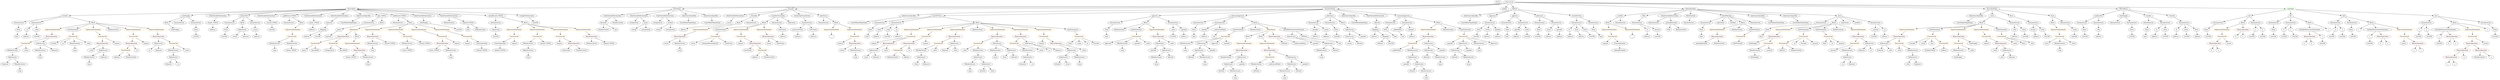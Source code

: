 strict digraph {
	graph [bb="0,0,22044,828"];
	node [label="\N"];
	Enter	[height=0.5,
		pos="13201,810",
		width=0.83628];
	MemberAccess_Unnamed_39	[color=black,
		height=0.5,
		label=MemberAccess,
		pos="17292,306",
		width=1.9174];
	Identifier_totalSupply__4	[color=black,
		height=0.5,
		label=totalSupply_,
		pos="17292,234",
		width=1.6125];
	MemberAccess_Unnamed_39 -> Identifier_totalSupply__4	[pos="e,17292,252.1 17292,287.7 17292,280.41 17292,271.73 17292,263.54"];
	Parameter__spender_3	[color=black,
		height=0.5,
		label=_spender,
		pos="10596,522",
		width=1.2521];
	ElementaryTypeName_address_31	[color=black,
		height=0.5,
		label=address,
		pos="10596,450",
		width=1.0996];
	Parameter__spender_3 -> ElementaryTypeName_address_31	[pos="e,10596,468.1 10596,503.7 10596,496.41 10596,487.73 10596,479.54"];
	Identifier_owner_TOD34_1	[color=black,
		height=0.5,
		label=owner_TOD34,
		pos="3584.6,306",
		width=1.862];
	Identifier_allowed_5	[color=black,
		height=0.5,
		label=allowed,
		pos="12567,234",
		width=1.0858];
	ElementaryTypeName_uint256_4	[color=black,
		height=0.5,
		label=uint256,
		pos="20226,450",
		width=1.0442];
	IndexAccess_Unnamed_17	[color=black,
		height=0.5,
		label=IndexAccess,
		pos="10191,378",
		width=1.6402];
	Identifier__spender	[color=black,
		height=0.5,
		label=_spender,
		pos="10130,306",
		width=1.2521];
	IndexAccess_Unnamed_17 -> Identifier__spender	[pos="e,10144,323.47 10176,360.41 10169,351.95 10160,341.49 10151,332.08"];
	IndexAccess_Unnamed_18	[color=black,
		height=0.5,
		label=IndexAccess,
		pos="10252,306",
		width=1.6402];
	IndexAccess_Unnamed_17 -> IndexAccess_Unnamed_18	[pos="e,10237,323.47 10205,360.41 10212,351.95 10222,341.49 10230,332.08"];
	FunctionCall_Unnamed_31	[color=orange,
		height=0.5,
		label=FunctionCall,
		pos="12440,378",
		width=1.6125];
	Identifier__addedValue	[color=black,
		height=0.5,
		label=_addedValue,
		pos="12293,306",
		width=1.6541];
	FunctionCall_Unnamed_31 -> Identifier__addedValue	[pos="e,12324,321.78 12409,362.33 12387,351.95 12358,337.94 12334,326.61"];
	MemberAccess_Unnamed_25	[color=black,
		height=0.5,
		label=MemberAccess,
		pos="12440,306",
		width=1.9174];
	FunctionCall_Unnamed_31 -> MemberAccess_Unnamed_25	[pos="e,12440,324.1 12440,359.7 12440,352.41 12440,343.73 12440,335.54"];
	ParameterList_Unnamed_5	[color=black,
		height=0.5,
		label=ParameterList,
		pos="19548,594",
		width=1.7095];
	Parameter_None_2	[color=black,
		height=0.5,
		label=None,
		pos="19447,522",
		width=0.85014];
	ParameterList_Unnamed_5 -> Parameter_None_2	[pos="e,19466,536.4 19524,576.94 19510,566.78 19491,553.57 19475,542.77"];
	ParameterList_Unnamed_6	[color=black,
		height=0.5,
		label=ParameterList,
		pos="20596,594",
		width=1.7095];
	Parameter_b_3	[color=black,
		height=0.5,
		label=b,
		pos="20589,522",
		width=0.75];
	ParameterList_Unnamed_6 -> Parameter_b_3	[pos="e,20590,540.1 20594,575.7 20593,568.41 20592,559.73 20591,551.54"];
	Parameter_a_3	[color=black,
		height=0.5,
		label=a,
		pos="20661,522",
		width=0.75];
	ParameterList_Unnamed_6 -> Parameter_a_3	[pos="e,20647,537.57 20611,576.41 20619,567.28 20630,555.81 20639,545.85"];
	ParameterList_Unnamed_45	[color=black,
		height=0.5,
		label=ParameterList,
		pos="10548,594",
		width=1.7095];
	Parameter_None_17	[color=black,
		height=0.5,
		label=None,
		pos="10502,522",
		width=0.85014];
	ParameterList_Unnamed_45 -> Parameter_None_17	[pos="e,10512,539.31 10536,576.05 10531,567.85 10524,557.83 10518,548.71"];
	Parameter_None_3	[color=black,
		height=0.5,
		label=None,
		pos="20737,522",
		width=0.85014];
	ElementaryTypeName_uint256_13	[color=black,
		height=0.5,
		label=uint256,
		pos="20754,450",
		width=1.0442];
	Parameter_None_3 -> ElementaryTypeName_uint256_13	[pos="e,20749,468.1 20741,503.7 20743,496.32 20745,487.52 20747,479.25"];
	IndexAccess_Unnamed_30	[color=black,
		height=0.5,
		label=IndexAccess,
		pos="10810,162",
		width=1.6402];
	Identifier_allowed_9	[color=black,
		height=0.5,
		label=allowed,
		pos="10746,90",
		width=1.0858];
	IndexAccess_Unnamed_30 -> Identifier_allowed_9	[pos="e,10760,106.99 10794,144.41 10786,135.74 10777,124.97 10768,115.38"];
	MemberAccess_Unnamed_30	[color=black,
		height=0.5,
		label=MemberAccess,
		pos="10872,90",
		width=1.9174];
	IndexAccess_Unnamed_30 -> MemberAccess_Unnamed_30	[pos="e,10857,107.96 10824,144.41 10832,136.08 10841,125.8 10849,116.49"];
	VariableDeclaration_to	[color=black,
		height=0.5,
		label=to,
		pos="19189,522",
		width=0.75];
	ElementaryTypeName_address_8	[color=black,
		height=0.5,
		label=address,
		pos="19179,450",
		width=1.0996];
	VariableDeclaration_to -> ElementaryTypeName_address_8	[pos="e,19181,468.1 19186,503.7 19185,496.32 19184,487.52 19183,479.25"];
	Identifier__owner_1	[color=black,
		height=0.5,
		label=_owner,
		pos="11886,378",
		width=1.0719];
	IndexAccess_Unnamed_19	[color=black,
		height=0.5,
		label=IndexAccess,
		pos="11886,522",
		width=1.6402];
	IndexAccess_Unnamed_20	[color=black,
		height=0.5,
		label=IndexAccess,
		pos="11886,450",
		width=1.6402];
	IndexAccess_Unnamed_19 -> IndexAccess_Unnamed_20	[pos="e,11886,468.1 11886,503.7 11886,496.41 11886,487.73 11886,479.54"];
	Identifier__spender_2	[color=black,
		height=0.5,
		label=_spender,
		pos="12008,450",
		width=1.2521];
	IndexAccess_Unnamed_19 -> Identifier__spender_2	[pos="e,11983,465.37 11912,505.64 11930,495.47 11953,482.04 11973,471.03"];
	Identifier__spender_4	[color=black,
		height=0.5,
		label=_spender,
		pos="12379,162",
		width=1.2521];
	ParameterList_Unnamed_50	[color=black,
		height=0.5,
		label=ParameterList,
		pos="16040,594",
		width=1.7095];
	Parameter_None_18	[color=black,
		height=0.5,
		label=None,
		pos="15576,522",
		width=0.85014];
	ParameterList_Unnamed_50 -> Parameter_None_18	[pos="e,15599,534.09 15995,581.3 15986,579.32 15977,577.45 15969,576 15814,549.63 15769,578.52 15617,540 15614,539.42 15612,538.75 15610,\
538"];
	ElementaryTypeName_address_36	[color=black,
		height=0.5,
		label=address,
		pos="17782,450",
		width=1.0996];
	IndexAccess_Unnamed_20 -> Identifier__owner_1	[pos="e,11886,396.1 11886,431.7 11886,424.41 11886,415.73 11886,407.54"];
	Identifier_allowed_4	[color=black,
		height=0.5,
		label=allowed,
		pos="11982,378",
		width=1.0858];
	IndexAccess_Unnamed_20 -> Identifier_allowed_4	[pos="e,11962,393.63 11907,433.12 11921,423.39 11938,410.82 11952,400.24"];
	ParameterList_Unnamed_20	[color=black,
		height=0.5,
		label=ParameterList,
		pos="13561,594",
		width=1.7095];
	Parameter_None_7	[color=black,
		height=0.5,
		label=None,
		pos="13556,522",
		width=0.85014];
	ParameterList_Unnamed_20 -> Parameter_None_7	[pos="e,13557,540.1 13559,575.7 13559,568.41 13558,559.73 13558,551.54"];
	Parameter_newOwner	[color=black,
		height=0.5,
		label=newOwner,
		pos="6845.6,522",
		width=1.4046];
	ElementaryTypeName_address_3	[color=black,
		height=0.5,
		label=address,
		pos="6858.6,450",
		width=1.0996];
	Parameter_newOwner -> ElementaryTypeName_address_3	[pos="e,6855.4,468.1 6848.8,503.7 6850.2,496.32 6851.8,487.52 6853.3,479.25"];
	UnaryOperation_Unnamed_1	[color=black,
		height=0.5,
		label=UnaryOperation,
		pos="4401.6,378",
		width=1.9452];
	Identifier_claimed_TOD34_1	[color=black,
		height=0.5,
		label=claimed_TOD34,
		pos="4403.6,306",
		width=2.0145];
	UnaryOperation_Unnamed_1 -> Identifier_claimed_TOD34_1	[pos="e,4403.1,324.1 4402.1,359.7 4402.3,352.41 4402.5,343.73 4402.8,335.54"];
	BinaryOperation_Unnamed_16	[color=brown,
		height=0.5,
		label=BinaryOperation,
		pos="490.58,450",
		width=1.9867];
	FunctionCall_Unnamed_10	[color=orange,
		height=0.5,
		label=FunctionCall,
		pos="225.58,378",
		width=1.6125];
	BinaryOperation_Unnamed_16 -> FunctionCall_Unnamed_10	[pos="e,268.83,390.42 442.59,436.32 396.75,424.21 327.74,405.99 279.9,393.35"];
	IndexAccess_Unnamed_1	[color=black,
		height=0.5,
		label=IndexAccess,
		pos="360.58,378",
		width=1.6402];
	BinaryOperation_Unnamed_16 -> IndexAccess_Unnamed_1	[pos="e,388.77,394.18 461.41,433.29 442.92,423.34 418.81,410.35 398.8,399.58"];
	BinaryOperation_Unnamed_28	[color=brown,
		height=0.5,
		label=BinaryOperation,
		pos="8914.6,450",
		width=1.9867];
	FunctionCall_Unnamed_27	[color=orange,
		height=0.5,
		label=FunctionCall,
		pos="8859.6,378",
		width=1.6125];
	BinaryOperation_Unnamed_28 -> FunctionCall_Unnamed_27	[pos="e,8872.8,395.79 8901.3,432.05 8894.8,423.89 8887,413.91 8879.9,404.82"];
	IndexAccess_Unnamed_11	[color=black,
		height=0.5,
		label=IndexAccess,
		pos="8994.6,378",
		width=1.6402];
	BinaryOperation_Unnamed_28 -> IndexAccess_Unnamed_11	[pos="e,8975.8,395.47 8933.5,432.41 8943.6,423.61 8956.1,412.63 8967.2,402.92"];
	FunctionDefinition_balanceOf	[color=black,
		height=0.5,
		label=balanceOf,
		pos="18520,666",
		width=1.3491];
	ParameterList_Unnamed_15	[color=black,
		height=0.5,
		label=ParameterList,
		pos="18379,594",
		width=1.7095];
	FunctionDefinition_balanceOf -> ParameterList_Unnamed_15	[pos="e,18409,609.94 18491,651 18471,640.69 18442,626.52 18419,615.02"];
	ParameterList_Unnamed_14	[color=black,
		height=0.5,
		label=ParameterList,
		pos="18520,594",
		width=1.7095];
	FunctionDefinition_balanceOf -> ParameterList_Unnamed_14	[pos="e,18520,612.1 18520,647.7 18520,640.41 18520,631.73 18520,623.54"];
	ExpressionStatement_Unnamed_17	[color=orange,
		height=0.5,
		label=ExpressionStatement,
		pos="3316.6,522",
		width=2.458];
	BinaryOperation_Unnamed_21	[color=brown,
		height=0.5,
		label=BinaryOperation,
		pos="3316.6,450",
		width=1.9867];
	ExpressionStatement_Unnamed_17 -> BinaryOperation_Unnamed_21	[pos="e,3316.6,468.1 3316.6,503.7 3316.6,496.41 3316.6,487.73 3316.6,479.54"];
	IndexAccess_Unnamed_10	[color=black,
		height=0.5,
		label=IndexAccess,
		pos="8047.6,234",
		width=1.6402];
	Identifier__from_3	[color=black,
		height=0.5,
		label=_from,
		pos="8000.6,162",
		width=0.93331];
	IndexAccess_Unnamed_10 -> Identifier__from_3	[pos="e,8011.5,179.31 8036.2,216.05 8030.7,207.85 8024,197.83 8017.8,188.71"];
	Identifier_balances_8	[color=black,
		height=0.5,
		label=balances,
		pos="8094.6,162",
		width=1.1828];
	IndexAccess_Unnamed_10 -> Identifier_balances_8	[pos="e,8083.3,179.79 8059,216.05 8064.4,207.97 8071,198.12 8077,189.11"];
	MemberAccess_Unnamed_21	[color=black,
		height=0.5,
		label=MemberAccess,
		pos="8493.6,162",
		width=1.9174];
	Identifier_msg_13	[color=black,
		height=0.5,
		label=msg,
		pos="8493.6,90",
		width=0.75];
	MemberAccess_Unnamed_21 -> Identifier_msg_13	[pos="e,8493.6,108.1 8493.6,143.7 8493.6,136.41 8493.6,127.73 8493.6,119.54"];
	ElementaryTypeName_bool_8	[color=black,
		height=0.5,
		label=bool,
		pos="10502,450",
		width=0.76697];
	Parameter_None_17 -> ElementaryTypeName_bool_8	[pos="e,10502,468.1 10502,503.7 10502,496.41 10502,487.73 10502,479.54"];
	Identifier_require_10	[color=black,
		height=0.5,
		label=require,
		pos="9107.6,378",
		width=1.0026];
	ElementaryTypeName_string_1	[color=black,
		height=0.5,
		label=string,
		pos="5774.6,522",
		width=0.864];
	StateVariableDeclaration_Unnamed	[color=black,
		height=0.5,
		label=StateVariableDeclaration,
		pos="6423.6,666",
		width=2.8184];
	VariableDeclaration_owner	[color=black,
		height=0.5,
		label=owner,
		pos="6380.6,594",
		width=0.93331];
	StateVariableDeclaration_Unnamed -> VariableDeclaration_owner	[pos="e,6390.8,611.62 6413,647.7 6408,639.7 6402.1,630.02 6396.6,621.15"];
	ElementaryTypeName_uint256_18	[color=black,
		height=0.5,
		label=uint256,
		pos="19274,450",
		width=1.0442];
	InheritanceSpecifier_Unnamed	[color=black,
		height=0.5,
		label=InheritanceSpecifier,
		pos="12993,666",
		width=2.3333];
	UserDefinedTypeName_Unnamed	[color=black,
		height=0.5,
		label=UserDefinedTypeName,
		pos="12960,594",
		width=2.7214];
	InheritanceSpecifier_Unnamed -> UserDefinedTypeName_Unnamed	[pos="e,12968,612.1 12984,647.7 12981,640.07 12977,630.92 12972,622.4"];
	ElementaryTypeName_address_9	[color=black,
		height=0.5,
		label=address,
		pos="13649,450",
		width=1.0996];
	ElementaryTypeName_bool_6	[color=black,
		height=0.5,
		label=bool,
		pos="9738.6,450",
		width=0.76697];
	ElementaryTypeName_bool_7	[color=black,
		height=0.5,
		label=bool,
		pos="12301,450",
		width=0.76697];
	BooleanLiteral_Unnamed_9	[color=black,
		height=0.5,
		label=BooleanLiteral,
		pos="14585,594",
		width=1.7788];
	MemberAccess_Unnamed_33	[color=black,
		height=0.5,
		label=MemberAccess,
		pos="10425,378",
		width=1.9174];
	Identifier_msg_23	[color=black,
		height=0.5,
		label=msg,
		pos="10425,306",
		width=0.75];
	MemberAccess_Unnamed_33 -> Identifier_msg_23	[pos="e,10425,324.1 10425,359.7 10425,352.41 10425,343.73 10425,335.54"];
	Parameter__from	[color=black,
		height=0.5,
		label=_from,
		pos="7688.6,522",
		width=0.93331];
	ElementaryTypeName_address_24	[color=black,
		height=0.5,
		label=address,
		pos="7671.6,450",
		width=1.0996];
	Parameter__from -> ElementaryTypeName_address_24	[pos="e,7675.7,468.1 7684.4,503.7 7682.6,496.32 7680.5,487.52 7678.4,479.25"];
	ParameterList_Unnamed_43	[color=black,
		height=0.5,
		label=ParameterList,
		pos="12236,594",
		width=1.7095];
	Parameter_None_16	[color=black,
		height=0.5,
		label=None,
		pos="12208,522",
		width=0.85014];
	ParameterList_Unnamed_43 -> Parameter_None_16	[pos="e,12214,539.62 12229,575.7 12226,568.04 12222,558.85 12219,550.3"];
	Identifier_balances_2	[color=black,
		height=0.5,
		label=balances,
		pos="42.581,162",
		width=1.1828];
	VariableDeclaration_c	[color=black,
		height=0.5,
		label=c,
		pos="21499,450",
		width=0.75];
	ElementaryTypeName_uint256_3	[color=black,
		height=0.5,
		label=uint256,
		pos="21499,378",
		width=1.0442];
	VariableDeclaration_c -> ElementaryTypeName_uint256_3	[pos="e,21499,396.1 21499,431.7 21499,424.41 21499,415.73 21499,407.54"];
	Identifier_owner_2	[color=black,
		height=0.5,
		label=owner,
		pos="6073.6,378",
		width=0.93331];
	ExpressionStatement_Unnamed_16	[color=orange,
		height=0.5,
		label=ExpressionStatement,
		pos="3511.6,522",
		width=2.458];
	FunctionCall_Unnamed_18	[color=orange,
		height=0.5,
		label=FunctionCall,
		pos="3584.6,450",
		width=1.6125];
	ExpressionStatement_Unnamed_16 -> FunctionCall_Unnamed_18	[pos="e,3567.6,467.31 3529.3,504.05 3538.3,495.42 3549.4,484.76 3559.3,475.27"];
	Parameter_to_1	[color=black,
		height=0.5,
		label=to,
		pos="13836,522",
		width=0.75];
	ElementaryTypeName_address_12	[color=black,
		height=0.5,
		label=address,
		pos="13843,450",
		width=1.0996];
	Parameter_to_1 -> ElementaryTypeName_address_12	[pos="e,13841,468.1 13837,503.7 13838,496.41 13839,487.73 13840,479.54"];
	Identifier_require_9	[color=black,
		height=0.5,
		label=require,
		pos="7620.6,378",
		width=1.0026];
	VariableDeclaration_winner_TOD33	[color=black,
		height=0.5,
		label=winner_TOD33,
		pos="1873.6,594",
		width=1.9036];
	ElementaryTypeName_address_19	[color=black,
		height=0.5,
		label=address,
		pos="1873.6,522",
		width=1.0996];
	VariableDeclaration_winner_TOD33 -> ElementaryTypeName_address_19	[pos="e,1873.6,540.1 1873.6,575.7 1873.6,568.41 1873.6,559.73 1873.6,551.54"];
	Identifier_allowed_11	[color=black,
		height=0.5,
		label=allowed,
		pos="10468,234",
		width=1.0858];
	FunctionCall_Unnamed_40	[color=orange,
		height=0.5,
		label=FunctionCall,
		pos="15687,378",
		width=1.6125];
	ElementaryTypeName_address_34	[color=black,
		height=0.5,
		label=address,
		pos="15679,306",
		width=1.0996];
	FunctionCall_Unnamed_40 -> ElementaryTypeName_address_34	[pos="e,15681,324.1 15685,359.7 15684,352.41 15683,343.73 15682,335.54"];
	NumberLiteral_Unnamed_6	[color=black,
		height=0.5,
		label=NumberLiteral,
		pos="15800,306",
		width=1.765];
	FunctionCall_Unnamed_40 -> NumberLiteral_Unnamed_6	[pos="e,15774,322.73 15712,361.46 15727,351.84 15747,339.32 15765,328.72"];
	FunctionCall_Unnamed_28	[color=orange,
		height=0.5,
		label=FunctionCall,
		pos="8566.6,378",
		width=1.6125];
	Identifier__value_8	[color=black,
		height=0.5,
		label=_value,
		pos="8444.6,306",
		width=0.96103];
	FunctionCall_Unnamed_28 -> Identifier__value_8	[pos="e,8467.2,319.98 8539.8,361.64 8521.3,351.01 8496.6,336.82 8476.9,325.56"];
	MemberAccess_Unnamed_20	[color=black,
		height=0.5,
		label=MemberAccess,
		pos="8566.6,306",
		width=1.9174];
	FunctionCall_Unnamed_28 -> MemberAccess_Unnamed_20	[pos="e,8566.6,324.1 8566.6,359.7 8566.6,352.41 8566.6,343.73 8566.6,335.54"];
	Identifier__value_16	[color=black,
		height=0.5,
		label=_value,
		pos="17790,378",
		width=0.96103];
	StateVariableDeclaration_Unnamed_11	[color=black,
		height=0.5,
		label=StateVariableDeclaration,
		pos="5389.6,666",
		width=2.8184];
	VariableDeclaration_decimals	[color=black,
		height=0.5,
		label=decimals,
		pos="5287.6,594",
		width=1.1967];
	StateVariableDeclaration_Unnamed_11 -> VariableDeclaration_decimals	[pos="e,5309.3,609.89 5364.9,648.05 5351,638.5 5333.4,626.46 5318.6,616.27"];
	NumberLiteral_Unnamed_9	[color=black,
		height=0.5,
		label=NumberLiteral,
		pos="5412.6,594",
		width=1.765];
	StateVariableDeclaration_Unnamed_11 -> NumberLiteral_Unnamed_9	[pos="e,5407,612.1 5395.3,647.7 5397.7,640.24 5400.6,631.32 5403.4,622.97"];
	Block_Unnamed_26	[color=black,
		height=0.5,
		label=Block,
		pos="17496,594",
		width=0.90558];
	ExpressionStatement_Unnamed_39	[color=orange,
		height=0.5,
		label=ExpressionStatement,
		pos="16835,522",
		width=2.458];
	Block_Unnamed_26 -> ExpressionStatement_Unnamed_39	[pos="e,16913,530.67 17471,581.65 17465,579.44 17459,577.38 17454,576 17263,530.67 17209,557.28 17014,540 16984,537.43 16953,534.46 16924,\
531.74"];
	EmitStatement_Unnamed_10	[color=black,
		height=0.5,
		label=EmitStatement,
		pos="17087,522",
		width=1.7788];
	Block_Unnamed_26 -> EmitStatement_Unnamed_10	[pos="e,17143,531.14 17471,581.92 17465,579.69 17459,577.56 17454,576 17345,546.73 17315,556.07 17204,540 17187,537.66 17170,535.13 17154,\
532.76"];
	ExpressionStatement_Unnamed_40	[color=orange,
		height=0.5,
		label=ExpressionStatement,
		pos="17301,522",
		width=2.458];
	Block_Unnamed_26 -> ExpressionStatement_Unnamed_40	[pos="e,17346,537.94 17470,582.36 17465,580.21 17459,577.99 17454,576 17422,564 17386,551.46 17356,541.58"];
	ExpressionStatement_Unnamed_38	[color=orange,
		height=0.5,
		label=ExpressionStatement,
		pos="17496,522",
		width=2.458];
	Block_Unnamed_26 -> ExpressionStatement_Unnamed_38	[pos="e,17496,540.1 17496,575.7 17496,568.41 17496,559.73 17496,551.54"];
	EmitStatement_Unnamed_9	[color=black,
		height=0.5,
		label=EmitStatement,
		pos="17667,522",
		width=1.7788];
	Block_Unnamed_26 -> EmitStatement_Unnamed_9	[pos="e,17631,537.45 17521,582.52 17547,571.76 17589,554.79 17621,541.72"];
	Identifier__value_14	[color=black,
		height=0.5,
		label=_value,
		pos="16759,306",
		width=0.96103];
	Identifier_msg_4	[color=black,
		height=0.5,
		label=msg,
		pos="172.58,90",
		width=0.75];
	IndexAccess_Unnamed_24	[color=black,
		height=0.5,
		label=IndexAccess,
		pos="12501,162",
		width=1.6402];
	Identifier_allowed_6	[color=black,
		height=0.5,
		label=allowed,
		pos="12438,90",
		width=1.0858];
	IndexAccess_Unnamed_24 -> Identifier_allowed_6	[pos="e,12452,106.99 12486,144.41 12478,135.74 12468,124.97 12460,115.38"];
	MemberAccess_Unnamed_26	[color=black,
		height=0.5,
		label=MemberAccess,
		pos="12564,90",
		width=1.9174];
	IndexAccess_Unnamed_24 -> MemberAccess_Unnamed_26	[pos="e,12548,107.96 12516,144.41 12523,136.08 12532,125.8 12541,116.49"];
	Parameter__addedValue	[color=black,
		height=0.5,
		label=_addedValue,
		pos="12316,522",
		width=1.6541];
	ElementaryTypeName_uint	[color=black,
		height=0.5,
		label=uint,
		pos="12374,450",
		width=0.75];
	Parameter__addedValue -> ElementaryTypeName_uint	[pos="e,12361,466.36 12330,504.05 12337,495.35 12346,484.59 12354,475.03"];
	FunctionDefinition_transfer_1	[color=black,
		height=0.5,
		label=transfer,
		pos="602.58,666",
		width=1.0719];
	ParameterList_Unnamed_29	[color=black,
		height=0.5,
		label=ParameterList,
		pos="206.58,594",
		width=1.7095];
	FunctionDefinition_transfer_1 -> ParameterList_Unnamed_29	[pos="e,255.24,605.26 566.36,659.28 507.99,649.97 389.53,630.69 289.58,612 282.1,610.6 274.25,609.07 266.5,607.53"];
	ParameterList_Unnamed_28	[color=black,
		height=0.5,
		label=ParameterList,
		pos="360.58,594",
		width=1.7095];
	FunctionDefinition_transfer_1 -> ParameterList_Unnamed_28	[pos="e,403.04,607.28 570.45,655.7 530.49,644.15 461.71,624.25 413.83,610.4"];
	Block_Unnamed_8	[color=black,
		height=0.5,
		label=Block,
		pos="843.58,594",
		width=0.90558];
	FunctionDefinition_transfer_1 -> Block_Unnamed_8	[pos="e,815.2,603.24 634.58,655.7 678.35,642.99 756.83,620.2 804.17,606.45"];
	FunctionCall_Unnamed_33	[color=orange,
		height=0.5,
		label=FunctionCall,
		pos="11188,234",
		width=1.6125];
	MemberAccess_Unnamed_32	[color=black,
		height=0.5,
		label=MemberAccess,
		pos="11064,162",
		width=1.9174];
	FunctionCall_Unnamed_33 -> MemberAccess_Unnamed_32	[pos="e,11092,178.81 11160,217.64 11143,207.88 11120,195.11 11101,184.38"];
	Identifier__subtractedValue_1	[color=black,
		height=0.5,
		label=_subtractedValue,
		pos="11227,162",
		width=2.0976];
	FunctionCall_Unnamed_33 -> Identifier__subtractedValue_1	[pos="e,11217,180.28 11197,216.05 11201,208.26 11207,198.82 11211,190.08"];
	MemberAccess_Unnamed_34	[color=black,
		height=0.5,
		label=MemberAccess,
		pos="10594,234",
		width=1.9174];
	Identifier_msg_24	[color=black,
		height=0.5,
		label=msg,
		pos="10594,162",
		width=0.75];
	MemberAccess_Unnamed_34 -> Identifier_msg_24	[pos="e,10594,180.1 10594,215.7 10594,208.41 10594,199.73 10594,191.54"];
	BinaryOperation_Unnamed_15	[color=brown,
		height=0.5,
		label=BinaryOperation,
		pos="926.58,378",
		width=1.9867];
	Identifier__value	[color=black,
		height=0.5,
		label=_value,
		pos="816.58,306",
		width=0.96103];
	BinaryOperation_Unnamed_15 -> Identifier__value	[pos="e,837.89,320.56 901.07,360.76 885.05,350.57 864.28,337.36 847.35,326.58"];
	IndexAccess_Unnamed	[color=black,
		height=0.5,
		label=IndexAccess,
		pos="928.58,306",
		width=1.6402];
	BinaryOperation_Unnamed_15 -> IndexAccess_Unnamed	[pos="e,928.09,324.1 927.08,359.7 927.28,352.41 927.53,343.73 927.77,335.54"];
	Block_Unnamed_25	[color=black,
		height=0.5,
		label=Block,
		pos="18126,594",
		width=0.90558];
	ExpressionStatement_Unnamed_37	[color=orange,
		height=0.5,
		label=ExpressionStatement,
		pos="18171,522",
		width=2.458];
	Block_Unnamed_25 -> ExpressionStatement_Unnamed_37	[pos="e,18160,540.12 18136,576.76 18141,568.7 18148,558.74 18153,549.6"];
	VariableDeclaration_c_2	[color=black,
		height=0.5,
		label=c,
		pos="20930,450",
		width=0.75];
	ElementaryTypeName_uint256_14	[color=black,
		height=0.5,
		label=uint256,
		pos="20930,378",
		width=1.0442];
	VariableDeclaration_c_2 -> ElementaryTypeName_uint256_14	[pos="e,20930,396.1 20930,431.7 20930,424.41 20930,415.73 20930,407.54"];
	ElementaryTypeName_uint256_28	[color=black,
		height=0.5,
		label=uint256,
		pos="2394.6,522",
		width=1.0442];
	ElementaryTypeName_address	[color=black,
		height=0.5,
		label=address,
		pos="6005.6,522",
		width=1.0996];
	VariableDeclaration_totalSupply_	[color=black,
		height=0.5,
		label=totalSupply_,
		pos="3743.6,594",
		width=1.6125];
	ElementaryTypeName_uint256_25	[color=black,
		height=0.5,
		label=uint256,
		pos="4045.6,522",
		width=1.0442];
	VariableDeclaration_totalSupply_ -> ElementaryTypeName_uint256_25	[pos="e,4017,534.08 3793.9,584.72 3845.7,575.69 3928.5,559.84 3998.6,540 4001.1,539.28 4003.7,538.49 4006.3,537.67"];
	ElementaryTypeName_address_10	[color=black,
		height=0.5,
		label=address,
		pos="13746,450",
		width=1.0996];
	MemberAccess_Unnamed_6	[color=black,
		height=0.5,
		label=MemberAccess,
		pos="1550.6,306",
		width=1.9174];
	IndexAccess_Unnamed_4	[color=black,
		height=0.5,
		label=IndexAccess,
		pos="1550.6,234",
		width=1.6402];
	MemberAccess_Unnamed_6 -> IndexAccess_Unnamed_4	[pos="e,1550.6,252.1 1550.6,287.7 1550.6,280.41 1550.6,271.73 1550.6,263.54"];
	IndexAccess_Unnamed_7	[color=black,
		height=0.5,
		label=IndexAccess,
		pos="9424.6,306",
		width=1.6402];
	IndexAccess_Unnamed_8	[color=black,
		height=0.5,
		label=IndexAccess,
		pos="9351.6,234",
		width=1.6402];
	IndexAccess_Unnamed_7 -> IndexAccess_Unnamed_8	[pos="e,9368.8,251.47 9407.3,288.41 9398.2,279.69 9386.9,268.85 9376.8,259.21"];
	MemberAccess_Unnamed_16	[color=black,
		height=0.5,
		label=MemberAccess,
		pos="9497.6,234",
		width=1.9174];
	IndexAccess_Unnamed_7 -> MemberAccess_Unnamed_16	[pos="e,9480.2,251.71 9441.9,288.41 9450.9,279.76 9462.1,269 9472.1,259.42"];
	Identifier__to_1	[color=black,
		height=0.5,
		label=_to,
		pos="1330.6,306",
		width=0.75];
	BinaryOperation_Unnamed_6	[color=brown,
		height=0.5,
		label=BinaryOperation,
		pos="19523,378",
		width=1.9867];
	Identifier_b_3	[color=black,
		height=0.5,
		label=b,
		pos="19487,306",
		width=0.75];
	BinaryOperation_Unnamed_6 -> Identifier_b_3	[pos="e,19495,323.14 19514,359.7 19510,351.75 19505,342.16 19500,333.34"];
	Identifier_a_4	[color=black,
		height=0.5,
		label=a,
		pos="19559,306",
		width=0.75];
	BinaryOperation_Unnamed_6 -> Identifier_a_4	[pos="e,19550,323.14 19531,359.7 19536,351.75 19540,342.16 19545,333.34"];
	BooleanLiteral_Unnamed_3	[color=black,
		height=0.5,
		label=BooleanLiteral,
		pos="5209.6,378",
		width=1.7788];
	Identifier_msg_17	[color=black,
		height=0.5,
		label=msg,
		pos="12564,18",
		width=0.75];
	FunctionDefinition_totalSupply_1	[color=black,
		height=0.5,
		label=totalSupply,
		pos="1654.6,666",
		width=1.4739];
	Block_Unnamed_7	[color=black,
		height=0.5,
		label=Block,
		pos="1472.6,594",
		width=0.90558];
	FunctionDefinition_totalSupply_1 -> Block_Unnamed_7	[pos="e,1498.1,605.74 1619.4,652.15 1590.8,641.61 1549.5,626.18 1513.6,612 1511.9,611.32 1510.1,610.62 1508.3,609.9"];
	ParameterList_Unnamed_26	[color=black,
		height=0.5,
		label=ParameterList,
		pos="1584.6,594",
		width=1.7095];
	FunctionDefinition_totalSupply_1 -> ParameterList_Unnamed_26	[pos="e,1601.1,611.47 1638,648.41 1629.4,639.78 1618.6,629.06 1609.1,619.5"];
	ParameterList_Unnamed_27	[color=black,
		height=0.5,
		label=ParameterList,
		pos="1725.6,594",
		width=1.7095];
	FunctionDefinition_totalSupply_1 -> ParameterList_Unnamed_27	[pos="e,1708.7,611.63 1671,648.76 1679.9,640.06 1690.9,629.15 1700.8,619.43"];
	Parameter__value_3	[color=black,
		height=0.5,
		label=_value,
		pos="18312,522",
		width=0.96103];
	ElementaryTypeName_uint256_38	[color=black,
		height=0.5,
		label=uint256,
		pos="18309,450",
		width=1.0442];
	Parameter__value_3 -> ElementaryTypeName_uint256_38	[pos="e,18309,468.1 18311,503.7 18311,496.41 18310,487.73 18310,479.54"];
	FunctionCall_Unnamed_46	[color=orange,
		height=0.5,
		label=FunctionCall,
		pos="17666,450",
		width=1.6125];
	FunctionCall_Unnamed_46 -> Identifier__value_16	[pos="e,17767,391.98 17693,433.64 17712,423.01 17737,408.82 17757,397.56"];
	Identifier_Burn	[color=black,
		height=0.5,
		label=Burn,
		pos="17871,378",
		width=0.7947];
	FunctionCall_Unnamed_46 -> Identifier_Burn	[pos="e,17848,389.71 17708,437.26 17742,427.36 17791,412.23 17834,396 17835,395.41 17837,394.79 17838,394.15"];
	Identifier__who_3	[color=black,
		height=0.5,
		label=_who,
		pos="17949,378",
		width=0.87786];
	FunctionCall_Unnamed_46 -> Identifier__who_3	[pos="e,17925,390.04 17709,437.64 17717,435.69 17725,433.74 17733,432 17810,414.18 17832,419.73 17909,396 17910,395.43 17912,394.8 17914,\
394.14"];
	ExpressionStatement_Unnamed_23	[color=orange,
		height=0.5,
		label=ExpressionStatement,
		pos="7987.6,522",
		width=2.458];
	FunctionCall_Unnamed_24	[color=orange,
		height=0.5,
		label=FunctionCall,
		pos="7977.6,450",
		width=1.6125];
	ExpressionStatement_Unnamed_23 -> FunctionCall_Unnamed_24	[pos="e,7980,468.1 7985.1,503.7 7984.1,496.32 7982.8,487.52 7981.6,479.25"];
	ElementaryTypeName_uint256_36	[color=black,
		height=0.5,
		label=uint256,
		pos="16496,450",
		width=1.0442];
	UserDefinedTypeName_Unnamed_8	[color=black,
		height=0.5,
		label=UserDefinedTypeName,
		pos="6016.6,594",
		width=2.7214];
	StateVariableDeclaration_Unnamed_3	[color=black,
		height=0.5,
		label=StateVariableDeclaration,
		pos="1949.6,666",
		width=2.8184];
	StateVariableDeclaration_Unnamed_3 -> VariableDeclaration_winner_TOD33	[pos="e,1891.8,611.79 1931.2,648.05 1921.8,639.46 1910.3,628.86 1900.1,619.4"];
	EmitStatement_Unnamed_5	[color=black,
		height=0.5,
		label=EmitStatement,
		pos="10893,522",
		width=1.7788];
	FunctionCall_Unnamed_34	[color=orange,
		height=0.5,
		label=FunctionCall,
		pos="10793,450",
		width=1.6125];
	EmitStatement_Unnamed_5 -> FunctionCall_Unnamed_34	[pos="e,10815,466.91 10869,504.76 10856,495.42 10839,483.55 10824,473.33"];
	Identifier__to_11	[color=black,
		height=0.5,
		label=_to,
		pos="15790,378",
		width=0.75];
	Identifier_guess	[color=black,
		height=0.5,
		label=guess,
		pos="2680.6,306",
		width=0.87786];
	Identifier_allowed_7	[color=black,
		height=0.5,
		label=allowed,
		pos="12824,234",
		width=1.0858];
	stringLiteral_Unnamed_2	[color=black,
		height=0.5,
		label=stringLiteral,
		pos="5548.6,594",
		width=1.5016];
	Block_Unnamed_20	[color=black,
		height=0.5,
		label=Block,
		pos="10979,450",
		width=0.90558];
	ExpressionStatement_Unnamed_30	[color=orange,
		height=0.5,
		label=ExpressionStatement,
		pos="10955,378",
		width=2.458];
	Block_Unnamed_20 -> ExpressionStatement_Unnamed_30	[pos="e,10961,396.28 10973,432.05 10970,424.52 10967,415.44 10964,406.94"];
	Parameter_who	[color=black,
		height=0.5,
		label=who,
		pos="18520,522",
		width=0.75];
	ElementaryTypeName_address_5	[color=black,
		height=0.5,
		label=address,
		pos="18520,450",
		width=1.0996];
	Parameter_who -> ElementaryTypeName_address_5	[pos="e,18520,468.1 18520,503.7 18520,496.41 18520,487.73 18520,479.54"];
	IndexAccess_Unnamed_15	[color=black,
		height=0.5,
		label=IndexAccess,
		pos="8566.6,234",
		width=1.6402];
	IndexAccess_Unnamed_15 -> MemberAccess_Unnamed_21	[pos="e,8511,179.71 8549.3,216.41 8540.3,207.76 8529,197 8519,187.42"];
	IndexAccess_Unnamed_16	[color=black,
		height=0.5,
		label=IndexAccess,
		pos="8639.6,162",
		width=1.6402];
	IndexAccess_Unnamed_15 -> IndexAccess_Unnamed_16	[pos="e,8622.4,179.47 8583.9,216.41 8593,207.69 8604.3,196.85 8614.3,187.21"];
	MemberAccess_Unnamed_19	[color=black,
		height=0.5,
		label=MemberAccess,
		pos="8722.6,306",
		width=1.9174];
	Identifier_msg_12	[color=black,
		height=0.5,
		label=msg,
		pos="8722.6,234",
		width=0.75];
	MemberAccess_Unnamed_19 -> Identifier_msg_12	[pos="e,8722.6,252.1 8722.6,287.7 8722.6,280.41 8722.6,271.73 8722.6,263.54"];
	Identifier_msg_11	[color=black,
		height=0.5,
		label=msg,
		pos="9497.6,162",
		width=0.75];
	FunctionCall_Unnamed_26	[color=orange,
		height=0.5,
		label=FunctionCall,
		pos="8195.6,378",
		width=1.6125];
	MemberAccess_Unnamed_17	[color=black,
		height=0.5,
		label=MemberAccess,
		pos="8047.6,306",
		width=1.9174];
	FunctionCall_Unnamed_26 -> MemberAccess_Unnamed_17	[pos="e,8079.8,322.26 8164.6,362.33 8142.9,352.09 8113.8,338.31 8090,327.07"];
	Identifier__value_6	[color=black,
		height=0.5,
		label=_value,
		pos="8169.6,306",
		width=0.96103];
	FunctionCall_Unnamed_26 -> Identifier__value_6	[pos="e,8175.9,324.1 8189.2,359.7 8186.4,352.15 8183,343.12 8179.9,334.68"];
	Identifier_b_4	[color=black,
		height=0.5,
		label=b,
		pos="19693,450",
		width=0.75];
	Parameter_None_16 -> ElementaryTypeName_bool_7	[pos="e,12283,464.33 12226,507.17 12240,496.88 12259,482.67 12274,471.12"];
	Identifier__to_5	[color=black,
		height=0.5,
		label=_to,
		pos="9216.6,306",
		width=0.75];
	ElementaryTypeName_bytes32	[color=black,
		height=0.5,
		label=bytes32,
		pos="2924.6,450",
		width=1.0996];
	MemberAccess_Unnamed_14	[color=black,
		height=0.5,
		label=MemberAccess,
		pos="4648.6,378",
		width=1.9174];
	MemberAccess_Unnamed_15	[color=black,
		height=0.5,
		label=MemberAccess,
		pos="4648.6,306",
		width=1.9174];
	MemberAccess_Unnamed_14 -> MemberAccess_Unnamed_15	[pos="e,4648.6,324.1 4648.6,359.7 4648.6,352.41 4648.6,343.73 4648.6,335.54"];
	Identifier_b_5	[color=black,
		height=0.5,
		label=b,
		pos="21026,378",
		width=0.75];
	ExpressionStatement_Unnamed_29	[color=orange,
		height=0.5,
		label=ExpressionStatement,
		pos="12591,522",
		width=2.458];
	BinaryOperation_Unnamed_31	[color=brown,
		height=0.5,
		label=BinaryOperation,
		pos="12590,450",
		width=1.9867];
	ExpressionStatement_Unnamed_29 -> BinaryOperation_Unnamed_31	[pos="e,12590,468.1 12590,503.7 12590,496.41 12590,487.73 12590,479.54"];
	ExpressionStatement_Unnamed_22	[color=orange,
		height=0.5,
		label=ExpressionStatement,
		pos="8182.6,522",
		width=2.458];
	FunctionCall_Unnamed_22	[color=orange,
		height=0.5,
		label=FunctionCall,
		pos="8111.6,450",
		width=1.6125];
	ExpressionStatement_Unnamed_22 -> FunctionCall_Unnamed_22	[pos="e,8128.1,467.31 8165.4,504.05 8156.6,495.42 8145.8,484.76 8136.2,475.27"];
	BinaryOperation_Unnamed_35	[color=brown,
		height=0.5,
		label=BinaryOperation,
		pos="15623,450",
		width=1.9867];
	Identifier_totalSupply__1	[color=black,
		height=0.5,
		label=totalSupply_,
		pos="15419,378",
		width=1.6125];
	BinaryOperation_Unnamed_35 -> Identifier_totalSupply__1	[pos="e,15457,392.03 15582,435 15549,423.65 15502,407.62 15467,395.61"];
	FunctionCall_Unnamed_36	[color=orange,
		height=0.5,
		label=FunctionCall,
		pos="15553,378",
		width=1.6125];
	BinaryOperation_Unnamed_35 -> FunctionCall_Unnamed_36	[pos="e,15569,395.31 15606,432.05 15597,423.42 15586,412.76 15577,403.27"];
	BinaryOperation_Unnamed_17	[color=brown,
		height=0.5,
		label=BinaryOperation,
		pos="1417.6,450",
		width=1.9867];
	IndexAccess_Unnamed_3	[color=black,
		height=0.5,
		label=IndexAccess,
		pos="1417.6,378",
		width=1.6402];
	BinaryOperation_Unnamed_17 -> IndexAccess_Unnamed_3	[pos="e,1417.6,396.1 1417.6,431.7 1417.6,424.41 1417.6,415.73 1417.6,407.54"];
	FunctionCall_Unnamed_11	[color=orange,
		height=0.5,
		label=FunctionCall,
		pos="1552.6,378",
		width=1.6125];
	BinaryOperation_Unnamed_17 -> FunctionCall_Unnamed_11	[pos="e,1523.8,393.94 1447.9,433.29 1467.3,423.22 1492.7,410.05 1513.6,399.21"];
	Identifier__value_5	[color=black,
		height=0.5,
		label=_value,
		pos="9536.6,306",
		width=0.96103];
	FunctionCall_Unnamed_42	[color=orange,
		height=0.5,
		label=FunctionCall,
		pos="18181,450",
		width=1.6125];
	ExpressionStatement_Unnamed_37 -> FunctionCall_Unnamed_42	[pos="e,18178,468.1 18173,503.7 18174,496.32 18175,487.52 18177,479.25"];
	Identifier_balances_7	[color=black,
		height=0.5,
		label=balances,
		pos="8264.6,306",
		width=1.1828];
	Identifier_Approval	[color=black,
		height=0.5,
		label=Approval,
		pos="9715.6,378",
		width=1.266];
	Identifier__spender_8	[color=black,
		height=0.5,
		label=_spender,
		pos="10932,162",
		width=1.2521];
	Identifier_Mint	[color=black,
		height=0.5,
		label=Mint,
		pos="16069,378",
		width=0.76697];
	ElementaryTypeName_address_4	[color=black,
		height=0.5,
		label=address,
		pos="6615.6,234",
		width=1.0996];
	Identifier_totalSupply_	[color=black,
		height=0.5,
		label=totalSupply_,
		pos="1545.6,522",
		width=1.6125];
	Block_Unnamed_7 -> Identifier_totalSupply_	[pos="e,1528.2,539.63 1488.4,577.81 1497.7,568.93 1509.6,557.5 1520.1,547.39"];
	Identifier_Transfer_3	[color=black,
		height=0.5,
		label=Transfer,
		pos="16873,378",
		width=1.1689];
	InheritanceSpecifier_Unnamed_2	[color=black,
		height=0.5,
		label=InheritanceSpecifier,
		pos="7961.6,666",
		width=2.3333];
	UserDefinedTypeName_Unnamed_2	[color=black,
		height=0.5,
		label=UserDefinedTypeName,
		pos="7535.6,594",
		width=2.7214];
	InheritanceSpecifier_Unnamed_2 -> UserDefinedTypeName_Unnamed_2	[pos="e,7606.8,606.7 7896.4,654.29 7821.7,642.02 7699.2,621.89 7618,608.54"];
	FunctionDefinition_sub	[color=black,
		height=0.5,
		label=sub,
		pos="19820,666",
		width=0.75];
	FunctionDefinition_sub -> ParameterList_Unnamed_5	[pos="e,19593,606.63 19794,658.54 19751,647.44 19662,624.5 19604,609.44"];
	Block_Unnamed_2	[color=black,
		height=0.5,
		label=Block,
		pos="19762,594",
		width=0.90558];
	FunctionDefinition_sub -> Block_Unnamed_2	[pos="e,19775,610.64 19807,649.81 19800,640.94 19790,629.55 19782,619.45"];
	ParameterList_Unnamed_4	[color=black,
		height=0.5,
		label=ParameterList,
		pos="19879,594",
		width=1.7095];
	FunctionDefinition_sub -> ParameterList_Unnamed_4	[pos="e,19865,611.63 19832,649.81 19840,641.19 19849,630.18 19857,620.29"];
	ElementaryTypeName_address_23	[color=black,
		height=0.5,
		label=address,
		pos="12164,378",
		width=1.0996];
	ParameterList_Unnamed_31	[color=black,
		height=0.5,
		label=ParameterList,
		pos="2543.6,594",
		width=1.7095];
	VariableDeclaration_owner_TOD34	[color=black,
		height=0.5,
		label=owner_TOD34,
		pos="2773.6,594",
		width=1.862];
	ElementaryTypeName_address_20	[color=black,
		height=0.5,
		label=address,
		pos="2744.6,522",
		width=1.0996];
	VariableDeclaration_owner_TOD34 -> ElementaryTypeName_address_20	[pos="e,2751.7,540.1 2766.4,575.7 2763.3,568.15 2759.5,559.12 2756,550.68"];
	Identifier__from	[color=black,
		height=0.5,
		label=_from,
		pos="7553.6,234",
		width=0.93331];
	Identifier__who_2	[color=black,
		height=0.5,
		label=_who,
		pos="16835,162",
		width=0.87786];
	FunctionDefinition_div	[color=black,
		height=0.5,
		label=div,
		pos="20187,666",
		width=0.75];
	ParameterList_Unnamed_3	[color=black,
		height=0.5,
		label=ParameterList,
		pos="20042,594",
		width=1.7095];
	FunctionDefinition_div -> ParameterList_Unnamed_3	[pos="e,20072,609.9 20165,654.67 20144,644.23 20110,627.83 20083,614.86"];
	ParameterList_Unnamed_2	[color=black,
		height=0.5,
		label=ParameterList,
		pos="20187,594",
		width=1.7095];
	FunctionDefinition_div -> ParameterList_Unnamed_2	[pos="e,20187,612.1 20187,647.7 20187,640.41 20187,631.73 20187,623.54"];
	Block_Unnamed_1	[color=black,
		height=0.5,
		label=Block,
		pos="20353,594",
		width=0.90558];
	FunctionDefinition_div -> Block_Unnamed_1	[pos="e,20327,605.66 20209,655.56 20237,643.89 20284,623.89 20317,610.09"];
	Identifier_mintingFinished_1	[color=black,
		height=0.5,
		label=mintingFinished,
		pos="14992,378",
		width=1.9174];
	MemberAccess_Unnamed_18	[color=black,
		height=0.5,
		label=MemberAccess,
		pos="9014.6,306",
		width=1.9174];
	IndexAccess_Unnamed_12	[color=black,
		height=0.5,
		label=IndexAccess,
		pos="9014.6,234",
		width=1.6402];
	MemberAccess_Unnamed_18 -> IndexAccess_Unnamed_12	[pos="e,9014.6,252.1 9014.6,287.7 9014.6,280.41 9014.6,271.73 9014.6,263.54"];
	ParameterList_Unnamed_40	[color=black,
		height=0.5,
		label=ParameterList,
		pos="11560,594",
		width=1.7095];
	Parameter__spender_1	[color=black,
		height=0.5,
		label=_spender,
		pos="11561,522",
		width=1.2521];
	ParameterList_Unnamed_40 -> Parameter__spender_1	[pos="e,11560,540.1 11560,575.7 11560,568.41 11560,559.73 11560,551.54"];
	Parameter__owner_1	[color=black,
		height=0.5,
		label=_owner,
		pos="11672,522",
		width=1.0719];
	ParameterList_Unnamed_40 -> Parameter__owner_1	[pos="e,11649,537 11585,577.29 11601,567.18 11622,553.95 11639,543.08"];
	FunctionCall_Unnamed_8	[color=orange,
		height=0.5,
		label=FunctionCall,
		pos="1114.6,306",
		width=1.6125];
	ElementaryTypeName_address_18	[color=black,
		height=0.5,
		label=address,
		pos="1032.6,234",
		width=1.0996];
	FunctionCall_Unnamed_8 -> ElementaryTypeName_address_18	[pos="e,1050.7,250.43 1095.6,288.76 1084.8,279.56 1071.1,267.9 1059.3,257.79"];
	NumberLiteral_Unnamed_2	[color=black,
		height=0.5,
		label=NumberLiteral,
		pos="1153.6,234",
		width=1.765];
	FunctionCall_Unnamed_8 -> NumberLiteral_Unnamed_2	[pos="e,1144,252.28 1124,288.05 1128.4,280.26 1133.6,270.82 1138.5,262.08"];
	Identifier_oldValue_1	[color=black,
		height=0.5,
		label=oldValue,
		pos="11064,90",
		width=1.2105];
	MemberAccess_Unnamed_32 -> Identifier_oldValue_1	[pos="e,11064,108.1 11064,143.7 11064,136.41 11064,127.73 11064,119.54"];
	Identifier_balances_10	[color=black,
		height=0.5,
		label=balances,
		pos="8970.6,162",
		width=1.1828];
	Identifier_balances_15	[color=black,
		height=0.5,
		label=balances,
		pos="16927,162",
		width=1.1828];
	Identifier_msg_10	[color=black,
		height=0.5,
		label=msg,
		pos="4648.6,234",
		width=0.75];
	MemberAccess_Unnamed_15 -> Identifier_msg_10	[pos="e,4648.6,252.1 4648.6,287.7 4648.6,280.41 4648.6,271.73 4648.6,263.54"];
	ElementaryTypeName_uint256_11	[color=black,
		height=0.5,
		label=uint256,
		pos="20661,450",
		width=1.0442];
	Identifier__from_6	[color=black,
		height=0.5,
		label=_from,
		pos="9356.6,378",
		width=0.93331];
	ExpressionStatement_Unnamed_25	[color=orange,
		height=0.5,
		label=ExpressionStatement,
		pos="8377.6,522",
		width=2.458];
	BinaryOperation_Unnamed_27	[color=brown,
		height=0.5,
		label=BinaryOperation,
		pos="8344.6,450",
		width=1.9867];
	ExpressionStatement_Unnamed_25 -> BinaryOperation_Unnamed_27	[pos="e,8352.6,468.1 8369.4,503.7 8365.8,496.07 8361.5,486.92 8357.5,478.4"];
	Identifier_allowed_2	[color=black,
		height=0.5,
		label=allowed,
		pos="8608.6,90",
		width=1.0858];
	Identifier_msg_19	[color=black,
		height=0.5,
		label=msg,
		pos="12950,162",
		width=0.75];
	Identifier_a_7	[color=black,
		height=0.5,
		label=a,
		pos="21277,306",
		width=0.75];
	Parameter_a_2	[color=black,
		height=0.5,
		label=a,
		pos="19879,522",
		width=0.75];
	ElementaryTypeName_uint256_8	[color=black,
		height=0.5,
		label=uint256,
		pos="19854,450",
		width=1.0442];
	Parameter_a_2 -> ElementaryTypeName_uint256_8	[pos="e,19860,467.79 19873,504.05 19870,496.4 19866,487.16 19863,478.56"];
	FunctionCall_Unnamed_12	[color=orange,
		height=0.5,
		label=FunctionCall,
		pos="672.58,450",
		width=1.6125];
	Identifier_Transfer	[color=black,
		height=0.5,
		label=Transfer,
		pos="479.58,378",
		width=1.1689];
	FunctionCall_Unnamed_12 -> Identifier_Transfer	[pos="e,511.09,390.43 635.82,435.67 603.26,423.86 555.72,406.62 521.65,394.26"];
	Identifier__to_3	[color=black,
		height=0.5,
		label=_to,
		pos="566.58,378",
		width=0.75];
	FunctionCall_Unnamed_12 -> Identifier__to_3	[pos="e,585.36,391.4 648.79,433.29 632.77,422.71 611.57,408.71 594.71,397.58"];
	MemberAccess_Unnamed_7	[color=black,
		height=0.5,
		label=MemberAccess,
		pos="680.58,378",
		width=1.9174];
	FunctionCall_Unnamed_12 -> MemberAccess_Unnamed_7	[pos="e,678.63,396.1 674.56,431.7 675.39,424.41 676.38,415.73 677.32,407.54"];
	Identifier__value_3	[color=black,
		height=0.5,
		label=_value,
		pos="802.58,378",
		width=0.96103];
	FunctionCall_Unnamed_12 -> Identifier__value_3	[pos="e,779.21,391.59 700.79,433.81 720.94,422.96 748.12,408.32 769.33,396.9"];
	MemberAccess_Unnamed_4	[color=black,
		height=0.5,
		label=MemberAccess,
		pos="107.58,306",
		width=1.9174];
	FunctionCall_Unnamed_10 -> MemberAccess_Unnamed_4	[pos="e,134.51,322.98 199.39,361.46 183.12,351.81 161.97,339.27 144.07,328.65"];
	Identifier__value_1	[color=black,
		height=0.5,
		label=_value,
		pos="229.58,306",
		width=0.96103];
	FunctionCall_Unnamed_10 -> Identifier__value_1	[pos="e,228.6,324.1 226.57,359.7 226.99,352.41 227.48,343.73 227.95,335.54"];
	BooleanLiteral_Unnamed_4	[color=black,
		height=0.5,
		label=BooleanLiteral,
		pos="8548.6,522",
		width=1.7788];
	ContractDefinition_BasicToken	[color=black,
		height=0.5,
		label=BasicToken,
		pos="3093.6,738",
		width=1.5293];
	ContractDefinition_BasicToken -> FunctionDefinition_transfer_1	[pos="e,641.37,668.09 3038.6,735.46 2706.5,726.12 970.11,677.33 652.49,668.4"];
	ContractDefinition_BasicToken -> FunctionDefinition_totalSupply_1	[pos="e,1704.8,672.29 3038.5,735.64 2863.3,731.12 2302.7,715.04 1839.6,684 1798.3,681.24 1752,676.98 1716.1,673.42"];
	ContractDefinition_BasicToken -> StateVariableDeclaration_Unnamed_3	[pos="e,2032.1,676.85 3038.9,735.12 2889.3,729.76 2460.8,712.86 2105.6,684 2085.4,682.36 2063.8,680.24 2043.3,678.06"];
	FunctionDefinition_balanceOf_1	[color=black,
		height=0.5,
		label=balanceOf,
		pos="2163.6,666",
		width=1.3491];
	ContractDefinition_BasicToken -> FunctionDefinition_balanceOf_1	[pos="e,2205.1,675.86 3038.9,735.85 2904.8,732.51 2549,720.66 2254.6,684 2242.1,682.45 2228.8,680.26 2216.3,677.97"];
	StateVariableDeclaration_Unnamed_6	[color=black,
		height=0.5,
		label=StateVariableDeclaration,
		pos="2364.6,666",
		width=2.8184];
	ContractDefinition_BasicToken -> StateVariableDeclaration_Unnamed_6	[pos="e,2437.3,678.95 3039.6,733.62 2932,726.6 2682.9,708.98 2474.6,684 2466.1,682.98 2457.2,681.8 2448.4,680.56"];
	FunctionDefinition_getReward_TOD33	[color=black,
		height=0.5,
		label=getReward_TOD33,
		pos="2567.6,666",
		width=2.3333];
	ContractDefinition_BasicToken -> FunctionDefinition_getReward_TOD33	[pos="e,2628.8,678.72 3041.5,731.62 2960,723 2797.6,704.89 2660.6,684 2653.9,682.98 2647,681.85 2640,680.67"];
	StateVariableDeclaration_Unnamed_5	[color=black,
		height=0.5,
		label=StateVariableDeclaration,
		pos="2770.6,666",
		width=2.8184];
	ContractDefinition_BasicToken -> StateVariableDeclaration_Unnamed_5	[pos="e,2833.1,680.55 3048.7,727.27 2995.8,715.8 2907.1,696.59 2844.2,682.95"];
	StateVariableDeclaration_Unnamed_1	[color=black,
		height=0.5,
		label=StateVariableDeclaration,
		pos="2991.6,666",
		width=2.8184];
	ContractDefinition_BasicToken -> StateVariableDeclaration_Unnamed_1	[pos="e,3016.2,683.88 3070.7,721.29 3057.4,712.16 3040.4,700.49 3025.6,690.31"];
	InheritanceSpecifier_Unnamed_1	[color=black,
		height=0.5,
		label=InheritanceSpecifier,
		pos="3194.6,666",
		width=2.3333];
	ContractDefinition_BasicToken -> InheritanceSpecifier_Unnamed_1	[pos="e,3170.6,683.63 3116.2,721.29 3129.5,712.1 3146.5,700.32 3161.3,690.09"];
	FunctionDefinition_play_TOD33	[color=black,
		height=0.5,
		label=play_TOD33,
		pos="3356.6,666",
		width=1.6541];
	ContractDefinition_BasicToken -> FunctionDefinition_play_TOD33	[pos="e,3312.9,678.62 3135.3,725.91 3180.4,713.9 3252.5,694.71 3302.1,681.51"];
	FunctionDefinition_setReward_TOD34	[color=black,
		height=0.5,
		label=setReward_TOD34,
		pos="3517.6,666",
		width=2.3194];
	ContractDefinition_BasicToken -> FunctionDefinition_setReward_TOD34	[pos="e,3456.3,678.55 3142.9,729.52 3207.7,719.58 3325.3,701.26 3425.6,684 3431.9,682.91 3438.5,681.74 3445.2,680.56"];
	StateVariableDeclaration_Unnamed_2	[color=black,
		height=0.5,
		label=StateVariableDeclaration,
		pos="3729.6,666",
		width=2.8184];
	ContractDefinition_BasicToken -> StateVariableDeclaration_Unnamed_2	[pos="e,3653.5,678.23 3146,732.28 3239.4,723.74 3440.4,704.66 3609.6,684 3620.1,682.71 3631.2,681.27 3642.1,679.79"];
	StateVariableDeclaration_Unnamed_4	[color=black,
		height=0.5,
		label=StateVariableDeclaration,
		pos="3959.6,666",
		width=2.8184];
	ContractDefinition_BasicToken -> StateVariableDeclaration_Unnamed_4	[pos="e,3884.5,678.46 3148,734.44 3271.3,728.35 3581.4,711.43 3839.6,684 3850.5,682.84 3861.9,681.45 3873.2,679.97"];
	FunctionDefinition_claimReward_TOD34	[color=black,
		height=0.5,
		label=claimReward_TOD34,
		pos="4373.6,666",
		width=2.5689];
	ContractDefinition_BasicToken -> FunctionDefinition_claimReward_TOD34	[pos="e,4285.8,671.95 3147.8,734.09 3295.7,726.13 3718.2,703.36 4069.6,684 4138,680.23 4215.1,675.92 4274.5,672.58"];
	UsingForDeclaration_Unnamed	[color=black,
		height=0.5,
		label=UsingForDeclaration,
		pos="4632.6,666",
		width=2.4303];
	ContractDefinition_BasicToken -> UsingForDeclaration_Unnamed	[pos="e,4558.7,676.01 3148.6,736.25 3335,733.41 3959.8,721.53 4474.6,684 4498.2,682.28 4523.8,679.79 4547.3,677.26"];
	Parameter_submission	[color=black,
		height=0.5,
		label=submission,
		pos="4373.6,522",
		width=1.46];
	ElementaryTypeName_uint256_29	[color=black,
		height=0.5,
		label=uint256,
		pos="4373.6,450",
		width=1.0442];
	Parameter_submission -> ElementaryTypeName_uint256_29	[pos="e,4373.6,468.1 4373.6,503.7 4373.6,496.41 4373.6,487.73 4373.6,479.54"];
	MemberAccess_Unnamed_23	[color=black,
		height=0.5,
		label=MemberAccess,
		pos="9848.6,378",
		width=1.9174];
	Identifier_msg_15	[color=black,
		height=0.5,
		label=msg,
		pos="9848.6,306",
		width=0.75];
	MemberAccess_Unnamed_23 -> Identifier_msg_15	[pos="e,9848.6,324.1 9848.6,359.7 9848.6,352.41 9848.6,343.73 9848.6,335.54"];
	Identifier_owner_TOD34	[color=black,
		height=0.5,
		label=owner_TOD34,
		pos="3823.6,306",
		width=1.862];
	FunctionCall_Unnamed_41	[color=orange,
		height=0.5,
		label=FunctionCall,
		pos="15311,450",
		width=1.6125];
	Identifier_MintFinished	[color=black,
		height=0.5,
		label=MintFinished,
		pos="15284,378",
		width=1.6402];
	FunctionCall_Unnamed_41 -> Identifier_MintFinished	[pos="e,15290,396.1 15304,431.7 15301,424.15 15298,415.12 15294,406.68"];
	EmitStatement_Unnamed	[color=black,
		height=0.5,
		label=EmitStatement,
		pos="6322.6,522",
		width=1.7788];
	FunctionCall_Unnamed_6	[color=orange,
		height=0.5,
		label=FunctionCall,
		pos="6267.6,450",
		width=1.6125];
	EmitStatement_Unnamed -> FunctionCall_Unnamed_6	[pos="e,6280.8,467.79 6309.3,504.05 6302.8,495.89 6295,485.91 6287.9,476.82"];
	Parameter_None_5	[color=black,
		height=0.5,
		label=None,
		pos="18400,522",
		width=0.85014];
	ElementaryTypeName_uint256_16	[color=black,
		height=0.5,
		label=uint256,
		pos="18402,450",
		width=1.0442];
	Parameter_None_5 -> ElementaryTypeName_uint256_16	[pos="e,18401,468.1 18400,503.7 18400,496.41 18401,487.73 18401,479.54"];
	Block_Unnamed_23	[color=black,
		height=0.5,
		label=Block,
		pos="16152,594",
		width=0.90558];
	ExpressionStatement_Unnamed_34	[color=orange,
		height=0.5,
		label=ExpressionStatement,
		pos="15714,522",
		width=2.458];
	Block_Unnamed_23 -> ExpressionStatement_Unnamed_34	[pos="e,15778,534.62 16127,581.63 16122,579.48 16116,577.45 16111,576 15982,542.14 15945,559.29 15813,540 15805,538.92 15797,537.72 15790,\
536.47"];
	EmitStatement_Unnamed_7	[color=black,
		height=0.5,
		label=EmitStatement,
		pos="15886,522",
		width=1.7788];
	Block_Unnamed_23 -> EmitStatement_Unnamed_7	[pos="e,15934,534.25 16127,581.92 16121,579.79 16116,577.7 16111,576 16107,574.7 16010,552.09 15945,536.82"];
	EmitStatement_Unnamed_6	[color=black,
		height=0.5,
		label=EmitStatement,
		pos="16032,522",
		width=1.7788];
	Block_Unnamed_23 -> EmitStatement_Unnamed_6	[pos="e,16059,538.77 16130,580.32 16113,570.35 16089,556.22 16068,544.48"];
	BooleanLiteral_Unnamed_10	[color=black,
		height=0.5,
		label=BooleanLiteral,
		pos="16178,522",
		width=1.7788];
	Block_Unnamed_23 -> BooleanLiteral_Unnamed_10	[pos="e,16171,540.28 16158,576.05 16161,568.52 16164,559.44 16167,550.94"];
	ExpressionStatement_Unnamed_35	[color=orange,
		height=0.5,
		label=ExpressionStatement,
		pos="16349,522",
		width=2.458];
	Block_Unnamed_23 -> ExpressionStatement_Unnamed_35	[pos="e,16303,537.75 16177,582.31 16182,580.16 16187,577.96 16193,576 16225,563.7 16262,551.08 16292,541.25"];
	ElementaryTypeName_bool_10	[color=black,
		height=0.5,
		label=bool,
		pos="15506,450",
		width=0.76697];
	Parameter_None_18 -> ElementaryTypeName_bool_10	[pos="e,15520,465.35 15561,506.15 15551,496.65 15539,484.15 15528,473.45"];
	ModifierInvocation_onlyOwner_1	[color=black,
		height=0.5,
		label=onlyOwner,
		pos="16254,594",
		width=1.4323];
	Identifier__to_10	[color=black,
		height=0.5,
		label=_to,
		pos="16142,378",
		width=0.75];
	BinaryOperation_Unnamed	[color=brown,
		height=0.5,
		label=BinaryOperation,
		pos="21616,450",
		width=1.9867];
	Identifier_b	[color=black,
		height=0.5,
		label=b,
		pos="21598,378",
		width=0.75];
	BinaryOperation_Unnamed -> Identifier_b	[pos="e,21602,396.1 21611,431.7 21609,424.32 21607,415.52 21605,407.25"];
	Identifier_a	[color=black,
		height=0.5,
		label=a,
		pos="21670,378",
		width=0.75];
	BinaryOperation_Unnamed -> Identifier_a	[pos="e,21658,394.36 21629,432.05 21635,423.44 21644,412.81 21651,403.33"];
	Identifier_OwnershipTransferred	[color=black,
		height=0.5,
		label=OwnershipTransferred,
		pos="6219.6,378",
		width=2.6243];
	UserDefinedTypeName_Unnamed_6	[color=black,
		height=0.5,
		label=UserDefinedTypeName,
		pos="17347,594",
		width=2.7214];
	Identifier__to	[color=black,
		height=0.5,
		label=_to,
		pos="1217.6,306",
		width=0.75];
	BooleanLiteral_Unnamed_2	[color=black,
		height=0.5,
		label=BooleanLiteral,
		pos="3959.6,594",
		width=1.7788];
	ParameterList_Unnamed_35	[color=black,
		height=0.5,
		label=ParameterList,
		pos="2021.6,594",
		width=1.7095];
	Parameter_None_12	[color=black,
		height=0.5,
		label=None,
		pos="1991.6,522",
		width=0.85014];
	ParameterList_Unnamed_35 -> Parameter_None_12	[pos="e,1998.7,539.62 2014.2,575.7 2010.8,567.95 2006.9,558.64 2003.2,550.02"];
	Identifier___1	[color=black,
		height=0.5,
		label=_,
		pos="14396,450",
		width=0.75];
	ElementaryTypeName_uint256_20	[color=black,
		height=0.5,
		label=uint256,
		pos="14035,450",
		width=1.0442];
	Block_Unnamed_11	[color=black,
		height=0.5,
		label=Block,
		pos="2655.6,594",
		width=0.90558];
	ExpressionStatement_Unnamed_13	[color=orange,
		height=0.5,
		label=ExpressionStatement,
		pos="2588.6,522",
		width=2.458];
	Block_Unnamed_11 -> ExpressionStatement_Unnamed_13	[pos="e,2605,540.13 2641,577.81 2632.8,569.23 2622.3,558.27 2612.9,548.42"];
	Identifier_a_5	[color=black,
		height=0.5,
		label=a,
		pos="19765,450",
		width=0.75];
	FunctionDefinition_transferFrom_1	[color=black,
		height=0.5,
		label=transferFrom,
		pos="8201.6,666",
		width=1.6402];
	ParameterList_Unnamed_37	[color=black,
		height=0.5,
		label=ParameterList,
		pos="7713.6,594",
		width=1.7095];
	FunctionDefinition_transferFrom_1 -> ParameterList_Unnamed_37	[pos="e,7758.6,606.72 8147.3,658.46 8042.2,645.76 7818.6,618.45 7783.6,612 7779,611.16 7774.3,610.2 7769.6,609.19"];
	ParameterList_Unnamed_36	[color=black,
		height=0.5,
		label=ParameterList,
		pos="7854.6,594",
		width=1.7095];
	FunctionDefinition_transferFrom_1 -> ParameterList_Unnamed_36	[pos="e,7904.1,604.99 8153.3,655.27 8091.1,642.71 7982.7,620.85 7915,607.19"];
	Block_Unnamed_15	[color=black,
		height=0.5,
		label=Block,
		pos="8548.6,594",
		width=0.90558];
	FunctionDefinition_transferFrom_1 -> Block_Unnamed_15	[pos="e,8518.1,601.14 8249.8,655.27 8318.3,641.45 8442.7,616.37 8507.2,603.35"];
	ElementaryTypeName_uint256_30	[color=black,
		height=0.5,
		label=uint256,
		pos="1982.6,450",
		width=1.0442];
	Identifier_require_4	[color=black,
		height=0.5,
		label=require,
		pos="4116.6,378",
		width=1.0026];
	ExpressionStatement_Unnamed_18	[color=orange,
		height=0.5,
		label=ExpressionStatement,
		pos="4532.6,522",
		width=2.458];
	FunctionCall_Unnamed_19	[color=orange,
		height=0.5,
		label=FunctionCall,
		pos="4525.6,450",
		width=1.6125];
	ExpressionStatement_Unnamed_18 -> FunctionCall_Unnamed_19	[pos="e,4527.3,468.1 4530.9,503.7 4530.1,496.41 4529.3,487.73 4528.4,479.54"];
	Identifier__spender_5	[color=black,
		height=0.5,
		label=_spender,
		pos="12768,378",
		width=1.2521];
	ElementaryTypeName_uint256_34	[color=black,
		height=0.5,
		label=uint256,
		pos="11771,450",
		width=1.0442];
	ParameterList_Unnamed_18	[color=black,
		height=0.5,
		label=ParameterList,
		pos="19245,594",
		width=1.7095];
	ParameterList_Unnamed_18 -> VariableDeclaration_to	[pos="e,19201,538.36 19231,576.05 19224,567.44 19216,556.81 19208,547.33"];
	VariableDeclaration_value	[color=black,
		height=0.5,
		label=value,
		pos="19269,522",
		width=0.82242];
	ParameterList_Unnamed_18 -> VariableDeclaration_value	[pos="e,19263,540.1 19251,575.7 19253,568.24 19256,559.32 19259,550.97"];
	VariableDeclaration_from	[color=black,
		height=0.5,
		label=from,
		pos="19363,522",
		width=0.7947];
	ParameterList_Unnamed_18 -> VariableDeclaration_from	[pos="e,19342,534.96 19271,577.29 19289,566.43 19314,551.95 19333,540.68"];
	IndexAccess_Unnamed_2	[color=black,
		height=0.5,
		label=IndexAccess,
		pos="107.58,234",
		width=1.6402];
	MemberAccess_Unnamed_4 -> IndexAccess_Unnamed_2	[pos="e,107.58,252.1 107.58,287.7 107.58,280.41 107.58,271.73 107.58,263.54"];
	Identifier__value_17	[color=black,
		height=0.5,
		label=_value,
		pos="16968,378",
		width=0.96103];
	MemberAccess_Unnamed_20 -> IndexAccess_Unnamed_15	[pos="e,8566.6,252.1 8566.6,287.7 8566.6,280.41 8566.6,271.73 8566.6,263.54"];
	ElementaryTypeName_uint256_12	[color=black,
		height=0.5,
		label=uint256,
		pos="20568,450",
		width=1.0442];
	Parameter_b_3 -> ElementaryTypeName_uint256_12	[pos="e,20573,468.28 20583,504.05 20581,496.6 20579,487.64 20576,479.22"];
	BinaryOperation_Unnamed_18	[color=brown,
		height=0.5,
		label=BinaryOperation,
		pos="3053.6,450",
		width=1.9867];
	FunctionCall_Unnamed_13	[color=orange,
		height=0.5,
		label=FunctionCall,
		pos="2780.6,378",
		width=1.6125];
	BinaryOperation_Unnamed_18 -> FunctionCall_Unnamed_13	[pos="e,2824,390.14 3004.8,436.49 2957.1,424.26 2884.7,405.7 2835.2,392.99"];
	FunctionCall_Unnamed_14	[color=orange,
		height=0.5,
		label=FunctionCall,
		pos="2929.6,378",
		width=1.6125];
	BinaryOperation_Unnamed_18 -> FunctionCall_Unnamed_14	[pos="e,2956.8,394.34 3025.4,433.12 3008.1,423.31 2985.6,410.63 2966.8,400"];
	VariableDeclaration_burner	[color=black,
		height=0.5,
		label=burner,
		pos="17953,522",
		width=0.96103];
	ElementaryTypeName_address_35	[color=black,
		height=0.5,
		label=address,
		pos="17972,450",
		width=1.0996];
	VariableDeclaration_burner -> ElementaryTypeName_address_35	[pos="e,17967,468.1 17957,503.7 17959,496.24 17962,487.32 17964,478.97"];
	ExpressionStatement_Unnamed_10	[color=orange,
		height=0.5,
		label=ExpressionStatement,
		pos="501.58,522",
		width=2.458];
	ExpressionStatement_Unnamed_10 -> BinaryOperation_Unnamed_16	[pos="e,493.27,468.1 498.86,503.7 497.7,496.32 496.32,487.52 495.02,479.25"];
	Identifier_msg_6	[color=black,
		height=0.5,
		label=msg,
		pos="3242.6,162",
		width=0.75];
	Identifier_assert_1	[color=black,
		height=0.5,
		label=assert,
		pos="19645,378",
		width=0.89172];
	InheritanceSpecifier_Unnamed_6	[color=black,
		height=0.5,
		label=InheritanceSpecifier,
		pos="17423,666",
		width=2.3333];
	InheritanceSpecifier_Unnamed_6 -> UserDefinedTypeName_Unnamed_6	[pos="e,17365,612.03 17404,648.05 17395,639.52 17384,629.01 17373,619.61"];
	Identifier__from_4	[color=black,
		height=0.5,
		label=_from,
		pos="8804.6,234",
		width=0.93331];
	ExpressionStatement_Unnamed_36	[color=orange,
		height=0.5,
		label=ExpressionStatement,
		pos="15144,522",
		width=2.458];
	BinaryOperation_Unnamed_37	[color=brown,
		height=0.5,
		label=BinaryOperation,
		pos="15143,450",
		width=1.9867];
	ExpressionStatement_Unnamed_36 -> BinaryOperation_Unnamed_37	[pos="e,15143,468.1 15143,503.7 15143,496.41 15143,487.73 15143,479.54"];
	ModifierDefinition_canMint	[color=black,
		height=0.5,
		label=canMint,
		pos="14300,666",
		width=1.1274];
	Block_Unnamed_22	[color=black,
		height=0.5,
		label=Block,
		pos="14188,594",
		width=0.90558];
	ModifierDefinition_canMint -> Block_Unnamed_22	[pos="e,14209,608.13 14277,650.67 14260,640.14 14237,625.72 14218,614.19"];
	ParameterList_Unnamed_48	[color=black,
		height=0.5,
		label=ParameterList,
		pos="14300,594",
		width=1.7095];
	ModifierDefinition_canMint -> ParameterList_Unnamed_48	[pos="e,14300,612.1 14300,647.7 14300,640.41 14300,631.73 14300,623.54"];
	Parameter_None_11	[color=black,
		height=0.5,
		label=None,
		pos="195.58,522",
		width=0.85014];
	ParameterList_Unnamed_29 -> Parameter_None_11	[pos="e,198.27,540.1 203.86,575.7 202.7,568.32 201.32,559.52 200.02,551.25"];
	Block_Unnamed_14	[color=black,
		height=0.5,
		label=Block,
		pos="2133.6,594",
		width=0.90558];
	IndexAccess_Unnamed_5	[color=black,
		height=0.5,
		label=IndexAccess,
		pos="2133.6,522",
		width=1.6402];
	Block_Unnamed_14 -> IndexAccess_Unnamed_5	[pos="e,2133.6,540.1 2133.6,575.7 2133.6,568.41 2133.6,559.73 2133.6,551.54"];
	ElementaryTypeName_address_21	[color=black,
		height=0.5,
		label=address,
		pos="2275.6,450",
		width=1.0996];
	IndexAccess_Unnamed_6	[color=black,
		height=0.5,
		label=IndexAccess,
		pos="7607.6,306",
		width=1.6402];
	IndexAccess_Unnamed_6 -> Identifier__from	[pos="e,7565.8,250.83 7594.5,288.05 7588,279.56 7579.9,269.11 7572.7,259.73"];
	Identifier_balances_6	[color=black,
		height=0.5,
		label=balances,
		pos="7647.6,234",
		width=1.1828];
	IndexAccess_Unnamed_6 -> Identifier_balances_6	[pos="e,7638,251.79 7617.3,288.05 7621.8,280.14 7627.3,270.54 7632.3,261.69"];
	IndexAccess_Unnamed_26	[color=black,
		height=0.5,
		label=IndexAccess,
		pos="12830,306",
		width=1.6402];
	IndexAccess_Unnamed_26 -> Identifier_allowed_7	[pos="e,12825,252.1 12828,287.7 12827,280.41 12827,271.73 12826,263.54"];
	MemberAccess_Unnamed_28	[color=black,
		height=0.5,
		label=MemberAccess,
		pos="12950,234",
		width=1.9174];
	IndexAccess_Unnamed_26 -> MemberAccess_Unnamed_28	[pos="e,12922,250.98 12856,289.46 12873,279.81 12894,267.27 12912,256.65"];
	ParameterList_Unnamed_42	[color=black,
		height=0.5,
		label=ParameterList,
		pos="12377,594",
		width=1.7095];
	ParameterList_Unnamed_42 -> Parameter__addedValue	[pos="e,12330,539.79 12362,576.05 12355,567.71 12346,557.49 12338,548.25"];
	Parameter__spender_2	[color=black,
		height=0.5,
		label=_spender,
		pos="12439,522",
		width=1.2521];
	ParameterList_Unnamed_42 -> Parameter__spender_2	[pos="e,12424,539.31 12392,576.05 12399,567.59 12408,557.19 12417,547.84"];
	ExpressionStatement_Unnamed_34 -> BinaryOperation_Unnamed_35	[pos="e,15644,467.47 15692,504.41 15680,495.43 15666,484.19 15653,474.34"];
	Identifier__spender_7	[color=black,
		height=0.5,
		label=_spender,
		pos="11576,378",
		width=1.2521];
	ExpressionStatement_Unnamed_32	[color=orange,
		height=0.5,
		label=ExpressionStatement,
		pos="14201,522",
		width=2.458];
	Block_Unnamed_22 -> ExpressionStatement_Unnamed_32	[pos="e,14197,540.1 14191,575.7 14192,568.32 14194,559.52 14195,551.25"];
	ExpressionStatement_Unnamed_33	[color=orange,
		height=0.5,
		label=ExpressionStatement,
		pos="14396,522",
		width=2.458];
	Block_Unnamed_22 -> ExpressionStatement_Unnamed_33	[pos="e,14347,537.33 14213,582.23 14218,580.08 14223,577.9 14229,576 14264,563.16 14304,550.43 14336,540.66"];
	ParameterList_Unnamed_54	[color=black,
		height=0.5,
		label=ParameterList,
		pos="18238,594",
		width=1.7095];
	ParameterList_Unnamed_54 -> Parameter__value_3	[pos="e,18295,538.27 18255,576.41 18265,567.38 18277,556.06 18287,546.17"];
	Identifier_c_3	[color=black,
		height=0.5,
		label=c,
		pos="21349,306",
		width=0.75];
	IndexAccess_Unnamed_21	[color=black,
		height=0.5,
		label=IndexAccess,
		pos="12590,378",
		width=1.6402];
	IndexAccess_Unnamed_22	[color=black,
		height=0.5,
		label=IndexAccess,
		pos="12586,306",
		width=1.6402];
	IndexAccess_Unnamed_21 -> IndexAccess_Unnamed_22	[pos="e,12587,324.1 12589,359.7 12588,352.41 12588,343.73 12587,335.54"];
	Identifier__spender_3	[color=black,
		height=0.5,
		label=_spender,
		pos="12708,306",
		width=1.2521];
	IndexAccess_Unnamed_21 -> Identifier__spender_3	[pos="e,12683,321.54 12616,361.46 12633,351.41 12655,338.2 12673,327.31"];
	ExpressionStatement_Unnamed_15	[color=orange,
		height=0.5,
		label=ExpressionStatement,
		pos="3706.6,522",
		width=2.458];
	FunctionCall_Unnamed_17	[color=orange,
		height=0.5,
		label=FunctionCall,
		pos="3900.6,450",
		width=1.6125];
	ExpressionStatement_Unnamed_15 -> FunctionCall_Unnamed_17	[pos="e,3863.8,464.27 3748.7,505.81 3779.5,494.68 3821.4,479.57 3853.4,468.04"];
	ExpressionStatement_Unnamed_3	[color=orange,
		height=0.5,
		label=ExpressionStatement,
		pos="6151.6,522",
		width=2.458];
	BinaryOperation_Unnamed_10	[color=brown,
		height=0.5,
		label=BinaryOperation,
		pos="5952.6,450",
		width=1.9867];
	ExpressionStatement_Unnamed_3 -> BinaryOperation_Unnamed_10	[pos="e,5993.2,465.27 6108.9,505.98 6078.1,495.16 6036.4,480.49 6003.8,469.03"];
	ExpressionStatement_Unnamed_5	[color=orange,
		height=0.5,
		label=ExpressionStatement,
		pos="7274.6,522",
		width=2.458];
	Identifier__	[color=black,
		height=0.5,
		label=_,
		pos="7274.6,450",
		width=0.75];
	ExpressionStatement_Unnamed_5 -> Identifier__	[pos="e,7274.6,468.1 7274.6,503.7 7274.6,496.41 7274.6,487.73 7274.6,479.54"];
	ExpressionStatement_Unnamed_6	[color=orange,
		height=0.5,
		label=ExpressionStatement,
		pos="6493.6,522",
		width=2.458];
	FunctionCall_Unnamed_4	[color=orange,
		height=0.5,
		label=FunctionCall,
		pos="6493.6,450",
		width=1.6125];
	ExpressionStatement_Unnamed_6 -> FunctionCall_Unnamed_4	[pos="e,6493.6,468.1 6493.6,503.7 6493.6,496.41 6493.6,487.73 6493.6,479.54"];
	Identifier_assert_2	[color=black,
		height=0.5,
		label=assert,
		pos="21191,378",
		width=0.89172];
	MemberAccess_Unnamed_2	[color=black,
		height=0.5,
		label=MemberAccess,
		pos="799.58,234",
		width=1.9174];
	Identifier_msg_2	[color=black,
		height=0.5,
		label=msg,
		pos="799.58,162",
		width=0.75];
	MemberAccess_Unnamed_2 -> Identifier_msg_2	[pos="e,799.58,180.1 799.58,215.7 799.58,208.41 799.58,199.73 799.58,191.54"];
	ElementaryTypeName_uint256_9	[color=black,
		height=0.5,
		label=uint256,
		pos="19947,450",
		width=1.0442];
	ParameterList_Unnamed_17	[color=black,
		height=0.5,
		label=ParameterList,
		pos="18943,594",
		width=1.7095];
	Parameter_None_6	[color=black,
		height=0.5,
		label=None,
		pos="18912,522",
		width=0.85014];
	ParameterList_Unnamed_17 -> Parameter_None_6	[pos="e,18919,539.62 18935,575.7 18931,567.95 18927,558.64 18924,550.02"];
	FunctionDefinition__burn	[color=black,
		height=0.5,
		label=_burn,
		pos="17707,666",
		width=0.90558];
	FunctionDefinition__burn -> Block_Unnamed_26	[pos="e,17523,604.15 17679,655.85 17642,643.56 17576,621.67 17534,607.76"];
	ParameterList_Unnamed_55	[color=black,
		height=0.5,
		label=ParameterList,
		pos="17782,594",
		width=1.7095];
	FunctionDefinition__burn -> ParameterList_Unnamed_55	[pos="e,17764,611.54 17722,650.15 17732,641.22 17744,629.64 17755,619.39"];
	Parameter_a	[color=black,
		height=0.5,
		label=a,
		pos="21336,522",
		width=0.75];
	ElementaryTypeName_uint256	[color=black,
		height=0.5,
		label=uint256,
		pos="21319,450",
		width=1.0442];
	Parameter_a -> ElementaryTypeName_uint256	[pos="e,21323,468.28 21331,504.05 21330,496.6 21327,487.64 21325,479.22"];
	FunctionCall_Unnamed_6 -> Identifier_owner_2	[pos="e,6099.9,389.59 6229.3,436.01 6198.7,425.53 6154.7,410.23 6116.6,396 6114.6,395.24 6112.5,394.46 6110.4,393.65"];
	FunctionCall_Unnamed_6 -> Identifier_OwnershipTransferred	[pos="e,6231.4,396.28 6256,432.05 6250.5,424.09 6243.9,414.41 6237.8,405.51"];
	Identifier_newOwner_1	[color=black,
		height=0.5,
		label=newOwner,
		pos="6382.6,378",
		width=1.4046];
	FunctionCall_Unnamed_6 -> Identifier_newOwner_1	[pos="e,6357.9,394.01 6293.1,433.46 6309.4,423.54 6330.7,410.56 6348.5,399.75"];
	VariableDeclaration_value -> ElementaryTypeName_uint256_18	[pos="e,19272,468.1 19270,503.7 19270,496.41 19271,487.73 19272,479.54"];
	BinaryOperation_Unnamed_33	[color=brown,
		height=0.5,
		label=BinaryOperation,
		pos="10932,306",
		width=1.9867];
	ExpressionStatement_Unnamed_30 -> BinaryOperation_Unnamed_33	[pos="e,10937,324.1 10949,359.7 10946,352.24 10944,343.32 10941,334.97"];
	ExpressionStatement_Unnamed_1	[color=orange,
		height=0.5,
		label=ExpressionStatement,
		pos="19584,522",
		width=2.458];
	Block_Unnamed_2 -> ExpressionStatement_Unnamed_1	[pos="e,19623,538.49 19736,582.82 19709,572.32 19667,555.67 19633,542.6"];
	BinaryOperation_Unnamed_7	[color=brown,
		height=0.5,
		label=BinaryOperation,
		pos="19762,522",
		width=1.9867];
	Block_Unnamed_2 -> BinaryOperation_Unnamed_7	[pos="e,19762,540.1 19762,575.7 19762,568.41 19762,559.73 19762,551.54"];
	MemberAccess_Unnamed_35	[color=black,
		height=0.5,
		label=MemberAccess,
		pos="15432,306",
		width=1.9174];
	Identifier_totalSupply__2	[color=black,
		height=0.5,
		label=totalSupply_,
		pos="15432,234",
		width=1.6125];
	MemberAccess_Unnamed_35 -> Identifier_totalSupply__2	[pos="e,15432,252.1 15432,287.7 15432,280.41 15432,271.73 15432,263.54"];
	VariableDeclarationStatement_Unnamed	[color=black,
		height=0.5,
		label=VariableDeclarationStatement,
		pos="21572,522",
		width=3.3174];
	VariableDeclarationStatement_Unnamed -> VariableDeclaration_c	[pos="e,21514,465.42 21554,504.05 21544,494.82 21532,483.29 21522,473.33"];
	VariableDeclarationStatement_Unnamed -> BinaryOperation_Unnamed	[pos="e,21605,468.1 21582,503.7 21587,495.9 21593,486.51 21599,477.83"];
	Parameter_b_1	[color=black,
		height=0.5,
		label=b,
		pos="20117,522",
		width=0.75];
	ElementaryTypeName_uint256_5	[color=black,
		height=0.5,
		label=uint256,
		pos="20133,450",
		width=1.0442];
	Parameter_b_1 -> ElementaryTypeName_uint256_5	[pos="e,20129,468.1 20121,503.7 20122,496.32 20124,487.52 20126,479.25"];
	IndexAccess_Unnamed_12 -> Identifier_balances_10	[pos="e,8981.1,179.79 9003.9,216.05 8998.9,208.06 8992.8,198.33 8987.2,189.4"];
	Identifier__to_6	[color=black,
		height=0.5,
		label=_to,
		pos="9058.6,162",
		width=0.75];
	IndexAccess_Unnamed_12 -> Identifier__to_6	[pos="e,9048.6,178.83 9025.2,216.05 9030.5,207.73 9036.9,197.54 9042.7,188.32"];
	Block_Unnamed_21	[color=black,
		height=0.5,
		label=Block,
		pos="11086,450",
		width=0.90558];
	ExpressionStatement_Unnamed_31	[color=orange,
		height=0.5,
		label=ExpressionStatement,
		pos="11150,378",
		width=2.458];
	Block_Unnamed_21 -> ExpressionStatement_Unnamed_31	[pos="e,11134,395.96 11100,433.46 11108,424.87 11118,413.97 11127,404.19"];
	Identifier_Transfer_2	[color=black,
		height=0.5,
		label=Transfer,
		pos="15877,378",
		width=1.1689];
	BinaryOperation_Unnamed_39	[color=brown,
		height=0.5,
		label=BinaryOperation,
		pos="16755,450",
		width=1.9867];
	ExpressionStatement_Unnamed_39 -> BinaryOperation_Unnamed_39	[pos="e,16774,467.79 16815,504.05 16805,495.37 16793,484.64 16782,475.11"];
	FunctionCall_Unnamed_2	[color=orange,
		height=0.5,
		label=FunctionCall,
		pos="21203,450",
		width=1.6125];
	FunctionCall_Unnamed_2 -> Identifier_assert_2	[pos="e,21194,396.1 21200,431.7 21198,424.32 21197,415.52 21195,407.25"];
	BinaryOperation_Unnamed_9	[color=brown,
		height=0.5,
		label=BinaryOperation,
		pos="21313,378",
		width=1.9867];
	FunctionCall_Unnamed_2 -> BinaryOperation_Unnamed_9	[pos="e,21287,395.14 21227,433.29 21242,423.79 21261,411.53 21278,401.06"];
	IndexAccess_Unnamed_34	[color=black,
		height=0.5,
		label=IndexAccess,
		pos="10550,306",
		width=1.6402];
	IndexAccess_Unnamed_34 -> Identifier_allowed_11	[pos="e,10486,250.43 10531,288.76 10520,279.56 10506,267.9 10494,257.79"];
	IndexAccess_Unnamed_34 -> MemberAccess_Unnamed_34	[pos="e,10583,251.79 10560,288.05 10565,280.06 10571,270.33 10577,261.4"];
	BinaryOperation_Unnamed_27 -> FunctionCall_Unnamed_26	[pos="e,8226.7,393.61 8311.9,433.64 8289.9,423.31 8260.7,409.6 8237.1,398.5"];
	IndexAccess_Unnamed_9	[color=black,
		height=0.5,
		label=IndexAccess,
		pos="8344.6,378",
		width=1.6402];
	BinaryOperation_Unnamed_27 -> IndexAccess_Unnamed_9	[pos="e,8344.6,396.1 8344.6,431.7 8344.6,424.41 8344.6,415.73 8344.6,407.54"];
	Identifier_require_1	[color=black,
		height=0.5,
		label=require,
		pos="6487.6,378",
		width=1.0026];
	FunctionCall_Unnamed_4 -> Identifier_require_1	[pos="e,6489,396.1 6492.1,431.7 6491.5,424.41 6490.7,415.73 6490,407.54"];
	BinaryOperation_Unnamed_12	[color=brown,
		height=0.5,
		label=BinaryOperation,
		pos="6613.6,378",
		width=1.9867];
	FunctionCall_Unnamed_4 -> BinaryOperation_Unnamed_12	[pos="e,6586.1,395.06 6519.9,433.64 6536.4,423.99 6558,411.41 6576.3,400.75"];
	ElementaryTypeName_address_22	[color=black,
		height=0.5,
		label=address,
		pos="12111,450",
		width=1.0996];
	Parameter_from	[color=black,
		height=0.5,
		label=from,
		pos="13910,522",
		width=0.7947];
	ElementaryTypeName_address_11	[color=black,
		height=0.5,
		label=address,
		pos="13940,450",
		width=1.0996];
	Parameter_from -> ElementaryTypeName_address_11	[pos="e,13932,467.96 13917,504.41 13920,496.68 13924,487.27 13928,478.52"];
	ContractDefinition_PGGToken	[color=black,
		height=0.5,
		label=PGGToken,
		pos="5932.6,738",
		width=1.5016];
	ContractDefinition_PGGToken -> StateVariableDeclaration_Unnamed_11	[pos="e,5463.6,678.65 5882,731.29 5801.2,722.06 5638.3,702.99 5500.6,684 5492.3,682.85 5483.6,681.61 5474.9,680.33"];
	StateVariableDeclaration_Unnamed_9	[color=black,
		height=0.5,
		label=StateVariableDeclaration,
		pos="5610.6,666",
		width=2.8184];
	ContractDefinition_PGGToken -> StateVariableDeclaration_Unnamed_9	[pos="e,5673.1,680.58 5888.1,727.34 5835.5,715.89 5747,696.66 5684.1,682.98"];
	StateVariableDeclaration_Unnamed_10	[color=black,
		height=0.5,
		label=StateVariableDeclaration,
		pos="5831.6,666",
		width=2.8184];
	ContractDefinition_PGGToken -> StateVariableDeclaration_Unnamed_10	[pos="e,5855.9,683.88 5909.9,721.29 5896.7,712.16 5879.9,700.49 5865.2,690.31"];
	InheritanceSpecifier_Unnamed_8	[color=black,
		height=0.5,
		label=InheritanceSpecifier,
		pos="6034.6,666",
		width=2.3333];
	ContractDefinition_PGGToken -> InheritanceSpecifier_Unnamed_8	[pos="e,6010.3,683.63 5955.5,721.29 5968.9,712.1 5986,700.32 6000.9,690.09"];
	InheritanceSpecifier_Unnamed_7	[color=black,
		height=0.5,
		label=InheritanceSpecifier,
		pos="6220.6,666",
		width=2.3333];
	ContractDefinition_PGGToken -> InheritanceSpecifier_Unnamed_7	[pos="e,6166.5,680.15 5975.4,726.6 6023,715.03 6100.3,696.23 6155.4,682.84"];
	ElementaryTypeName_bool	[color=black,
		height=0.5,
		label=bool,
		pos="18904,450",
		width=0.76697];
	Identifier__owner	[color=black,
		height=0.5,
		label=_owner,
		pos="2076.6,450",
		width=1.0719];
	StateVariableDeclaration_Unnamed_9 -> stringLiteral_Unnamed_2	[pos="e,5563.5,611.79 5595.6,648.05 5588.2,639.71 5579.1,629.49 5570.9,620.25"];
	VariableDeclaration_name	[color=black,
		height=0.5,
		label=name,
		pos="5650.6,594",
		width=0.83628];
	StateVariableDeclaration_Unnamed_9 -> VariableDeclaration_name	[pos="e,5641.4,611.14 5620.5,647.7 5625.1,639.67 5630.6,629.95 5635.7,621.05"];
	IndexAccess_Unnamed_38	[color=black,
		height=0.5,
		label=IndexAccess,
		pos="16620,378",
		width=1.6402];
	Identifier_balances_14	[color=black,
		height=0.5,
		label=balances,
		pos="16583,306",
		width=1.1828];
	IndexAccess_Unnamed_38 -> Identifier_balances_14	[pos="e,16591,323.79 16611,360.05 16606,352.14 16601,342.54 16597,333.69"];
	Identifier__who_1	[color=black,
		height=0.5,
		label=_who,
		pos="16675,306",
		width=0.87786];
	IndexAccess_Unnamed_38 -> Identifier__who_1	[pos="e,16662,322.83 16633,360.05 16640,351.56 16648,341.11 16655,331.73"];
	ParameterList_Unnamed_7	[color=black,
		height=0.5,
		label=ParameterList,
		pos="20737,594",
		width=1.7095];
	ParameterList_Unnamed_7 -> Parameter_None_3	[pos="e,20737,540.1 20737,575.7 20737,568.41 20737,559.73 20737,551.54"];
	FunctionDefinition_totalSupply	[color=black,
		height=0.5,
		label=totalSupply,
		pos="18732,666",
		width=1.4739];
	ParameterList_Unnamed_12	[color=black,
		height=0.5,
		label=ParameterList,
		pos="18661,594",
		width=1.7095];
	FunctionDefinition_totalSupply -> ParameterList_Unnamed_12	[pos="e,18677,611.63 18715,648.76 18706,640.06 18695,629.15 18685,619.43"];
	ParameterList_Unnamed_13	[color=black,
		height=0.5,
		label=ParameterList,
		pos="18802,594",
		width=1.7095];
	FunctionDefinition_totalSupply -> ParameterList_Unnamed_13	[pos="e,18785,611.47 18748,648.41 18757,639.78 18768,629.06 18777,619.5"];
	FunctionCall_Unnamed_35	[color=orange,
		height=0.5,
		label=FunctionCall,
		pos="14222,450",
		width=1.6125];
	ExpressionStatement_Unnamed_32 -> FunctionCall_Unnamed_35	[pos="e,14216,468.1 14206,503.7 14208,496.24 14211,487.32 14213,478.97"];
	Identifier_msg_22	[color=black,
		height=0.5,
		label=msg,
		pos="11317,18",
		width=0.75];
	ParameterList_Unnamed_25	[color=black,
		height=0.5,
		label=ParameterList,
		pos="13138,594",
		width=1.7095];
	VariableDeclaration_value_1	[color=black,
		height=0.5,
		label=value,
		pos="13020,522",
		width=0.82242];
	ParameterList_Unnamed_25 -> VariableDeclaration_value_1	[pos="e,13040,535.18 13111,577.29 13093,566.54 13069,552.27 13050,541.05"];
	VariableDeclaration_owner_1	[color=black,
		height=0.5,
		label=owner,
		pos="13101,522",
		width=0.93331];
	ParameterList_Unnamed_25 -> VariableDeclaration_owner_1	[pos="e,13109,539.79 13129,576.05 13124,568.14 13119,558.54 13115,549.69"];
	VariableDeclaration_spender	[color=black,
		height=0.5,
		label=spender,
		pos="13193,522",
		width=1.1135];
	ParameterList_Unnamed_25 -> VariableDeclaration_spender	[pos="e,13180,539.31 13151,576.05 13157,567.68 13166,557.4 13173,548.13"];
	EventDefinition_Mint	[color=black,
		height=0.5,
		label=Mint,
		pos="14515,666",
		width=0.76697];
	ParameterList_Unnamed_46	[color=black,
		height=0.5,
		label=ParameterList,
		pos="14441,594",
		width=1.7095];
	EventDefinition_Mint -> ParameterList_Unnamed_46	[pos="e,14458,611.7 14499,650.5 14490,641.5 14477,629.71 14466,619.31"];
	ParameterList_Unnamed_32	[color=black,
		height=0.5,
		label=ParameterList,
		pos="3502.6,594",
		width=1.7095];
	Parameter_None_1	[color=black,
		height=0.5,
		label=None,
		pos="20040,522",
		width=0.85014];
	ParameterList_Unnamed_3 -> Parameter_None_1	[pos="e,20040,540.1 20041,575.7 20041,568.41 20041,559.73 20040,551.54"];
	ElementaryTypeName_uint256_10	[color=black,
		height=0.5,
		label=uint256,
		pos="19464,450",
		width=1.0442];
	ElementaryTypeName_uint256_23	[color=black,
		height=0.5,
		label=uint256,
		pos="4754.6,594",
		width=1.0442];
	FunctionCall_Unnamed_32	[color=orange,
		height=0.5,
		label=FunctionCall,
		pos="12890,450",
		width=1.6125];
	FunctionCall_Unnamed_32 -> Identifier__spender_5	[pos="e,12793,393.37 12863,433.64 12845,423.47 12822,410.04 12802,399.03"];
	IndexAccess_Unnamed_25	[color=black,
		height=0.5,
		label=IndexAccess,
		pos="12890,378",
		width=1.6402];
	FunctionCall_Unnamed_32 -> IndexAccess_Unnamed_25	[pos="e,12890,396.1 12890,431.7 12890,424.41 12890,415.73 12890,407.54"];
	MemberAccess_Unnamed_27	[color=black,
		height=0.5,
		label=MemberAccess,
		pos="13036,378",
		width=1.9174];
	FunctionCall_Unnamed_32 -> MemberAccess_Unnamed_27	[pos="e,13003,394.38 12920,434.33 12941,424.17 12970,410.53 12993,399.33"];
	Identifier_Approval_1	[color=black,
		height=0.5,
		label=Approval,
		pos="13169,378",
		width=1.266];
	FunctionCall_Unnamed_32 -> Identifier_Approval_1	[pos="e,13134,390.1 12933,437.79 12941,435.83 12949,433.83 12957,432 13026,415.2 13044,414.58 13114,396 13117,395.16 13120,394.26 13123,\
393.33"];
	Identifier_require	[color=black,
		height=0.5,
		label=require,
		pos="7335.6,378",
		width=1.0026];
	Identifier__amount_3	[color=black,
		height=0.5,
		label=_amount,
		pos="15980,378",
		width=1.1967];
	IndexAccess_Unnamed_23	[color=black,
		height=0.5,
		label=IndexAccess,
		pos="12440,234",
		width=1.6402];
	MemberAccess_Unnamed_25 -> IndexAccess_Unnamed_23	[pos="e,12440,252.1 12440,287.7 12440,280.41 12440,271.73 12440,263.54"];
	ElementaryTypeName_bool_2	[color=black,
		height=0.5,
		label=bool,
		pos="13281,450",
		width=0.76697];
	StateVariableDeclaration_Unnamed_8	[color=black,
		height=0.5,
		label=StateVariableDeclaration,
		pos="14721,666",
		width=2.8184];
	StateVariableDeclaration_Unnamed_8 -> BooleanLiteral_Unnamed_9	[pos="e,14614,610.35 14689,648.59 14669,638.7 14645,626.03 14624,615.49"];
	VariableDeclaration_mintingFinished	[color=black,
		height=0.5,
		label=mintingFinished,
		pos="14736,594",
		width=1.9174];
	StateVariableDeclaration_Unnamed_8 -> VariableDeclaration_mintingFinished	[pos="e,14732,612.1 14724,647.7 14726,640.32 14728,631.52 14730,623.25"];
	Identifier_require_12	[color=black,
		height=0.5,
		label=require,
		pos="17540,378",
		width=1.0026];
	ElementaryTypeName_address_6	[color=black,
		height=0.5,
		label=address,
		pos="18989,450",
		width=1.0996];
	ParameterList_Unnamed	[color=black,
		height=0.5,
		label=ParameterList,
		pos="21408,594",
		width=1.7095];
	ParameterList_Unnamed -> Parameter_a	[pos="e,21350,537.11 21391,576.41 21381,567.06 21369,555.26 21358,545.13"];
	Parameter_b	[color=black,
		height=0.5,
		label=b,
		pos="21408,522",
		width=0.75];
	ParameterList_Unnamed -> Parameter_b	[pos="e,21408,540.1 21408,575.7 21408,568.41 21408,559.73 21408,551.54"];
	ParameterList_Unnamed_39	[color=black,
		height=0.5,
		label=ParameterList,
		pos="9811.6,594",
		width=1.7095];
	Parameter_None_14	[color=black,
		height=0.5,
		label=None,
		pos="9738.6,522",
		width=0.85014];
	ParameterList_Unnamed_39 -> Parameter_None_14	[pos="e,9753.8,537.57 9794.3,576.41 9784.6,567.1 9772.3,555.35 9761.8,545.24"];
	ElementaryTypeName_uint256_26	[color=black,
		height=0.5,
		label=uint256,
		pos="1725.6,450",
		width=1.0442];
	FunctionDefinition_balanceOf_1 -> ParameterList_Unnamed_35	[pos="e,2051.9,609.94 2135.2,651 2114.3,640.69 2085.5,626.52 2062.2,615.02"];
	FunctionDefinition_balanceOf_1 -> Block_Unnamed_14	[pos="e,2140.8,611.79 2156.3,648.05 2153,640.32 2149,630.96 2145.3,622.27"];
	ParameterList_Unnamed_34	[color=black,
		height=0.5,
		label=ParameterList,
		pos="2245.6,594",
		width=1.7095];
	FunctionDefinition_balanceOf_1 -> ParameterList_Unnamed_34	[pos="e,2226.2,611.55 2182.2,649.12 2192.7,640.18 2205.9,628.85 2217.6,618.86"];
	FunctionDefinition_Ownable	[color=black,
		height=0.5,
		label=Ownable,
		pos="6586.6,666",
		width=1.2105];
	Block_Unnamed_4	[color=black,
		height=0.5,
		label=Block,
		pos="6464.6,594",
		width=0.90558];
	FunctionDefinition_Ownable -> Block_Unnamed_4	[pos="e,6486.4,607.5 6561.9,650.83 6543,639.97 6516.7,624.89 6496.2,613.14"];
	ParameterList_Unnamed_9	[color=black,
		height=0.5,
		label=ParameterList,
		pos="6576.6,594",
		width=1.7095];
	FunctionDefinition_Ownable -> ParameterList_Unnamed_9	[pos="e,6579,612.1 6584.1,647.7 6583.1,640.32 6581.8,631.52 6580.6,623.25"];
	Parameter__value_1	[color=black,
		height=0.5,
		label=_value,
		pos="7774.6,522",
		width=0.96103];
	ElementaryTypeName_uint256_32	[color=black,
		height=0.5,
		label=uint256,
		pos="7766.6,450",
		width=1.0442];
	Parameter__value_1 -> ElementaryTypeName_uint256_32	[pos="e,7768.5,468.1 7772.6,503.7 7771.8,496.41 7770.8,487.73 7769.8,479.54"];
	FunctionCall_Unnamed_7	[color=orange,
		height=0.5,
		label=FunctionCall,
		pos="1185.6,450",
		width=1.6125];
	BinaryOperation_Unnamed_14	[color=brown,
		height=0.5,
		label=BinaryOperation,
		pos="1178.6,378",
		width=1.9867];
	FunctionCall_Unnamed_7 -> BinaryOperation_Unnamed_14	[pos="e,1180.3,396.1 1183.9,431.7 1183.1,424.41 1182.3,415.73 1181.4,407.54"];
	Identifier_require_2	[color=black,
		height=0.5,
		label=require,
		pos="1304.6,378",
		width=1.0026];
	FunctionCall_Unnamed_7 -> Identifier_require_2	[pos="e,1281.7,392.44 1211.7,433.64 1229.4,423.2 1253,409.31 1272,398.15"];
	FunctionCall_Unnamed_44	[color=orange,
		height=0.5,
		label=FunctionCall,
		pos="16755,378",
		width=1.6125];
	FunctionCall_Unnamed_44 -> Identifier__value_14	[pos="e,16758,324.1 16756,359.7 16756,352.41 16756,343.73 16757,335.54"];
	MemberAccess_Unnamed_38	[color=black,
		height=0.5,
		label=MemberAccess,
		pos="16881,306",
		width=1.9174];
	FunctionCall_Unnamed_44 -> MemberAccess_Unnamed_38	[pos="e,16852,322.64 16782,361.81 16800,351.95 16823,338.96 16843,328.1"];
	stringLiteral_Unnamed	[color=black,
		height=0.5,
		label=stringLiteral,
		pos="2902.6,306",
		width=1.5016];
	VariableDeclaration_to_1	[color=black,
		height=0.5,
		label=to,
		pos="14529,522",
		width=0.75];
	ElementaryTypeName_address_32	[color=black,
		height=0.5,
		label=address,
		pos="14523,450",
		width=1.0996];
	VariableDeclaration_to_1 -> ElementaryTypeName_address_32	[pos="e,14524,468.1 14527,503.7 14526,496.41 14526,487.73 14525,479.54"];
	Block_Unnamed_10	[color=black,
		height=0.5,
		label=Block,
		pos="3175.6,450",
		width=0.90558];
	ExpressionStatement_Unnamed_12	[color=orange,
		height=0.5,
		label=ExpressionStatement,
		pos="3094.6,378",
		width=2.458];
	Block_Unnamed_10 -> ExpressionStatement_Unnamed_12	[pos="e,3114.2,395.95 3158.8,434.5 3148.4,425.47 3134.7,413.64 3122.6,403.23"];
	FunctionDefinition_transfer	[color=black,
		height=0.5,
		label=transfer,
		pos="18943,666",
		width=1.0719];
	FunctionDefinition_transfer -> ParameterList_Unnamed_17	[pos="e,18943,612.1 18943,647.7 18943,640.41 18943,631.73 18943,623.54"];
	ParameterList_Unnamed_16	[color=black,
		height=0.5,
		label=ParameterList,
		pos="19084,594",
		width=1.7095];
	FunctionDefinition_transfer -> ParameterList_Unnamed_16	[pos="e,19053,610.07 18968,652.16 18989,641.81 19019,627.07 19043,615.15"];
	Parameter_None_13	[color=black,
		height=0.5,
		label=None,
		pos="7606.6,522",
		width=0.85014];
	ParameterList_Unnamed_37 -> Parameter_None_13	[pos="e,7626.5,536.01 7689.3,577.12 7673.4,566.73 7652.6,553.11 7635.8,542.12"];
	BinaryOperation_Unnamed_19	[color=brown,
		height=0.5,
		label=BinaryOperation,
		pos="3164.6,306",
		width=1.9867];
	Identifier_winner_TOD33	[color=black,
		height=0.5,
		label=winner_TOD33,
		pos="3086.6,234",
		width=1.9036];
	BinaryOperation_Unnamed_19 -> Identifier_winner_TOD33	[pos="e,3105.2,251.71 3146.1,288.41 3136.4,279.67 3124.2,268.79 3113.5,259.13"];
	MemberAccess_Unnamed_8	[color=black,
		height=0.5,
		label=MemberAccess,
		pos="3242.6,234",
		width=1.9174];
	BinaryOperation_Unnamed_19 -> MemberAccess_Unnamed_8	[pos="e,3224,251.71 3183.1,288.41 3192.8,279.67 3204.9,268.79 3215.7,259.13"];
	Identifier_owner	[color=black,
		height=0.5,
		label=owner,
		pos="5831.6,378",
		width=0.93331];
	Parameter__to	[color=black,
		height=0.5,
		label=_to,
		pos="274.58,522",
		width=0.75];
	ElementaryTypeName_address_17	[color=black,
		height=0.5,
		label=address,
		pos="268.58,450",
		width=1.0996];
	Parameter__to -> ElementaryTypeName_address_17	[pos="e,270.05,468.1 273.1,503.7 272.47,496.41 271.73,487.73 271.03,479.54"];
	EventDefinition_Burn	[color=black,
		height=0.5,
		label=Burn,
		pos="17907,666",
		width=0.7947];
	ParameterList_Unnamed_53	[color=black,
		height=0.5,
		label=ParameterList,
		pos="17953,594",
		width=1.7095];
	EventDefinition_Burn -> ParameterList_Unnamed_53	[pos="e,17942,611.8 17917,649.12 17922,640.85 17929,630.54 17935,621.14"];
	ElementaryTypeName_uint256_21	[color=black,
		height=0.5,
		label=uint256,
		pos="13461,450",
		width=1.0442];
	FunctionCall_Unnamed_30	[color=orange,
		height=0.5,
		label=FunctionCall,
		pos="9980.6,450",
		width=1.6125];
	FunctionCall_Unnamed_30 -> Identifier_Approval	[pos="e,9750.4,390.07 9935.3,438.31 9892.7,428.06 9827.1,411.84 9770.6,396 9767.5,395.14 9764.4,394.23 9761.2,393.3"];
	FunctionCall_Unnamed_30 -> MemberAccess_Unnamed_23	[pos="e,9878.2,394.72 9952.3,433.98 9933.6,424.09 9908.9,410.98 9888.3,400.05"];
	Identifier__spender_1	[color=black,
		height=0.5,
		label=_spender,
		pos="9980.6,378",
		width=1.2521];
	FunctionCall_Unnamed_30 -> Identifier__spender_1	[pos="e,9980.6,396.1 9980.6,431.7 9980.6,424.41 9980.6,415.73 9980.6,407.54"];
	Identifier__value_11	[color=black,
		height=0.5,
		label=_value,
		pos="10079,378",
		width=0.96103];
	FunctionCall_Unnamed_30 -> Identifier__value_11	[pos="e,10059,393.16 10003,433.12 10017,423.26 10035,410.47 10049,399.81"];
	ExpressionStatement_Unnamed_12 -> BinaryOperation_Unnamed_19	[pos="e,3147.8,323.79 3111.5,360.05 3120,351.54 3130.5,341.07 3139.9,331.68"];
	Parameter_a_1	[color=black,
		height=0.5,
		label=a,
		pos="20189,522",
		width=0.75];
	Parameter_a_1 -> ElementaryTypeName_uint256_4	[pos="e,20217,467.63 20197,504.76 20201,496.75 20207,486.88 20211,477.79"];
	EventDefinition_Approval	[color=black,
		height=0.5,
		label=Approval,
		pos="13228,666",
		width=1.266];
	EventDefinition_Approval -> ParameterList_Unnamed_25	[pos="e,13158,611.22 13208,649.46 13196,640.24 13180,628.36 13167,618.05"];
	FunctionCall_Unnamed_29	[color=orange,
		height=0.5,
		label=FunctionCall,
		pos="9442.6,450",
		width=1.6125];
	FunctionCall_Unnamed_29 -> Identifier__from_6	[pos="e,9374.4,393.48 9422.6,432.76 9410.9,423.21 9395.9,411.01 9383.2,400.64"];
	Identifier__value_9	[color=black,
		height=0.5,
		label=_value,
		pos="9442.6,378",
		width=0.96103];
	FunctionCall_Unnamed_29 -> Identifier__value_9	[pos="e,9442.6,396.1 9442.6,431.7 9442.6,424.41 9442.6,415.73 9442.6,407.54"];
	Identifier__to_7	[color=black,
		height=0.5,
		label=_to,
		pos="9522.6,378",
		width=0.75];
	FunctionCall_Unnamed_29 -> Identifier__to_7	[pos="e,9506.6,393.02 9461.1,432.76 9472.1,423.17 9486.1,410.91 9498,400.52"];
	Identifier_Transfer_1	[color=black,
		height=0.5,
		label=Transfer,
		pos="9609.6,378",
		width=1.1689];
	FunctionCall_Unnamed_29 -> Identifier_Transfer_1	[pos="e,9580.2,391.33 9476,435 9503,423.68 9541.1,407.71 9569.7,395.72"];
	Identifier__who_4	[color=black,
		height=0.5,
		label=_who,
		pos="17052,378",
		width=0.87786];
	Identifier_a_3	[color=black,
		height=0.5,
		label=a,
		pos="20298,378",
		width=0.75];
	NumberLiteral_Unnamed_7	[color=black,
		height=0.5,
		label=NumberLiteral,
		pos="17041,306",
		width=1.765];
	BinaryOperation_Unnamed_24	[color=brown,
		height=0.5,
		label=BinaryOperation,
		pos="7933.6,378",
		width=1.9867];
	FunctionCall_Unnamed_23	[color=orange,
		height=0.5,
		label=FunctionCall,
		pos="7830.6,306",
		width=1.6125];
	BinaryOperation_Unnamed_24 -> FunctionCall_Unnamed_23	[pos="e,7853.9,322.83 7909.4,360.59 7895.7,351.24 7878.3,339.4 7863.3,329.23"];
	Identifier__to_4	[color=black,
		height=0.5,
		label=_to,
		pos="7933.6,306",
		width=0.75];
	BinaryOperation_Unnamed_24 -> Identifier__to_4	[pos="e,7933.6,324.1 7933.6,359.7 7933.6,352.41 7933.6,343.73 7933.6,335.54"];
	Block_Unnamed_4 -> ExpressionStatement_Unnamed_3	[pos="e,6215.8,534.81 6440.2,581.94 6434.8,579.76 6429,577.65 6423.6,576 6404.9,570.37 6300.7,550.6 6226.9,536.87"];
	Identifier_allowed	[color=black,
		height=0.5,
		label=allowed,
		pos="9293.6,162",
		width=1.0858];
	IndexAccess_Unnamed_2 -> Identifier_balances_2	[pos="e,57.427,178.99 92.177,216.41 84.129,207.74 74.126,196.97 65.215,187.38"];
	MemberAccess_Unnamed_5	[color=black,
		height=0.5,
		label=MemberAccess,
		pos="172.58,162",
		width=1.9174];
	IndexAccess_Unnamed_2 -> MemberAccess_Unnamed_5	[pos="e,156.84,179.96 122.99,216.41 130.8,207.99 140.47,197.58 149.18,188.2"];
	MemberAccess_Unnamed_17 -> IndexAccess_Unnamed_10	[pos="e,8047.6,252.1 8047.6,287.7 8047.6,280.41 8047.6,271.73 8047.6,263.54"];
	Parameter_owner	[color=black,
		height=0.5,
		label=owner,
		pos="13651,522",
		width=0.93331];
	Parameter_owner -> ElementaryTypeName_address_9	[pos="e,13649,468.1 13650,503.7 13650,496.41 13650,487.73 13649,479.54"];
	BooleanLiteral_Unnamed_12	[color=black,
		height=0.5,
		label=BooleanLiteral,
		pos="15315,522",
		width=1.7788];
	Identifier__amount	[color=black,
		height=0.5,
		label=_amount,
		pos="15562,306",
		width=1.1967];
	IndexAccess_Unnamed_8 -> Identifier_allowed	[pos="e,9307.1,179.31 9337.5,216.05 9330.6,207.68 9322.1,197.4 9314.4,188.13"];
	Identifier__from_1	[color=black,
		height=0.5,
		label=_from,
		pos="9384.6,162",
		width=0.93331];
	IndexAccess_Unnamed_8 -> Identifier__from_1	[pos="e,9376.7,179.62 9359.7,215.7 9363.4,207.95 9367.8,198.64 9371.8,190.02"];
	MemberAccess_Unnamed_24	[color=black,
		height=0.5,
		label=MemberAccess,
		pos="12693,234",
		width=1.9174];
	Identifier_msg_16	[color=black,
		height=0.5,
		label=msg,
		pos="12693,162",
		width=0.75];
	MemberAccess_Unnamed_24 -> Identifier_msg_16	[pos="e,12693,180.1 12693,215.7 12693,208.41 12693,199.73 12693,191.54"];
	ContractDefinition_Ownable	[color=black,
		height=0.5,
		label=Ownable,
		pos="6908.6,738",
		width=1.2105];
	ContractDefinition_Ownable -> StateVariableDeclaration_Unnamed	[pos="e,6497.8,678.61 6867.5,731.37 6798.5,721.87 6654.9,701.95 6533.6,684 6525.6,682.82 6517.4,681.58 6509.1,680.32"];
	ContractDefinition_Ownable -> FunctionDefinition_Ownable	[pos="e,6624.3,675.2 6870.7,728.76 6812.2,716.05 6699.9,691.64 6635.4,677.61"];
	FunctionDefinition_transferOwnership	[color=black,
		height=0.5,
		label=transferOwnership,
		pos="6812.6,666",
		width=2.1947];
	ContractDefinition_Ownable -> FunctionDefinition_transferOwnership	[pos="e,6835.4,683.63 6887.8,721.81 6875.1,712.58 6858.7,700.6 6844.4,690.19"];
	EventDefinition_OwnershipTransferred	[color=black,
		height=0.5,
		label=OwnershipTransferred,
		pos="7015.6,666",
		width=2.6243];
	ContractDefinition_Ownable -> EventDefinition_OwnershipTransferred	[pos="e,6989.9,683.79 6931.3,722.15 6945.6,712.76 6964.5,700.43 6980.7,689.81"];
	ModifierDefinition_onlyOwner	[color=black,
		height=0.5,
		label=onlyOwner,
		pos="7203.6,666",
		width=1.4323];
	ContractDefinition_Ownable -> ModifierDefinition_onlyOwner	[pos="e,7161.7,676.94 6945.6,728.21 6997.4,715.92 7091.6,693.57 7150.7,679.55"];
	Mapping_Unnamed	[color=black,
		height=0.5,
		label=Mapping,
		pos="2845.6,522",
		width=1.2105];
	ElementaryTypeName_address_16	[color=black,
		height=0.5,
		label=address,
		pos="2734.6,450",
		width=1.0996];
	Mapping_Unnamed -> ElementaryTypeName_address_16	[pos="e,2757.1,465.18 2822.3,506.33 2806.1,496.11 2784.3,482.36 2766.5,471.12"];
	ElementaryTypeName_uint256_24	[color=black,
		height=0.5,
		label=uint256,
		pos="2829.6,450",
		width=1.0442];
	Mapping_Unnamed -> ElementaryTypeName_uint256_24	[pos="e,2833.5,468.1 2841.6,503.7 2839.9,496.32 2837.9,487.52 2836,479.25"];
	ElementaryTypeName_bool_5	[color=black,
		height=0.5,
		label=bool,
		pos="7586.6,450",
		width=0.76697];
	Parameter_None_13 -> ElementaryTypeName_bool_5	[pos="e,7591.4,467.79 7601.7,504.05 7599.6,496.49 7597,487.37 7594.5,478.85"];
	BinaryOperation_Unnamed_31 -> FunctionCall_Unnamed_31	[pos="e,12471,393.61 12557,433.64 12534,423.26 12505,409.48 12481,398.35"];
	BinaryOperation_Unnamed_31 -> IndexAccess_Unnamed_21	[pos="e,12590,396.1 12590,431.7 12590,424.41 12590,415.73 12590,407.54"];
	Identifier_msg_18	[color=black,
		height=0.5,
		label=msg,
		pos="13042,306",
		width=0.75];
	FunctionDefinition_approve_1	[color=black,
		height=0.5,
		label=approve,
		pos="10232,666",
		width=1.1412];
	FunctionDefinition_approve_1 -> ParameterList_Unnamed_39	[pos="e,9864.1,603.75 10194,658.66 10121,646.64 9963.9,620.39 9875.3,605.63"];
	Block_Unnamed_16	[color=black,
		height=0.5,
		label=Block,
		pos="10076,594",
		width=0.90558];
	FunctionDefinition_approve_1 -> Block_Unnamed_16	[pos="e,10100,606.14 10204,652.49 10178,640.8 10139,623.33 10111,610.71"];
	ParameterList_Unnamed_38	[color=black,
		height=0.5,
		label=ParameterList,
		pos="10310,594",
		width=1.7095];
	FunctionDefinition_approve_1 -> ParameterList_Unnamed_38	[pos="e,10291,611.47 10249,649.46 10259,640.48 10272,628.98 10283,618.87"];
	Block_Unnamed	[color=black,
		height=0.5,
		label=Block,
		pos="21653,594",
		width=0.90558];
	Block_Unnamed -> VariableDeclarationStatement_Unnamed	[pos="e,21591,540.2 21636,578.5 21625,569.54 21612,557.81 21600,547.45"];
	ExpressionStatement_Unnamed	[color=orange,
		height=0.5,
		label=ExpressionStatement,
		pos="21798,522",
		width=2.458];
	Block_Unnamed -> ExpressionStatement_Unnamed	[pos="e,21764,539.03 21677,581.44 21698,571.27 21729,556.21 21754,543.93"];
	Identifier_c_1	[color=black,
		height=0.5,
		label=c,
		pos="21931,522",
		width=0.75];
	Block_Unnamed -> Identifier_c_1	[pos="e,21910,533.88 21684,588.42 21731,581.12 21821,565.04 21895,540 21896,539.47 21898,538.89 21899,538.28"];
	IndexAccess_Unnamed_22 -> Identifier_allowed_5	[pos="e,12571,252.1 12581,287.7 12579,280.24 12576,271.32 12574,262.97"];
	IndexAccess_Unnamed_22 -> MemberAccess_Unnamed_24	[pos="e,12668,251.06 12610,289.12 12624,279.7 12643,267.61 12659,257.25"];
	ParameterList_Unnamed_36 -> Parameter__from	[pos="e,7714.4,533.88 7820.6,578.67 7792.7,566.89 7753.2,550.25 7724.7,538.24"];
	ParameterList_Unnamed_36 -> Parameter__value_1	[pos="e,7791.8,538.04 7835.6,576.41 7825,567.13 7811.7,555.44 7800.1,545.36"];
	Parameter__to_1	[color=black,
		height=0.5,
		label=_to,
		pos="7854.6,522",
		width=0.75];
	ParameterList_Unnamed_36 -> Parameter__to_1	[pos="e,7854.6,540.1 7854.6,575.7 7854.6,568.41 7854.6,559.73 7854.6,551.54"];
	BinaryOperation_Unnamed_30	[color=brown,
		height=0.5,
		label=BinaryOperation,
		pos="10184,450",
		width=1.9867];
	BinaryOperation_Unnamed_30 -> IndexAccess_Unnamed_17	[pos="e,10189,396.1 10185,431.7 10186,424.41 10187,415.73 10188,407.54"];
	Identifier__value_10	[color=black,
		height=0.5,
		label=_value,
		pos="10303,378",
		width=0.96103];
	BinaryOperation_Unnamed_30 -> Identifier__value_10	[pos="e,10280,392.17 10211,432.94 10229,422.52 10252,408.89 10270,397.94"];
	Identifier_newOwner	[color=black,
		height=0.5,
		label=newOwner,
		pos="6549.6,306",
		width=1.4046];
	FunctionCall_Unnamed_20	[color=orange,
		height=0.5,
		label=FunctionCall,
		pos="4929.6,450",
		width=1.6125];
	Identifier_require_7	[color=black,
		height=0.5,
		label=require,
		pos="4929.6,378",
		width=1.0026];
	FunctionCall_Unnamed_20 -> Identifier_require_7	[pos="e,4929.6,396.1 4929.6,431.7 4929.6,424.41 4929.6,415.73 4929.6,407.54"];
	BinaryOperation_Unnamed_22	[color=brown,
		height=0.5,
		label=BinaryOperation,
		pos="5055.6,378",
		width=1.9867];
	FunctionCall_Unnamed_20 -> BinaryOperation_Unnamed_22	[pos="e,5027,394.89 4956.9,433.81 4974.5,424.06 4997.5,411.26 5016.9,400.48"];
	ParameterList_Unnamed_21	[color=black,
		height=0.5,
		label=ParameterList,
		pos="13910,594",
		width=1.7095];
	ParameterList_Unnamed_21 -> Parameter_to_1	[pos="e,13850,537.11 13892,576.41 13882,566.97 13869,555.03 13859,544.83"];
	ParameterList_Unnamed_21 -> Parameter_from	[pos="e,13910,540.1 13910,575.7 13910,568.41 13910,559.73 13910,551.54"];
	Parameter_value_1	[color=black,
		height=0.5,
		label=value,
		pos="13986,522",
		width=0.82242];
	ParameterList_Unnamed_21 -> Parameter_value_1	[pos="e,13970,537.57 13928,576.41 13938,567.1 13950,555.35 13961,545.24"];
	ElementaryTypeName_address_27	[color=black,
		height=0.5,
		label=address,
		pos="10408,450",
		width=1.0996];
	ModifierInvocation_canMint	[color=black,
		height=0.5,
		label=canMint,
		pos="16364,594",
		width=1.1274];
	Parameter_None_10	[color=black,
		height=0.5,
		label=None,
		pos="1725.6,522",
		width=0.85014];
	ParameterList_Unnamed_27 -> Parameter_None_10	[pos="e,1725.6,540.1 1725.6,575.7 1725.6,568.41 1725.6,559.73 1725.6,551.54"];
	BooleanLiteral_Unnamed_5	[color=black,
		height=0.5,
		label=BooleanLiteral,
		pos="9851.6,522",
		width=1.7788];
	Identifier__spender_6	[color=black,
		height=0.5,
		label=_spender,
		pos="12952,306",
		width=1.2521];
	IndexAccess_Unnamed_5 -> Identifier__owner	[pos="e,2089.9,467.31 2119.8,504.05 2113,495.68 2104.6,485.4 2097,476.13"];
	Identifier_balances_5	[color=black,
		height=0.5,
		label=balances,
		pos="2175.6,450",
		width=1.1828];
	IndexAccess_Unnamed_5 -> Identifier_balances_5	[pos="e,2165.5,467.79 2143.7,504.05 2148.5,496.06 2154.4,486.33 2159.7,477.4"];
	ParameterList_Unnamed_52	[color=black,
		height=0.5,
		label=ParameterList,
		pos="15026,594",
		width=1.7095];
	Parameter_None_19	[color=black,
		height=0.5,
		label=None,
		pos="15007,522",
		width=0.85014];
	ParameterList_Unnamed_52 -> Parameter_None_19	[pos="e,15011,540.1 15021,575.7 15019,568.24 15016,559.32 15014,550.97"];
	ElementaryTypeName_uint256_1	[color=black,
		height=0.5,
		label=uint256,
		pos="21412,450",
		width=1.0442];
	Parameter_b -> ElementaryTypeName_uint256_1	[pos="e,21411,468.1 21409,503.7 21409,496.41 21409,487.73 21410,479.54"];
	FunctionDefinition_decreaseApproval	[color=black,
		height=0.5,
		label=decreaseApproval,
		pos="10887,666",
		width=2.1669];
	FunctionDefinition_decreaseApproval -> ParameterList_Unnamed_45	[pos="e,10597,605.16 10830,653.28 10768,640.58 10671,620.39 10608,607.42"];
	ParameterList_Unnamed_44	[color=black,
		height=0.5,
		label=ParameterList,
		pos="10735,594",
		width=1.7095];
	FunctionDefinition_decreaseApproval -> ParameterList_Unnamed_44	[pos="e,10767,609.77 10853,649.46 10830,639.15 10801,625.53 10777,614.49"];
	Block_Unnamed_19	[color=black,
		height=0.5,
		label=Block,
		pos="11039,594",
		width=0.90558];
	FunctionDefinition_decreaseApproval -> Block_Unnamed_19	[pos="e,11014,606.14 10920,649.46 10945,637.98 10979,622.38 11004,610.82"];
	ParameterList_Unnamed_24	[color=black,
		height=0.5,
		label=ParameterList,
		pos="13279,594",
		width=1.7095];
	Parameter_None_9	[color=black,
		height=0.5,
		label=None,
		pos="13282,522",
		width=0.85014];
	ParameterList_Unnamed_24 -> Parameter_None_9	[pos="e,13281,540.1 13279,575.7 13280,568.41 13280,559.73 13280,551.54"];
	FunctionDefinition_add	[color=black,
		height=0.5,
		label=add,
		pos="20667,666",
		width=0.75];
	FunctionDefinition_add -> ParameterList_Unnamed_6	[pos="e,20613,611.7 20652,650.5 20643,641.59 20631,629.94 20621,619.62"];
	FunctionDefinition_add -> ParameterList_Unnamed_7	[pos="e,20720,611.7 20681,650.5 20690,641.59 20702,629.94 20712,619.62"];
	Block_Unnamed_3	[color=black,
		height=0.5,
		label=Block,
		pos="20913,594",
		width=0.90558];
	FunctionDefinition_add -> Block_Unnamed_3	[pos="e,20884,603.12 20691,658.03 20734,645.91 20822,620.85 20873,606.24"];
	Identifier_owner_1	[color=black,
		height=0.5,
		label=owner,
		pos="7340.6,306",
		width=0.93331];
	Identifier_mintingFinished	[color=black,
		height=0.5,
		label=mintingFinished,
		pos="14284,306",
		width=1.9174];
	ElementaryTypeName_uint256_33	[color=black,
		height=0.5,
		label=uint256,
		pos="10311,450",
		width=1.0442];
	ElementaryTypeName_bool_11	[color=black,
		height=0.5,
		label=bool,
		pos="15007,450",
		width=0.76697];
	FunctionCall_Unnamed_47	[color=orange,
		height=0.5,
		label=FunctionCall,
		pos="17052,450",
		width=1.6125];
	EmitStatement_Unnamed_10 -> FunctionCall_Unnamed_47	[pos="e,17060,468.1 17078,503.7 17074,496.07 17070,486.92 17065,478.4"];
	IndexAccess_Unnamed_33	[color=black,
		height=0.5,
		label=IndexAccess,
		pos="10571,378",
		width=1.6402];
	IndexAccess_Unnamed_33 -> IndexAccess_Unnamed_34	[pos="e,10555,324.1 10565,359.7 10563,352.24 10560,343.32 10558,334.97"];
	Identifier__spender_11	[color=black,
		height=0.5,
		label=_spender,
		pos="10672,306",
		width=1.2521];
	IndexAccess_Unnamed_33 -> Identifier__spender_11	[pos="e,10650,322.1 10593,361.12 10607,351.43 10626,338.92 10641,328.37"];
	FunctionCall_Unnamed_39	[color=orange,
		height=0.5,
		label=FunctionCall,
		pos="15877,450",
		width=1.6125];
	EmitStatement_Unnamed_7 -> FunctionCall_Unnamed_39	[pos="e,15879,468.1 15883,503.7 15882,496.32 15881,487.52 15880,479.25"];
	FunctionCall_Unnamed_45	[color=orange,
		height=0.5,
		label=FunctionCall,
		pos="17294,378",
		width=1.6125];
	FunctionCall_Unnamed_45 -> MemberAccess_Unnamed_39	[pos="e,17292,324.1 17293,359.7 17293,352.41 17293,343.73 17292,335.54"];
	Identifier__value_15	[color=black,
		height=0.5,
		label=_value,
		pos="17414,306",
		width=0.96103];
	FunctionCall_Unnamed_45 -> Identifier__value_15	[pos="e,17391,319.98 17320,361.64 17338,351.06 17362,336.95 17381,325.72"];
	FunctionDefinition_allowance_1	[color=black,
		height=0.5,
		label=allowance,
		pos="11701,666",
		width=1.3076];
	FunctionDefinition_allowance_1 -> ParameterList_Unnamed_40	[pos="e,11590,610.01 11673,651.17 11652,640.87 11623,626.66 11600,615.11"];
	ParameterList_Unnamed_41	[color=black,
		height=0.5,
		label=ParameterList,
		pos="11701,594",
		width=1.7095];
	FunctionDefinition_allowance_1 -> ParameterList_Unnamed_41	[pos="e,11701,612.1 11701,647.7 11701,640.41 11701,631.73 11701,623.54"];
	Block_Unnamed_17	[color=black,
		height=0.5,
		label=Block,
		pos="11813,594",
		width=0.90558];
	FunctionDefinition_allowance_1 -> Block_Unnamed_17	[pos="e,11792,608.17 11724,650.15 11741,639.66 11764,625.49 11782,614.14"];
	Identifier_owner_3	[color=black,
		height=0.5,
		label=owner,
		pos="6736.6,378",
		width=0.93331];
	Identifier_claimed_TOD34_2	[color=black,
		height=0.5,
		label=claimed_TOD34,
		pos="5364.6,378",
		width=2.0145];
	FunctionCall_Unnamed_38	[color=orange,
		height=0.5,
		label=FunctionCall,
		pos="16105,450",
		width=1.6125];
	EmitStatement_Unnamed_6 -> FunctionCall_Unnamed_38	[pos="e,16087,467.47 16049,504.41 16058,495.69 16069,484.85 16079,475.21"];
	Block_Unnamed_16 -> BooleanLiteral_Unnamed_5	[pos="e,9893.2,536.01 10048,584.28 10012,573.07 9948.8,553.39 9903.9,539.36"];
	EmitStatement_Unnamed_3	[color=black,
		height=0.5,
		label=EmitStatement,
		pos="9997.6,522",
		width=1.7788];
	Block_Unnamed_16 -> EmitStatement_Unnamed_3	[pos="e,10016,539.54 10059,578.15 10049,569.14 10036,557.41 10024,547.09"];
	ExpressionStatement_Unnamed_28	[color=orange,
		height=0.5,
		label=ExpressionStatement,
		pos="10169,522",
		width=2.458];
	Block_Unnamed_16 -> ExpressionStatement_Unnamed_28	[pos="e,10146,539.86 10094,578.83 10107,569.59 10123,557.3 10137,546.61"];
	BinaryOperation_Unnamed_23	[color=brown,
		height=0.5,
		label=BinaryOperation,
		pos="5209.6,450",
		width=1.9867];
	BinaryOperation_Unnamed_23 -> BooleanLiteral_Unnamed_3	[pos="e,5209.6,396.1 5209.6,431.7 5209.6,424.41 5209.6,415.73 5209.6,407.54"];
	BinaryOperation_Unnamed_23 -> Identifier_claimed_TOD34_2	[pos="e,5330.7,394.28 5243.2,433.81 5265.8,423.62 5295.8,410.08 5320.3,399.01"];
	FunctionCall_Unnamed_1	[color=orange,
		height=0.5,
		label=FunctionCall,
		pos="19584,450",
		width=1.6125];
	ExpressionStatement_Unnamed_1 -> FunctionCall_Unnamed_1	[pos="e,19584,468.1 19584,503.7 19584,496.41 19584,487.73 19584,479.54"];
	ElementaryTypeName_uint256_15	[color=black,
		height=0.5,
		label=uint256,
		pos="18802,450",
		width=1.0442];
	Identifier_msg_3	[color=black,
		height=0.5,
		label=msg,
		pos="357.58,234",
		width=0.75];
	BinaryOperation_Unnamed_25	[color=brown,
		height=0.5,
		label=BinaryOperation,
		pos="7746.6,378",
		width=1.9867];
	BinaryOperation_Unnamed_25 -> IndexAccess_Unnamed_6	[pos="e,7637.4,322.01 7715.7,361.46 7695.7,351.36 7669.3,338.07 7647.6,327.16"];
	Identifier__value_4	[color=black,
		height=0.5,
		label=_value,
		pos="7719.6,306",
		width=0.96103];
	BinaryOperation_Unnamed_25 -> Identifier__value_4	[pos="e,7726.2,324.1 7739.9,359.7 7737,352.15 7733.5,343.12 7730.3,334.68"];
	ExpressionStatement_Unnamed_27	[color=orange,
		height=0.5,
		label=ExpressionStatement,
		pos="8719.6,522",
		width=2.458];
	BinaryOperation_Unnamed_29	[color=brown,
		height=0.5,
		label=BinaryOperation,
		pos="8719.6,450",
		width=1.9867];
	ExpressionStatement_Unnamed_27 -> BinaryOperation_Unnamed_29	[pos="e,8719.6,468.1 8719.6,503.7 8719.6,496.41 8719.6,487.73 8719.6,479.54"];
	Parameter__value_2	[color=black,
		height=0.5,
		label=_value,
		pos="10310,522",
		width=0.96103];
	Parameter__value_2 -> ElementaryTypeName_uint256_33	[pos="e,10310,468.1 10310,503.7 10310,496.41 10310,487.73 10310,479.54"];
	ElementaryTypeName_uint256_19	[color=black,
		height=0.5,
		label=uint256,
		pos="13554,450",
		width=1.0442];
	Parameter_None_7 -> ElementaryTypeName_uint256_19	[pos="e,13554,468.1 13555,503.7 13555,496.41 13555,487.73 13554,479.54"];
	MemberAccess_Unnamed	[color=black,
		height=0.5,
		label=MemberAccess,
		pos="5952.6,378",
		width=1.9174];
	Identifier_msg	[color=black,
		height=0.5,
		label=msg,
		pos="5952.6,306",
		width=0.75];
	MemberAccess_Unnamed -> Identifier_msg	[pos="e,5952.6,324.1 5952.6,359.7 5952.6,352.41 5952.6,343.73 5952.6,335.54"];
	Identifier_winner_TOD33_1	[color=black,
		height=0.5,
		label=winner_TOD33,
		pos="2562.6,306",
		width=1.9036];
	FunctionCall_Unnamed_13 -> Identifier_guess	[pos="e,2699.8,320.47 2757.9,361.12 2743.4,350.96 2724.5,337.71 2709,326.86"];
	Identifier_keccak256	[color=black,
		height=0.5,
		label=keccak256,
		pos="2780.6,306",
		width=1.3907];
	FunctionCall_Unnamed_13 -> Identifier_keccak256	[pos="e,2780.6,324.1 2780.6,359.7 2780.6,352.41 2780.6,343.73 2780.6,335.54"];
	IndexAccess_Unnamed_3 -> Identifier__to_1	[pos="e,1347.4,320.56 1397.4,360.76 1385.1,350.85 1369.2,338.09 1356.1,327.49"];
	Identifier_balances_3	[color=black,
		height=0.5,
		label=balances,
		pos="1418.6,306",
		width=1.1828];
	IndexAccess_Unnamed_3 -> Identifier_balances_3	[pos="e,1418.3,324.1 1417.8,359.7 1417.9,352.41 1418.1,343.73 1418.2,335.54"];
	FunctionCall_Unnamed_11 -> MemberAccess_Unnamed_6	[pos="e,1551.1,324.1 1552.1,359.7 1551.9,352.41 1551.6,343.73 1551.4,335.54"];
	Identifier__value_2	[color=black,
		height=0.5,
		label=_value,
		pos="1672.6,306",
		width=0.96103];
	FunctionCall_Unnamed_11 -> Identifier__value_2	[pos="e,1650.3,319.98 1578.9,361.64 1597,351.06 1621.2,336.95 1640.5,325.72"];
	MemberAccess_Unnamed_12	[color=black,
		height=0.5,
		label=MemberAccess,
		pos="3584.6,378",
		width=1.9174];
	MemberAccess_Unnamed_12 -> Identifier_owner_TOD34_1	[pos="e,3584.6,324.1 3584.6,359.7 3584.6,352.41 3584.6,343.73 3584.6,335.54"];
	Identifier_msg_5	[color=black,
		height=0.5,
		label=msg,
		pos="680.58,306",
		width=0.75];
	FunctionCall_Unnamed_1 -> BinaryOperation_Unnamed_6	[pos="e,19537,395.96 19569,432.41 19562,424.08 19553,413.8 19545,404.49"];
	FunctionCall_Unnamed_1 -> Identifier_assert_1	[pos="e,19631,394.51 19598,432.41 19606,423.62 19615,412.66 19624,402.96"];
	ElementaryTypeName_address_37	[color=black,
		height=0.5,
		label=address,
		pos="17162,306",
		width=1.0996];
	InheritanceSpecifier_Unnamed_3	[color=black,
		height=0.5,
		label=InheritanceSpecifier,
		pos="11866,666",
		width=2.3333];
	UserDefinedTypeName_Unnamed_3	[color=black,
		height=0.5,
		label=UserDefinedTypeName,
		pos="11962,594",
		width=2.7214];
	InheritanceSpecifier_Unnamed_3 -> UserDefinedTypeName_Unnamed_3	[pos="e,11938,611.96 11888,648.41 11901,639.48 11916,628.3 11929,618.49"];
	ElementaryTypeName_bool_4	[color=black,
		height=0.5,
		label=bool,
		pos="4128.6,522",
		width=0.76697];
	ElementaryTypeName_uint256_7	[color=black,
		height=0.5,
		label=uint256,
		pos="20470,378",
		width=1.0442];
	Identifier_msg_14	[color=black,
		height=0.5,
		label=msg,
		pos="10189,162",
		width=0.75];
	ElementaryTypeName_string	[color=black,
		height=0.5,
		label=string,
		pos="5565.6,522",
		width=0.864];
	MemberAccess_Unnamed_31	[color=black,
		height=0.5,
		label=MemberAccess,
		pos="11317,90",
		width=1.9174];
	MemberAccess_Unnamed_31 -> Identifier_msg_22	[pos="e,11317,36.104 11317,71.697 11317,64.407 11317,55.726 11317,47.536"];
	EventDefinition_MintFinished	[color=black,
		height=0.5,
		label=MintFinished,
		pos="14900,666",
		width=1.6402];
	ParameterList_Unnamed_47	[color=black,
		height=0.5,
		label=ParameterList,
		pos="14885,594",
		width=1.7095];
	EventDefinition_MintFinished -> ParameterList_Unnamed_47	[pos="e,14888,612.1 14896,647.7 14894,640.32 14892,631.52 14891,623.25"];
	Identifier_msg_9	[color=black,
		height=0.5,
		label=msg,
		pos="3281.6,306",
		width=0.75];
	ParameterList_Unnamed_49	[color=black,
		height=0.5,
		label=ParameterList,
		pos="16499,594",
		width=1.7095];
	Parameter__amount	[color=black,
		height=0.5,
		label=_amount,
		pos="16499,522",
		width=1.1967];
	ParameterList_Unnamed_49 -> Parameter__amount	[pos="e,16499,540.1 16499,575.7 16499,568.41 16499,559.73 16499,551.54"];
	Parameter__to_2	[color=black,
		height=0.5,
		label=_to,
		pos="16589,522",
		width=0.75];
	ParameterList_Unnamed_49 -> Parameter__to_2	[pos="e,16571,536.33 16519,576.76 16532,566.79 16549,553.93 16563,543.28"];
	VariableDeclaration_reward_TOD34	[color=black,
		height=0.5,
		label=reward_TOD34,
		pos="2394.6,594",
		width=1.9313];
	StateVariableDeclaration_Unnamed_6 -> VariableDeclaration_reward_TOD34	[pos="e,2387.3,612.1 2372,647.7 2375.2,640.15 2379.1,631.12 2382.7,622.68"];
	Parameter_None_12 -> ElementaryTypeName_uint256_30	[pos="e,1984.8,468.1 1989.4,503.7 1988.4,496.32 1987.3,487.52 1986.2,479.25"];
	ElementaryTypeName_uint256_6	[color=black,
		height=0.5,
		label=uint256,
		pos="20040,450",
		width=1.0442];
	ExpressionStatement_Unnamed_26	[color=orange,
		height=0.5,
		label=ExpressionStatement,
		pos="8914.6,522",
		width=2.458];
	ExpressionStatement_Unnamed_26 -> BinaryOperation_Unnamed_28	[pos="e,8914.6,468.1 8914.6,503.7 8914.6,496.41 8914.6,487.73 8914.6,479.54"];
	FunctionCall_Unnamed_48	[color=orange,
		height=0.5,
		label=FunctionCall,
		pos="17160,378",
		width=1.6125];
	FunctionCall_Unnamed_48 -> NumberLiteral_Unnamed_7	[pos="e,17067,322.57 17133,361.64 17117,351.86 17095,339.05 17077,328.3"];
	FunctionCall_Unnamed_48 -> ElementaryTypeName_address_37	[pos="e,17161,324.1 17160,359.7 17160,352.41 17161,343.73 17161,335.54"];
	IndexAccess_Unnamed_28	[color=black,
		height=0.5,
		label=IndexAccess,
		pos="11698,378",
		width=1.6402];
	MemberAccess_Unnamed_29	[color=black,
		height=0.5,
		label=MemberAccess,
		pos="11635,306",
		width=1.9174];
	IndexAccess_Unnamed_28 -> MemberAccess_Unnamed_29	[pos="e,11650,323.96 11683,360.41 11675,352.08 11666,341.8 11658,332.49"];
	Identifier_allowed_8	[color=black,
		height=0.5,
		label=allowed,
		pos="11761,306",
		width=1.0858];
	IndexAccess_Unnamed_28 -> Identifier_allowed_8	[pos="e,11746,322.99 11713,360.41 11720,351.74 11730,340.97 11739,331.38"];
	ContractDefinition_StandardToken	[color=black,
		height=0.5,
		label=StandardToken,
		pos="11701,738",
		width=1.8897];
	ContractDefinition_StandardToken -> InheritanceSpecifier_Unnamed_2	[pos="e,8033.9,675.5 11632,736.77 11201,735.18 8851.4,724.74 8133.6,684 8104.7,682.36 8073.3,679.56 8045.2,676.69"];
	ContractDefinition_StandardToken -> FunctionDefinition_transferFrom_1	[pos="e,8260.7,668.18 11633,735.64 11190,726.79 8722.6,677.42 8272.2,668.41"];
	ContractDefinition_StandardToken -> FunctionDefinition_approve_1	[pos="e,10272,668.94 11634,733.83 11385,721.95 10507,680.14 10284,669.49"];
	ContractDefinition_StandardToken -> FunctionDefinition_decreaseApproval	[pos="e,10959,673.21 11637,731.51 11491,718.96 11133,688.22 10970,674.19"];
	ContractDefinition_StandardToken -> FunctionDefinition_allowance_1	[pos="e,11701,684.1 11701,719.7 11701,712.41 11701,703.73 11701,695.54"];
	ContractDefinition_StandardToken -> InheritanceSpecifier_Unnamed_3	[pos="e,11829,682.55 11736,722.15 11760,711.93 11792,698.21 11818,687.02"];
	StateVariableDeclaration_Unnamed_7	[color=black,
		height=0.5,
		label=StateVariableDeclaration,
		pos="12101,666",
		width=2.8184];
	ContractDefinition_StandardToken -> StateVariableDeclaration_Unnamed_7	[pos="e,12030,679.3 11756,727.27 11824,715.33 11941,694.98 12019,681.27"];
	FunctionDefinition_increaseApproval	[color=black,
		height=0.5,
		label=increaseApproval,
		pos="12344,666",
		width=2.0976];
	ContractDefinition_StandardToken -> FunctionDefinition_increaseApproval	[pos="e,12279,675.61 11764,730.91 11860,721.52 12050,702.62 12211,684 12229,681.87 12249,679.42 12267,677.06"];
	BinaryOperation_Unnamed_20	[color=brown,
		height=0.5,
		label=BinaryOperation,
		pos="3900.6,378",
		width=1.9867];
	BinaryOperation_Unnamed_20 -> Identifier_owner_TOD34	[pos="e,3842,323.71 3882.3,360.41 3872.8,351.76 3861,341 3850.4,331.42"];
	MemberAccess_Unnamed_11	[color=black,
		height=0.5,
		label=MemberAccess,
		pos="3977.6,306",
		width=1.9174];
	BinaryOperation_Unnamed_20 -> MemberAccess_Unnamed_11	[pos="e,3959.2,323.71 3918.8,360.41 3928.3,351.76 3940.2,341 3950.7,331.42"];
	FunctionCall_Unnamed_15	[color=orange,
		height=0.5,
		label=FunctionCall,
		pos="2583.6,450",
		width=1.6125];
	MemberAccess_Unnamed_10	[color=black,
		height=0.5,
		label=MemberAccess,
		pos="2427.6,378",
		width=1.9174];
	FunctionCall_Unnamed_15 -> MemberAccess_Unnamed_10	[pos="e,2461.4,394.16 2551.6,434.67 2528.6,424.34 2497.3,410.28 2471.9,398.87"];
	MemberAccess_Unnamed_9	[color=black,
		height=0.5,
		label=MemberAccess,
		pos="2583.6,378",
		width=1.9174];
	FunctionCall_Unnamed_15 -> MemberAccess_Unnamed_9	[pos="e,2583.6,396.1 2583.6,431.7 2583.6,424.41 2583.6,415.73 2583.6,407.54"];
	UserDefinedTypeName_Unnamed_4	[color=black,
		height=0.5,
		label=UserDefinedTypeName,
		pos="15862,594",
		width=2.7214];
	NumberLiteral_Unnamed_4	[color=black,
		height=0.5,
		label=NumberLiteral,
		pos="7796.6,234",
		width=1.765];
	FunctionCall_Unnamed_23 -> NumberLiteral_Unnamed_4	[pos="e,7804.9,252.1 7822.2,287.7 7818.5,280.07 7814,270.92 7809.9,262.4"];
	ElementaryTypeName_address_26	[color=black,
		height=0.5,
		label=address,
		pos="7917.6,234",
		width=1.0996];
	FunctionCall_Unnamed_23 -> ElementaryTypeName_address_26	[pos="e,7898.7,250.19 7850.8,288.76 7862.4,279.4 7877.2,267.5 7889.9,257.28"];
	ParameterList_Unnamed_33	[color=black,
		height=0.5,
		label=ParameterList,
		pos="4373.6,594",
		width=1.7095];
	ParameterList_Unnamed_33 -> Parameter_submission	[pos="e,4373.6,540.1 4373.6,575.7 4373.6,568.41 4373.6,559.73 4373.6,551.54"];
	Parameter__subtractedValue	[color=black,
		height=0.5,
		label=_subtractedValue,
		pos="10735,522",
		width=2.0976];
	ElementaryTypeName_uint_1	[color=black,
		height=0.5,
		label=uint,
		pos="10690,450",
		width=0.75];
	Parameter__subtractedValue -> ElementaryTypeName_uint_1	[pos="e,10700,466.83 10724,504.05 10718,495.73 10712,485.54 10706,476.32"];
	FunctionCall_Unnamed_43	[color=orange,
		height=0.5,
		label=FunctionCall,
		pos="17532,450",
		width=1.6125];
	FunctionCall_Unnamed_43 -> Identifier_require_12	[pos="e,17538,396.1 17534,431.7 17534,424.41 17535,415.73 17536,407.54"];
	BinaryOperation_Unnamed_38	[color=brown,
		height=0.5,
		label=BinaryOperation,
		pos="17666,378",
		width=1.9867];
	FunctionCall_Unnamed_43 -> BinaryOperation_Unnamed_38	[pos="e,17635,394.72 17560,433.98 17579,424.09 17604,410.98 17625,400.05"];
	BinaryOperation_Unnamed_5	[color=brown,
		height=0.5,
		label=BinaryOperation,
		pos="20353,450",
		width=1.9867];
	BinaryOperation_Unnamed_5 -> Identifier_a_3	[pos="e,20310,394.36 20339,432.05 20332,423.44 20324,412.81 20317,403.33"];
	Identifier_b_2	[color=black,
		height=0.5,
		label=b,
		pos="20370,378",
		width=0.75];
	BinaryOperation_Unnamed_5 -> Identifier_b_2	[pos="e,20365,396.1 20357,431.7 20359,424.32 20361,415.52 20363,407.25"];
	stringLiteral_Unnamed_4	[color=black,
		height=0.5,
		label=stringLiteral,
		pos="5752.6,594",
		width=1.5016];
	StateVariableDeclaration_Unnamed_10 -> stringLiteral_Unnamed_4	[pos="e,5771,611.31 5812.5,648.05 5802.5,639.24 5790.2,628.33 5779.3,618.69"];
	VariableDeclaration_symbol	[color=black,
		height=0.5,
		label=symbol,
		pos="5862.6,594",
		width=1.0581];
	StateVariableDeclaration_Unnamed_10 -> VariableDeclaration_symbol	[pos="e,5855,612.1 5839.2,647.7 5842.6,640.07 5846.7,630.92 5850.4,622.4"];
	BinaryOperation_Unnamed_10 -> Identifier_owner	[pos="e,5854,391.94 5924.8,432.94 5906.6,422.4 5882.7,408.59 5863.7,397.57"];
	BinaryOperation_Unnamed_10 -> MemberAccess_Unnamed	[pos="e,5952.6,396.1 5952.6,431.7 5952.6,424.41 5952.6,415.73 5952.6,407.54"];
	Parameter_None_15	[color=black,
		height=0.5,
		label=None,
		pos="11765,522",
		width=0.85014];
	ParameterList_Unnamed_41 -> Parameter_None_15	[pos="e,11751,538.04 11716,576.41 11724,567.41 11734,556.13 11743,546.26"];
	ModifierInvocation_onlyOwner_2	[color=black,
		height=0.5,
		label=onlyOwner,
		pos="15157,594",
		width=1.4323];
	Block_Unnamed_6	[color=black,
		height=0.5,
		label=Block,
		pos="6688.6,594",
		width=0.90558];
	FunctionDefinition_transferOwnership -> Block_Unnamed_6	[pos="e,6710.6,607.43 6783.8,648.76 6764.9,638.08 6740.1,624.09 6720.6,613.06"];
	ParameterList_Unnamed_11	[color=black,
		height=0.5,
		label=ParameterList,
		pos="6800.6,594",
		width=1.7095];
	FunctionDefinition_transferOwnership -> ParameterList_Unnamed_11	[pos="e,6803.5,612.1 6809.6,647.7 6808.4,640.32 6806.8,631.52 6805.4,623.25"];
	ModifierInvocation_onlyOwner	[color=black,
		height=0.5,
		label=onlyOwner,
		pos="6931.6,594",
		width=1.4323];
	FunctionDefinition_transferOwnership -> ModifierInvocation_onlyOwner	[pos="e,6906.2,609.95 6840.2,648.76 6856.9,638.93 6878.4,626.28 6896.3,615.73"];
	ExpressionStatement_Unnamed_20	[color=orange,
		height=0.5,
		label=ExpressionStatement,
		pos="4727.6,522",
		width=2.458];
	FunctionCall_Unnamed_21	[color=orange,
		height=0.5,
		label=FunctionCall,
		pos="4727.6,450",
		width=1.6125];
	ExpressionStatement_Unnamed_20 -> FunctionCall_Unnamed_21	[pos="e,4727.6,468.1 4727.6,503.7 4727.6,496.41 4727.6,487.73 4727.6,479.54"];
	Identifier_c_4	[color=black,
		height=0.5,
		label=c,
		pos="20813,522",
		width=0.75];
	UnaryOperation_Unnamed	[color=black,
		height=0.5,
		label=UnaryOperation,
		pos="4240.6,378",
		width=1.9452];
	Identifier_claimed_TOD34	[color=black,
		height=0.5,
		label=claimed_TOD34,
		pos="4240.6,306",
		width=2.0145];
	UnaryOperation_Unnamed -> Identifier_claimed_TOD34	[pos="e,4240.6,324.1 4240.6,359.7 4240.6,352.41 4240.6,343.73 4240.6,335.54"];
	UserDefinedTypeName_Unnamed_1	[color=black,
		height=0.5,
		label=UserDefinedTypeName,
		pos="3066.6,594",
		width=2.7214];
	Identifier__from_2	[color=black,
		height=0.5,
		label=_from,
		pos="8358.6,306",
		width=0.93331];
	NumberLiteral_Unnamed_5	[color=black,
		height=0.5,
		label=NumberLiteral,
		pos="10791,234",
		width=1.765];
	BinaryOperation_Unnamed_33 -> NumberLiteral_Unnamed_5	[pos="e,10821,250.01 10900,289.46 10880,279.31 10853,265.95 10831,255.01"];
	IndexAccess_Unnamed_29	[color=black,
		height=0.5,
		label=IndexAccess,
		pos="10932,234",
		width=1.6402];
	BinaryOperation_Unnamed_33 -> IndexAccess_Unnamed_29	[pos="e,10932,252.1 10932,287.7 10932,280.41 10932,271.73 10932,263.54"];
	IndexAccess_Unnamed_25 -> IndexAccess_Unnamed_26	[pos="e,12844,323.47 12875,360.41 12868,351.95 12859,341.49 12851,332.08"];
	IndexAccess_Unnamed_25 -> Identifier__spender_6	[pos="e,12937,323.47 12904,360.41 12912,351.95 12921,341.49 12929,332.08"];
	FunctionCall_Unnamed_27 -> MemberAccess_Unnamed_18	[pos="e,8981,322.16 8891.3,362.67 8914.2,352.34 8945.3,338.28 8970.6,326.87"];
	Identifier__value_7	[color=black,
		height=0.5,
		label=_value,
		pos="9136.6,306",
		width=0.96103];
	FunctionCall_Unnamed_27 -> Identifier__value_7	[pos="e,9110.3,317.92 8903.1,365.71 8910.9,363.76 8919,361.79 8926.6,360 9000.1,342.71 9020.3,345.67 9092.6,324 9094.8,323.32 9097.2,322.58 \
9099.5,321.79"];
	ElementaryTypeName_address_33	[color=black,
		height=0.5,
		label=address,
		pos="16591,450",
		width=1.0996];
	PragmaDirective_solidity	[color=black,
		height=0.5,
		label=solidity,
		pos="13255,738",
		width=1.0442];
	ParameterList_Unnamed_30	[color=black,
		height=0.5,
		label=ParameterList,
		pos="3244.6,594",
		width=1.7095];
	Parameter_guess	[color=black,
		height=0.5,
		label=guess,
		pos="3001.6,522",
		width=0.87786];
	ParameterList_Unnamed_30 -> Parameter_guess	[pos="e,3029.3,530.98 3201.7,580.65 3155.9,567.47 3084.1,546.78 3040.1,534.1"];
	MemberAccess_Unnamed_27 -> Identifier_msg_18	[pos="e,13040,324.1 13037,359.7 13038,352.41 13038,343.73 13039,335.54"];
	Identifier_reward_TOD34_2	[color=black,
		height=0.5,
		label=reward_TOD34,
		pos="4805.6,378",
		width=1.9313];
	BooleanLiteral_Unnamed_1	[color=black,
		height=0.5,
		label=BooleanLiteral,
		pos="4238.6,522",
		width=1.7788];
	ElementaryTypeName_uint_2	[color=black,
		height=0.5,
		label=uint,
		pos="11802,378",
		width=0.75];
	Parameter_None_10 -> ElementaryTypeName_uint256_26	[pos="e,1725.6,468.1 1725.6,503.7 1725.6,496.41 1725.6,487.73 1725.6,479.54"];
	Parameter_None_19 -> ElementaryTypeName_bool_11	[pos="e,15007,468.1 15007,503.7 15007,496.41 15007,487.73 15007,479.54"];
	IndexAccess_Unnamed_32	[color=black,
		height=0.5,
		label=IndexAccess,
		pos="11380,162",
		width=1.6402];
	IndexAccess_Unnamed_32 -> MemberAccess_Unnamed_31	[pos="e,11332,107.96 11365,144.41 11357,136.08 11348,125.8 11340,116.49"];
	Identifier_allowed_10	[color=black,
		height=0.5,
		label=allowed,
		pos="11443,90",
		width=1.0858];
	IndexAccess_Unnamed_32 -> Identifier_allowed_10	[pos="e,11428,106.99 11395,144.41 11402,135.74 11412,124.97 11421,115.38"];
	EmitStatement_Unnamed_3 -> FunctionCall_Unnamed_30	[pos="e,9984.7,468.1 9993.4,503.7 9991.6,496.32 9989.5,487.52 9987.4,479.25"];
	ElementaryTypeName_address_30	[color=black,
		height=0.5,
		label=address,
		pos="12459,450",
		width=1.0996];
	Parameter__spender_2 -> ElementaryTypeName_address_30	[pos="e,12454,468.1 12444,503.7 12446,496.24 12448,487.32 12451,478.97"];
	Block_Unnamed_17 -> IndexAccess_Unnamed_19	[pos="e,11868,539.63 11828,577.81 11838,568.93 11850,557.5 11860,547.39"];
	stringLiteral_Unnamed_1	[color=black,
		height=0.5,
		label=stringLiteral,
		pos="5668.6,522",
		width=1.5016];
	Block_Unnamed_12	[color=black,
		height=0.5,
		label=Block,
		pos="3614.6,594",
		width=0.90558];
	Block_Unnamed_12 -> ExpressionStatement_Unnamed_17	[pos="e,3380.5,534.75 3589.7,581.8 3584.4,579.69 3578.9,577.63 3573.6,576 3540.3,565.76 3454.9,548.82 3391.7,536.85"];
	Block_Unnamed_12 -> ExpressionStatement_Unnamed_16	[pos="e,3536.1,539.67 3594.7,579.5 3580.7,570 3561.7,557.06 3545.4,545.95"];
	Block_Unnamed_12 -> ExpressionStatement_Unnamed_15	[pos="e,3684.4,539.86 3633.2,578.83 3645.3,569.59 3661.5,557.3 3675.6,546.61"];
	ExpressionStatement_Unnamed_14	[color=orange,
		height=0.5,
		label=ExpressionStatement,
		pos="3901.6,522",
		width=2.458];
	Block_Unnamed_12 -> ExpressionStatement_Unnamed_14	[pos="e,3844.1,535.93 3643.2,584.91 3653.7,582.02 3665.7,578.78 3676.6,576 3728.9,562.66 3788.4,548.7 3833.1,538.46"];
	MemberAccess_Unnamed_5 -> Identifier_msg_4	[pos="e,172.58,108.1 172.58,143.7 172.58,136.41 172.58,127.73 172.58,119.54"];
	FunctionCall_Unnamed_24 -> Identifier_require_9	[pos="e,7647.4,390.21 7934.8,437.46 7926.8,435.49 7918.5,433.58 7910.6,432 7802.7,410.44 7772.1,423.61 7665.6,396 7663.2,395.37 7660.7,\
394.65 7658.2,393.88"];
	FunctionCall_Unnamed_24 -> BinaryOperation_Unnamed_25	[pos="e,7791,392.45 7937.1,436.73 7899.5,425.35 7843.4,408.34 7801.8,395.72"];
	Parameter_None_15 -> ElementaryTypeName_uint256_34	[pos="e,11769,468.1 11766,503.7 11767,496.41 11767,487.73 11768,479.54"];
	VariableDeclaration_previousOwner	[color=black,
		height=0.5,
		label=previousOwner,
		pos="6981.6,522",
		width=1.8759];
	ElementaryTypeName_address_1	[color=black,
		height=0.5,
		label=address,
		pos="6981.6,450",
		width=1.0996];
	VariableDeclaration_previousOwner -> ElementaryTypeName_address_1	[pos="e,6981.6,468.1 6981.6,503.7 6981.6,496.41 6981.6,487.73 6981.6,479.54"];
	Identifier_balances_11	[color=black,
		height=0.5,
		label=balances,
		pos="16407,306",
		width=1.1828];
	FunctionCall_Unnamed	[color=orange,
		height=0.5,
		label=FunctionCall,
		pos="21798,450",
		width=1.6125];
	ExpressionStatement_Unnamed -> FunctionCall_Unnamed	[pos="e,21798,468.1 21798,503.7 21798,496.41 21798,487.73 21798,479.54"];
	Identifier_require_8	[color=black,
		height=0.5,
		label=require,
		pos="8083.6,378",
		width=1.0026];
	FunctionCall_Unnamed_36 -> MemberAccess_Unnamed_35	[pos="e,15459,322.81 15526,361.64 15509,351.93 15487,339.23 15469,328.52"];
	FunctionCall_Unnamed_36 -> Identifier__amount	[pos="e,15559,324.1 15555,359.7 15556,352.32 15557,343.52 15558,335.25"];
	Identifier_msg_20	[color=black,
		height=0.5,
		label=msg,
		pos="11635,234",
		width=0.75];
	MemberAccess_Unnamed_29 -> Identifier_msg_20	[pos="e,11635,252.1 11635,287.7 11635,280.41 11635,271.73 11635,263.54"];
	Identifier_balances_9	[color=black,
		height=0.5,
		label=balances,
		pos="9304.6,306",
		width=1.1828];
	MemberAccess_Unnamed_13	[color=black,
		height=0.5,
		label=MemberAccess,
		pos="3270.6,378",
		width=1.9174];
	BinaryOperation_Unnamed_21 -> MemberAccess_Unnamed_13	[pos="e,3281.6,395.79 3305.4,432.05 3300.2,424.06 3293.8,414.33 3287.9,405.4"];
	Identifier_reward_TOD34_1	[color=black,
		height=0.5,
		label=reward_TOD34,
		pos="3427.6,378",
		width=1.9313];
	BinaryOperation_Unnamed_21 -> Identifier_reward_TOD34_1	[pos="e,3402,395.15 3342.3,432.76 3357.2,423.4 3376.1,411.49 3392.3,401.26"];
	ElementaryTypeName_address_2	[color=black,
		height=0.5,
		label=address,
		pos="7117.6,450",
		width=1.0996];
	ElementaryTypeName_bool_9	[color=black,
		height=0.5,
		label=bool,
		pos="14713,522",
		width=0.76697];
	Identifier_c	[color=black,
		height=0.5,
		label=c,
		pos="21574,162",
		width=0.75];
	ParameterList_Unnamed_1	[color=black,
		height=0.5,
		label=ParameterList,
		pos="21926,594",
		width=1.7095];
	Parameter_None	[color=black,
		height=0.5,
		label=None,
		pos="22007,522",
		width=0.85014];
	ParameterList_Unnamed_1 -> Parameter_None	[pos="e,21990,537.34 21945,576.41 21956,566.94 21970,554.95 21981,544.74"];
	ParameterList_Unnamed_2 -> Parameter_b_1	[pos="e,20131,537.57 20170,576.41 20161,567.19 20149,555.58 20139,545.54"];
	ParameterList_Unnamed_2 -> Parameter_a_1	[pos="e,20188,540.1 20187,575.7 20187,568.41 20188,559.73 20188,551.54"];
	Parameter_None_8	[color=black,
		height=0.5,
		label=None,
		pos="14064,522",
		width=0.85014];
	ElementaryTypeName_bool_1	[color=black,
		height=0.5,
		label=bool,
		pos="14118,450",
		width=0.76697];
	Parameter_None_8 -> ElementaryTypeName_bool_1	[pos="e,14106,466.34 14076,505.12 14083,496.31 14091,485.18 14099,475.31"];
	BinaryOperation_Unnamed_4	[color=brown,
		height=0.5,
		label=BinaryOperation,
		pos="21610,234",
		width=1.9867];
	BinaryOperation_Unnamed_4 -> Identifier_c	[pos="e,21582,179.14 21601,215.7 21597,207.75 21592,198.16 21587,189.34"];
	Identifier_a_2	[color=black,
		height=0.5,
		label=a,
		pos="21646,162",
		width=0.75];
	BinaryOperation_Unnamed_4 -> Identifier_a_2	[pos="e,21637,179.14 21618,215.7 21623,207.75 21627,198.16 21632,189.34"];
	ElementaryTypeName_address_7	[color=black,
		height=0.5,
		label=address,
		pos="19369,450",
		width=1.0996];
	VariableDeclaration_from -> ElementaryTypeName_address_7	[pos="e,19367,468.1 19364,503.7 19365,496.41 19365,487.73 19366,479.54"];
	Identifier_msg_8	[color=black,
		height=0.5,
		label=msg,
		pos="3977.6,234",
		width=0.75];
	MemberAccess_Unnamed_11 -> Identifier_msg_8	[pos="e,3977.6,252.1 3977.6,287.7 3977.6,280.41 3977.6,271.73 3977.6,263.54"];
	ElementaryTypeName_address_29	[color=black,
		height=0.5,
		label=address,
		pos="11579,450",
		width=1.0996];
	Identifier_submission	[color=black,
		height=0.5,
		label=submission,
		pos="4988.6,306",
		width=1.46];
	ModifierInvocation_canMint_1	[color=black,
		height=0.5,
		label=canMint,
		pos="15267,594",
		width=1.1274];
	ContractDefinition_ERC20	[color=black,
		height=0.5,
		label=ERC20,
		pos="13349,738",
		width=1.0581];
	ContractDefinition_ERC20 -> InheritanceSpecifier_Unnamed	[pos="e,13065,675.66 13320,725.75 13314,723.64 13308,721.6 13302,720 13226,700.09 13139,685.88 13076,677.22"];
	ContractDefinition_ERC20 -> EventDefinition_Approval	[pos="e,13253,681.42 13325,723.5 13307,713.17 13282,698.76 13262,687.07"];
	FunctionDefinition_approve	[color=black,
		height=0.5,
		label=approve,
		pos="13349,666",
		width=1.1412];
	ContractDefinition_ERC20 -> FunctionDefinition_approve	[pos="e,13349,684.1 13349,719.7 13349,712.41 13349,703.73 13349,695.54"];
	FunctionDefinition_allowance	[color=black,
		height=0.5,
		label=allowance,
		pos="13561,666",
		width=1.3076];
	ContractDefinition_ERC20 -> FunctionDefinition_allowance	[pos="e,13526,678.52 13379,726.97 13415,715.23 13474,695.67 13515,682.1"];
	FunctionDefinition_transferFrom	[color=black,
		height=0.5,
		label=transferFrom,
		pos="13910,666",
		width=1.6402];
	ContractDefinition_ERC20 -> FunctionDefinition_transferFrom	[pos="e,13856,673.71 13385,732.46 13478,720.85 13726,689.95 13844,675.14"];
	BinaryOperation_Unnamed_34	[color=brown,
		height=0.5,
		label=BinaryOperation,
		pos="11188,306",
		width=1.9867];
	ExpressionStatement_Unnamed_31 -> BinaryOperation_Unnamed_34	[pos="e,11178,324.1 11159,359.7 11163,351.98 11168,342.71 11173,334.11"];
	ElementaryTypeName_address_25	[color=black,
		height=0.5,
		label=address,
		pos="7861.6,450",
		width=1.0996];
	VariableDeclaration_owner -> ElementaryTypeName_address	[pos="e,6035.1,534.34 6355.5,581.86 6349.7,579.63 6343.5,577.52 6337.6,576 6214.8,544.45 6178,568.93 6054.6,540 6051.8,539.34 6048.9,538.59 \
6046,537.76"];
	MemberAccess_Unnamed_7 -> Identifier_msg_5	[pos="e,680.58,324.1 680.58,359.7 680.58,352.41 680.58,343.73 680.58,335.54"];
	FunctionCall_Unnamed_5	[color=orange,
		height=0.5,
		label=FunctionCall,
		pos="6676.6,306",
		width=1.6125];
	FunctionCall_Unnamed_5 -> ElementaryTypeName_address_4	[pos="e,6629.5,250.99 6662.1,288.41 6654.6,279.74 6645.2,268.97 6636.8,259.38"];
	NumberLiteral_Unnamed_1	[color=black,
		height=0.5,
		label=NumberLiteral,
		pos="6736.6,234",
		width=1.765];
	FunctionCall_Unnamed_5 -> NumberLiteral_Unnamed_1	[pos="e,6722,251.96 6690.8,288.41 6697.9,280.08 6706.8,269.8 6714.7,260.49"];
	Identifier__burn	[color=black,
		height=0.5,
		label=_burn,
		pos="18061,378",
		width=0.90558];
	VariableDeclarationStatement_Unnamed_1	[color=black,
		height=0.5,
		label=VariableDeclarationStatement,
		pos="20353,522",
		width=3.3174];
	VariableDeclarationStatement_Unnamed_1 -> BinaryOperation_Unnamed_5	[pos="e,20353,468.1 20353,503.7 20353,496.41 20353,487.73 20353,479.54"];
	VariableDeclaration_c_1	[color=black,
		height=0.5,
		label=c,
		pos="20470,450",
		width=0.75];
	VariableDeclarationStatement_Unnamed_1 -> VariableDeclaration_c_1	[pos="e,20450,462.75 20381,504.05 20399,493.32 20422,479.46 20440,468.59"];
	ParameterList_Unnamed_15 -> Parameter_None_5	[pos="e,18394,540.1 18384,575.7 18386,568.24 18389,559.32 18391,550.97"];
	FunctionCall_Unnamed_14 -> stringLiteral_Unnamed	[pos="e,2909.2,324.1 2922.9,359.7 2920,352.15 2916.5,343.12 2913.3,334.68"];
	Identifier_keccak256_1	[color=black,
		height=0.5,
		label=keccak256,
		pos="3024.6,306",
		width=1.3907];
	FunctionCall_Unnamed_14 -> Identifier_keccak256_1	[pos="e,3003.4,322.58 2951.1,361.12 2963.9,351.74 2980.2,339.73 2994.2,329.41"];
	FunctionCall_Unnamed_39 -> FunctionCall_Unnamed_40	[pos="e,15723,392.4 15840,435.67 15810,424.51 15767,408.52 15734,396.36"];
	FunctionCall_Unnamed_39 -> Identifier__to_11	[pos="e,15806,392.56 15856,432.76 15844,422.85 15828,410.09 15815,399.49"];
	FunctionCall_Unnamed_39 -> Identifier_Transfer_2	[pos="e,15877,396.1 15877,431.7 15877,424.41 15877,415.73 15877,407.54"];
	FunctionCall_Unnamed_39 -> Identifier__amount_3	[pos="e,15958,393.86 15900,433.12 15914,423.36 15933,410.75 15948,400.16"];
	ElementaryTypeName_uint256_22	[color=black,
		height=0.5,
		label=uint256,
		pos="13004,450",
		width=1.0442];
	ParameterList_Unnamed_28 -> Parameter__to	[pos="e,291.24,536.56 340.63,576.76 328.58,566.95 313.08,554.34 300.13,543.8"];
	Parameter__value	[color=black,
		height=0.5,
		label=_value,
		pos="360.58,522",
		width=0.96103];
	ParameterList_Unnamed_28 -> Parameter__value	[pos="e,360.58,540.1 360.58,575.7 360.58,568.41 360.58,559.73 360.58,551.54"];
	Identifier__amount_1	[color=black,
		height=0.5,
		label=_amount,
		pos="16147,306",
		width=1.1967];
	VariableDeclaration_balances	[color=black,
		height=0.5,
		label=balances,
		pos="2905.6,594",
		width=1.1828];
	VariableDeclaration_balances -> Mapping_Unnamed	[pos="e,2859.4,539.15 2891.7,576.76 2884.2,568.11 2875,557.27 2866.7,547.6"];
	Parameter_None_4	[color=black,
		height=0.5,
		label=None,
		pos="18802,522",
		width=0.85014];
	ParameterList_Unnamed_13 -> Parameter_None_4	[pos="e,18802,540.1 18802,575.7 18802,568.41 18802,559.73 18802,551.54"];
	ElementaryTypeName_uint256_17	[color=black,
		height=0.5,
		label=uint256,
		pos="19084,450",
		width=1.0442];
	Identifier__from_5	[color=black,
		height=0.5,
		label=_from,
		pos="8699.6,90",
		width=0.93331];
	IndexAccess_Unnamed_39	[color=black,
		height=0.5,
		label=IndexAccess,
		pos="16881,234",
		width=1.6402];
	MemberAccess_Unnamed_38 -> IndexAccess_Unnamed_39	[pos="e,16881,252.1 16881,287.7 16881,280.41 16881,271.73 16881,263.54"];
	Parameter__spender_1 -> ElementaryTypeName_address_29	[pos="e,11574,468.1 11565,503.7 11567,496.32 11569,487.52 11571,479.25"];
	VariableDeclarationStatement_Unnamed_2	[color=black,
		height=0.5,
		label=VariableDeclarationStatement,
		pos="20977,522",
		width=3.3174];
	VariableDeclarationStatement_Unnamed_2 -> VariableDeclaration_c_2	[pos="e,20940,466.67 20965,503.7 20959,495.37 20953,485.23 20946,476.08"];
	BinaryOperation_Unnamed_8	[color=brown,
		height=0.5,
		label=BinaryOperation,
		pos="21047,450",
		width=1.9867];
	VariableDeclarationStatement_Unnamed_2 -> BinaryOperation_Unnamed_8	[pos="e,21030,467.62 20994,503.7 21002,495.27 21013,484.97 21022,475.73"];
	EmitStatement_Unnamed_1	[color=black,
		height=0.5,
		label=EmitStatement,
		pos="672.58,522",
		width=1.7788];
	EmitStatement_Unnamed_1 -> FunctionCall_Unnamed_12	[pos="e,672.58,468.1 672.58,503.7 672.58,496.41 672.58,487.73 672.58,479.54"];
	EmitStatement_Unnamed_8	[color=black,
		height=0.5,
		label=EmitStatement,
		pos="15461,522",
		width=1.7788];
	EmitStatement_Unnamed_8 -> FunctionCall_Unnamed_41	[pos="e,15342,465.51 15428,505.98 15406,495.56 15376,481.57 15352,470.31"];
	ElementaryTypeName_address_15	[color=black,
		height=0.5,
		label=address,
		pos="13196,450",
		width=1.0996];
	BinaryOperation_Unnamed_11	[color=brown,
		height=0.5,
		label=BinaryOperation,
		pos="7461.6,378",
		width=1.9867];
	BinaryOperation_Unnamed_11 -> Identifier_owner_1	[pos="e,7363,319.94 7433.8,360.94 7415.6,350.4 7391.7,336.59 7372.7,325.57"];
	MemberAccess_Unnamed_1	[color=black,
		height=0.5,
		label=MemberAccess,
		pos="7461.6,306",
		width=1.9174];
	BinaryOperation_Unnamed_11 -> MemberAccess_Unnamed_1	[pos="e,7461.6,324.1 7461.6,359.7 7461.6,352.41 7461.6,343.73 7461.6,335.54"];
	Parameter__spender	[color=black,
		height=0.5,
		label=_spender,
		pos="10408,522",
		width=1.2521];
	Parameter__spender -> ElementaryTypeName_address_27	[pos="e,10408,468.1 10408,503.7 10408,496.41 10408,487.73 10408,479.54"];
	ParameterList_Unnamed_10	[color=black,
		height=0.5,
		label=ParameterList,
		pos="7203.6,594",
		width=1.7095];
	Identifier_oldValue	[color=black,
		height=0.5,
		label=oldValue,
		pos="11300,378",
		width=1.2105];
	ExpressionStatement_Unnamed_2	[color=orange,
		height=0.5,
		label=ExpressionStatement,
		pos="21203,522",
		width=2.458];
	ExpressionStatement_Unnamed_2 -> FunctionCall_Unnamed_2	[pos="e,21203,468.1 21203,503.7 21203,496.41 21203,487.73 21203,479.54"];
	FunctionCall_Unnamed_19 -> UnaryOperation_Unnamed_1	[pos="e,4429.6,394.81 4498.4,433.64 4481.1,423.88 4458.5,411.11 4439.4,400.38"];
	Identifier_require_6	[color=black,
		height=0.5,
		label=require,
		pos="4525.6,378",
		width=1.0026];
	FunctionCall_Unnamed_19 -> Identifier_require_6	[pos="e,4525.6,396.1 4525.6,431.7 4525.6,424.41 4525.6,415.73 4525.6,407.54"];
	BinaryOperation_Unnamed_1	[color=brown,
		height=0.5,
		label=BinaryOperation,
		pos="21795,378",
		width=1.9867];
	BinaryOperation_Unnamed_3	[color=brown,
		height=0.5,
		label=BinaryOperation,
		pos="21714,306",
		width=1.9867];
	BinaryOperation_Unnamed_1 -> BinaryOperation_Unnamed_3	[pos="e,21733,323.71 21775,360.41 21765,351.67 21753,340.79 21742,331.13"];
	BinaryOperation_Unnamed_2	[color=brown,
		height=0.5,
		label=BinaryOperation,
		pos="21875,306",
		width=1.9867];
	BinaryOperation_Unnamed_1 -> BinaryOperation_Unnamed_2	[pos="e,21855,323.71 21814,360.41 21824,351.67 21836,340.79 21847,331.13"];
	Parameter_to	[color=black,
		height=0.5,
		label=to,
		pos="19002,522",
		width=0.75];
	Parameter_to -> ElementaryTypeName_address_6	[pos="e,18992,468.1 18998,503.7 18997,496.32 18995,487.52 18994,479.25"];
	BinaryOperation_Unnamed_37 -> Identifier_mintingFinished_1	[pos="e,15024,394.21 15109,433.64 15087,423.44 15058,409.94 15035,398.92"];
	BooleanLiteral_Unnamed_11	[color=black,
		height=0.5,
		label=BooleanLiteral,
		pos="15143,378",
		width=1.7788];
	BinaryOperation_Unnamed_37 -> BooleanLiteral_Unnamed_11	[pos="e,15143,396.1 15143,431.7 15143,424.41 15143,415.73 15143,407.54"];
	ParameterList_Unnamed_53 -> VariableDeclaration_burner	[pos="e,17953,540.1 17953,575.7 17953,568.41 17953,559.73 17953,551.54"];
	VariableDeclaration_value_2	[color=black,
		height=0.5,
		label=value,
		pos="18035,522",
		width=0.82242];
	ParameterList_Unnamed_53 -> VariableDeclaration_value_2	[pos="e,18018,537.25 17972,576.76 17983,567.14 17997,554.84 18009,544.43"];
	FunctionCall_Unnamed_9	[color=orange,
		height=0.5,
		label=FunctionCall,
		pos="926.58,450",
		width=1.6125];
	FunctionCall_Unnamed_9 -> BinaryOperation_Unnamed_15	[pos="e,926.58,396.1 926.58,431.7 926.58,424.41 926.58,415.73 926.58,407.54"];
	Identifier_require_3	[color=black,
		height=0.5,
		label=require,
		pos="1052.6,378",
		width=1.0026];
	FunctionCall_Unnamed_9 -> Identifier_require_3	[pos="e,1029.1,392.04 953.92,433.81 973.12,423.15 998.89,408.83 1019.3,397.5"];
	Parameter__amount -> ElementaryTypeName_uint256_36	[pos="e,16496,468.1 16498,503.7 16498,496.41 16497,487.73 16497,479.54"];
	Block_Unnamed_9	[color=black,
		height=0.5,
		label=Block,
		pos="3356.6,594",
		width=0.90558];
	IfStatement_Unnamed	[color=orange,
		height=0.5,
		label=IfStatement,
		pos="3156.6,522",
		width=1.4739];
	Block_Unnamed_9 -> IfStatement_Unnamed	[pos="e,3194.8,534.88 3331.5,582.29 3326.3,580.13 3320.8,577.94 3315.6,576 3279,562.34 3237.1,548.44 3205.5,538.3"];
	Block_Unnamed_6 -> EmitStatement_Unnamed	[pos="e,6369.8,534.47 6664.2,581.73 6658.8,579.57 6653.1,577.51 6647.6,576 6538.9,546.18 6507.4,560.63 6396.6,540 6391.4,539.04 6386.1,\
537.97 6380.7,536.84"];
	Block_Unnamed_6 -> ExpressionStatement_Unnamed_6	[pos="e,6539,537.81 6663.5,582.32 6658.3,580.17 6652.8,577.97 6647.6,576 6615.5,563.83 6579.1,551.27 6549.9,541.44"];
	ExpressionStatement_Unnamed_7	[color=orange,
		height=0.5,
		label=ExpressionStatement,
		pos="6688.6,522",
		width=2.458];
	Block_Unnamed_6 -> ExpressionStatement_Unnamed_7	[pos="e,6688.6,540.1 6688.6,575.7 6688.6,568.41 6688.6,559.73 6688.6,551.54"];
	Block_Unnamed_3 -> Identifier_c_4	[pos="e,20831,535.62 20893,579.17 20878,568.58 20857,553.84 20840,542.12"];
	Block_Unnamed_3 -> VariableDeclarationStatement_Unnamed_2	[pos="e,20961,539.96 20927,577.46 20935,568.87 20945,557.97 20954,548.19"];
	Block_Unnamed_3 -> ExpressionStatement_Unnamed_2	[pos="e,21147,536.42 20942,585.84 20988,574.91 21075,553.81 21136,539.09"];
	Identifier_Approval_2	[color=black,
		height=0.5,
		label=Approval,
		pos="10694,378",
		width=1.266];
	MemberAccess_Unnamed_22	[color=black,
		height=0.5,
		label=MemberAccess,
		pos="10189,234",
		width=1.9174];
	MemberAccess_Unnamed_22 -> Identifier_msg_14	[pos="e,10189,180.1 10189,215.7 10189,208.41 10189,199.73 10189,191.54"];
	NumberLiteral_Unnamed_3	[color=black,
		height=0.5,
		label=NumberLiteral,
		pos="5122.6,306",
		width=1.765];
	ExpressionStatement_Unnamed_19	[color=orange,
		height=0.5,
		label=ExpressionStatement,
		pos="4922.6,522",
		width=2.458];
	ExpressionStatement_Unnamed_19 -> FunctionCall_Unnamed_20	[pos="e,4927.9,468.1 4924.3,503.7 4925,496.41 4925.9,487.73 4926.7,479.54"];
	IndexAccess_Unnamed_39 -> Identifier__who_2	[pos="e,16845,179.31 16869,216.05 16864,207.85 16857,197.83 16851,188.71"];
	IndexAccess_Unnamed_39 -> Identifier_balances_15	[pos="e,16916,179.79 16892,216.05 16897,208.06 16903,198.33 16909,189.4"];
	Identifier__who	[color=black,
		height=0.5,
		label=_who,
		pos="17676,234",
		width=0.87786];
	MemberAccess_Unnamed_36	[color=black,
		height=0.5,
		label=MemberAccess,
		pos="16277,306",
		width=1.9174];
	IndexAccess_Unnamed_36	[color=black,
		height=0.5,
		label=IndexAccess,
		pos="16277,234",
		width=1.6402];
	MemberAccess_Unnamed_36 -> IndexAccess_Unnamed_36	[pos="e,16277,252.1 16277,287.7 16277,280.41 16277,271.73 16277,263.54"];
	VariableDeclaration_amount	[color=black,
		height=0.5,
		label=amount,
		pos="14615,522",
		width=1.0581];
	ElementaryTypeName_uint256_35	[color=black,
		height=0.5,
		label=uint256,
		pos="14618,450",
		width=1.0442];
	VariableDeclaration_amount -> ElementaryTypeName_uint256_35	[pos="e,14617,468.1 14615,503.7 14616,496.41 14616,487.73 14616,479.54"];
	Identifier__to_9	[color=black,
		height=0.5,
		label=_to,
		pos="16233,162",
		width=0.75];
	FunctionDefinition_getReward_TOD33 -> ParameterList_Unnamed_31	[pos="e,2549.4,612.1 2561.6,647.7 2559.1,640.24 2556,631.32 2553.2,622.97"];
	FunctionDefinition_getReward_TOD33 -> Block_Unnamed_11	[pos="e,2637.6,609.34 2588.4,648.41 2600.5,638.85 2615.7,626.72 2628.6,616.44"];
	InheritanceSpecifier_Unnamed_8 -> UserDefinedTypeName_Unnamed_8	[pos="e,6021,612.1 6030.1,647.7 6028.2,640.32 6026,631.52 6023.8,623.25"];
	Identifier_msg_21	[color=black,
		height=0.5,
		label=msg,
		pos="10872,18",
		width=0.75];
	MemberAccess_Unnamed_30 -> Identifier_msg_21	[pos="e,10872,36.104 10872,71.697 10872,64.407 10872,55.726 10872,47.536"];
	NumberLiteral_Unnamed_8	[color=black,
		height=0.5,
		label=NumberLiteral,
		pos="5287.6,522",
		width=1.765];
	VariableDeclaration_decimals -> NumberLiteral_Unnamed_8	[pos="e,5287.6,540.1 5287.6,575.7 5287.6,568.41 5287.6,559.73 5287.6,551.54"];
	ElementaryTypeName_uint_3	[color=black,
		height=0.5,
		label=uint,
		pos="5396.6,522",
		width=0.75];
	VariableDeclaration_decimals -> ElementaryTypeName_uint_3	[pos="e,5377.8,535.09 5310.4,578.33 5327.2,567.55 5350.1,552.84 5368.1,541.3"];
	ElementaryTypeName_address_13	[color=black,
		height=0.5,
		label=address,
		pos="13366,450",
		width=1.0996];
	EventDefinition_Transfer	[color=black,
		height=0.5,
		label=Transfer,
		pos="19129,666",
		width=1.1689];
	EventDefinition_Transfer -> ParameterList_Unnamed_18	[pos="e,19219,610.53 19152,650.67 19169,640.81 19191,627.55 19209,616.44"];
	Parameter__who	[color=black,
		height=0.5,
		label=_who,
		pos="17782,522",
		width=0.87786];
	Parameter__who -> ElementaryTypeName_address_36	[pos="e,17782,468.1 17782,503.7 17782,496.41 17782,487.73 17782,479.54"];
	VariableDeclaration_reward_TOD34 -> ElementaryTypeName_uint256_28	[pos="e,2394.6,540.1 2394.6,575.7 2394.6,568.41 2394.6,559.73 2394.6,551.54"];
	BinaryOperation_Unnamed_40	[color=brown,
		height=0.5,
		label=BinaryOperation,
		pos="17301,450",
		width=1.9867];
	ExpressionStatement_Unnamed_40 -> BinaryOperation_Unnamed_40	[pos="e,17301,468.1 17301,503.7 17301,496.41 17301,487.73 17301,479.54"];
	BinaryOperation_Unnamed_32	[color=brown,
		height=0.5,
		label=BinaryOperation,
		pos="11208,450",
		width=1.9867];
	BinaryOperation_Unnamed_32 -> Identifier_oldValue	[pos="e,11280,394.27 11229,432.41 11242,423.02 11257,411.15 11271,400.99"];
	Identifier__subtractedValue	[color=black,
		height=0.5,
		label=_subtractedValue,
		pos="11437,378",
		width=2.0976];
	BinaryOperation_Unnamed_32 -> Identifier__subtractedValue	[pos="e,11391,392.81 11252,435.5 11288,424.28 11341,408.25 11381,396.12"];
	IndexAccess_Unnamed_27	[color=black,
		height=0.5,
		label=IndexAccess,
		pos="11357,450",
		width=1.6402];
	IndexAccess_Unnamed_27 -> Identifier__spender_7	[pos="e,11541,389.97 11396,436.32 11434,424.25 11491,406.09 11530,393.46"];
	IndexAccess_Unnamed_27 -> IndexAccess_Unnamed_28	[pos="e,11654,390.43 11400,437.57 11408,435.61 11417,433.67 11425,432 11515,412.77 11539,415.23 11630,396 11634,395.09 11638,394.09 11643,\
393.06"];
	BinaryOperation_Unnamed_3 -> BinaryOperation_Unnamed_4	[pos="e,21634,251.39 21689,288.76 21676,279.55 21658,267.88 21643,257.77"];
	Identifier_b_1	[color=black,
		height=0.5,
		label=b,
		pos="21727,234",
		width=0.75];
	BinaryOperation_Unnamed_3 -> Identifier_b_1	[pos="e,21723,252.1 21717,287.7 21718,280.32 21720,271.52 21721,263.25"];
	ExpressionStatement_Unnamed_9	[color=orange,
		height=0.5,
		label=ExpressionStatement,
		pos="843.58,522",
		width=2.458];
	ExpressionStatement_Unnamed_9 -> FunctionCall_Unnamed_9	[pos="e,907.25,467.31 863.67,504.05 874.12,495.24 887.06,484.33 898.49,474.69"];
	VariableDeclaration_allowed	[color=black,
		height=0.5,
		label=allowed,
		pos="12117,594",
		width=1.0858];
	Mapping_Unnamed_1	[color=black,
		height=0.5,
		label=Mapping,
		pos="12116,522",
		width=1.2105];
	VariableDeclaration_allowed -> Mapping_Unnamed_1	[pos="e,12116,540.1 12116,575.7 12116,568.41 12116,559.73 12116,551.54"];
	IndexAccess_Unnamed_11 -> Identifier__to_5	[pos="e,9195.5,317.65 9038.1,365.48 9084.5,353.06 9154.6,333.77 9180.6,324 9182.1,323.42 9183.7,322.81 9185.2,322.16"];
	IndexAccess_Unnamed_11 -> Identifier_balances_9	[pos="e,9272.6,318.17 9038.4,365.65 9046.4,363.69 9054.7,361.72 9062.6,360 9146.5,341.57 9169.3,345.4 9252.6,324 9255.5,323.24 9258.6,\
322.4 9261.6,321.52"];
	BinaryOperation_Unnamed_40 -> FunctionCall_Unnamed_45	[pos="e,17295,396.1 17299,431.7 17298,424.41 17297,415.73 17296,407.54"];
	Identifier_totalSupply__3	[color=black,
		height=0.5,
		label=totalSupply_,
		pos="17428,378",
		width=1.6125];
	BinaryOperation_Unnamed_40 -> Identifier_totalSupply__3	[pos="e,17400,394.1 17329,433.12 17347,423.2 17371,410.33 17390,399.63"];
	Block_Unnamed_1 -> VariableDeclarationStatement_Unnamed_1	[pos="e,20353,540.1 20353,575.7 20353,568.41 20353,559.73 20353,551.54"];
	Identifier_c_2	[color=black,
		height=0.5,
		label=c,
		pos="20517,522",
		width=0.75];
	Block_Unnamed_1 -> Identifier_c_2	[pos="e,20495,533.42 20378,582.8 20404,572.39 20445,555.58 20481,540 20482,539.42 20483,538.82 20485,538.21"];
	IndexAccess_Unnamed_23 -> Identifier__spender_4	[pos="e,12393,179.47 12425,216.41 12418,207.95 12409,197.49 12400,188.08"];
	IndexAccess_Unnamed_23 -> IndexAccess_Unnamed_24	[pos="e,12486,179.47 12454,216.41 12461,207.95 12471,197.49 12479,188.08"];
	ExpressionStatement_Unnamed_33 -> Identifier___1	[pos="e,14396,468.1 14396,503.7 14396,496.41 14396,487.73 14396,479.54"];
	ExpressionStatement_Unnamed_21	[color=orange,
		height=0.5,
		label=ExpressionStatement,
		pos="5117.6,522",
		width=2.458];
	ExpressionStatement_Unnamed_21 -> BinaryOperation_Unnamed_23	[pos="e,5187.9,467.47 5139.4,504.41 5151.2,495.43 5166,484.19 5178.9,474.34"];
	BinaryOperation_Unnamed_29 -> FunctionCall_Unnamed_28	[pos="e,8598.3,393.49 8686,433.64 8663.2,423.23 8633,409.39 8608.6,398.24"];
	IndexAccess_Unnamed_13	[color=black,
		height=0.5,
		label=IndexAccess,
		pos="8722.6,378",
		width=1.6402];
	BinaryOperation_Unnamed_29 -> IndexAccess_Unnamed_13	[pos="e,8721.8,396.1 8720.3,431.7 8720.6,424.41 8721,415.73 8721.4,407.54"];
	UserDefinedTypeName_Unnamed_7	[color=black,
		height=0.5,
		label=UserDefinedTypeName,
		pos="6230.6,594",
		width=2.7214];
	ElementaryTypeName_uint256_37	[color=black,
		height=0.5,
		label=uint256,
		pos="18067,450",
		width=1.0442];
	VariableDeclaration_value_2 -> ElementaryTypeName_uint256_37	[pos="e,18059,467.96 18042,504.41 18046,496.59 18050,487.06 18054,478.23"];
	MemberAccess_Unnamed_3	[color=black,
		height=0.5,
		label=MemberAccess,
		pos="357.58,306",
		width=1.9174];
	MemberAccess_Unnamed_3 -> Identifier_msg_3	[pos="e,357.58,252.1 357.58,287.7 357.58,280.41 357.58,271.73 357.58,263.54"];
	MemberAccess_Unnamed_28 -> Identifier_msg_19	[pos="e,12950,180.1 12950,215.7 12950,208.41 12950,199.73 12950,191.54"];
	Block_Unnamed_24	[color=black,
		height=0.5,
		label=Block,
		pos="15358,594",
		width=0.90558];
	Block_Unnamed_24 -> ExpressionStatement_Unnamed_36	[pos="e,15194,537.16 15333,582.19 15327,580.04 15322,577.88 15317,576 15280,562.87 15239,550.07 15205,540.34"];
	Block_Unnamed_24 -> BooleanLiteral_Unnamed_12	[pos="e,15325,539.96 15347,576.41 15342,568.42 15336,558.64 15331,549.64"];
	Block_Unnamed_24 -> EmitStatement_Unnamed_8	[pos="e,15437,539.16 15377,579.5 15392,569.87 15411,556.69 15427,545.49"];
	Block_Unnamed_18	[color=black,
		height=0.5,
		label=Block,
		pos="12676,594",
		width=0.90558];
	Block_Unnamed_18 -> ExpressionStatement_Unnamed_29	[pos="e,12611,539.95 12658,578.5 12647,569.47 12633,557.64 12620,547.23"];
	BooleanLiteral_Unnamed_6	[color=black,
		height=0.5,
		label=BooleanLiteral,
		pos="12762,522",
		width=1.7788];
	Block_Unnamed_18 -> BooleanLiteral_Unnamed_6	[pos="e,12741,539.45 12693,578.5 12705,569.26 12720,557.07 12733,546.47"];
	EmitStatement_Unnamed_4	[color=black,
		height=0.5,
		label=EmitStatement,
		pos="12908,522",
		width=1.7788];
	Block_Unnamed_18 -> EmitStatement_Unnamed_4	[pos="e,12865,535.87 12704,584.56 12741,573.35 12807,553.32 12854,539.16"];
	FunctionCall_Unnamed_25	[color=orange,
		height=0.5,
		label=FunctionCall,
		pos="9109.6,450",
		width=1.6125];
	FunctionCall_Unnamed_25 -> Identifier_require_10	[pos="e,9108.1,396.1 9109.1,431.7 9108.9,424.41 9108.6,415.73 9108.4,407.54"];
	BinaryOperation_Unnamed_26	[color=brown,
		height=0.5,
		label=BinaryOperation,
		pos="9233.6,378",
		width=1.9867];
	FunctionCall_Unnamed_25 -> BinaryOperation_Unnamed_26	[pos="e,9205.6,394.81 9136.8,433.64 9154.1,423.88 9176.7,411.11 9195.7,400.38"];
	Identifier__value_13	[color=black,
		height=0.5,
		label=_value,
		pos="17610,306",
		width=0.96103];
	Identifier_balances_4	[color=black,
		height=0.5,
		label=balances,
		pos="1506.6,162",
		width=1.1828];
	VariableDeclaration_newOwner	[color=black,
		height=0.5,
		label=newOwner,
		pos="7117.6,522",
		width=1.4046];
	VariableDeclaration_newOwner -> ElementaryTypeName_address_2	[pos="e,7117.6,468.1 7117.6,503.7 7117.6,496.41 7117.6,487.73 7117.6,479.54"];
	ExpressionStatement_Unnamed_4	[color=orange,
		height=0.5,
		label=ExpressionStatement,
		pos="7469.6,522",
		width=2.458];
	FunctionCall_Unnamed_3	[color=orange,
		height=0.5,
		label=FunctionCall,
		pos="7461.6,450",
		width=1.6125];
	ExpressionStatement_Unnamed_4 -> FunctionCall_Unnamed_3	[pos="e,7463.5,468.1 7467.6,503.7 7466.8,496.41 7465.8,487.73 7464.8,479.54"];
	BinaryOperation_Unnamed_8 -> Identifier_b_5	[pos="e,21031,396.1 21041,431.7 21039,424.24 21036,415.32 21034,406.97"];
	Identifier_a_6	[color=black,
		height=0.5,
		label=a,
		pos="21098,378",
		width=0.75];
	BinaryOperation_Unnamed_8 -> Identifier_a_6	[pos="e,21086,394.36 21059,432.05 21065,423.53 21073,413.03 21080,403.63"];
	FunctionCall_Unnamed_37	[color=orange,
		height=0.5,
		label=FunctionCall,
		pos="16349,378",
		width=1.6125];
	FunctionCall_Unnamed_37 -> Identifier__amount_1	[pos="e,16179,318.2 16311,364 16277,352.07 16226,334.4 16190,321.9"];
	FunctionCall_Unnamed_37 -> MemberAccess_Unnamed_36	[pos="e,16294,323.47 16332,360.41 16323,351.69 16311,340.85 16301,331.21"];
	Identifier_msg_25	[color=black,
		height=0.5,
		label=msg,
		pos="18181,306",
		width=0.75];
	StateVariableDeclaration_Unnamed_5 -> VariableDeclaration_owner_TOD34	[pos="e,2772.8,612.1 2771.3,647.7 2771.6,640.41 2772,631.73 2772.4,623.54"];
	FunctionCall_Unnamed -> BinaryOperation_Unnamed_1	[pos="e,21795,396.1 21797,431.7 21797,424.41 21796,415.73 21796,407.54"];
	Identifier_assert	[color=black,
		height=0.5,
		label=assert,
		pos="21917,378",
		width=0.89172];
	FunctionCall_Unnamed -> Identifier_assert	[pos="e,21895,391.75 21824,433.64 21842,422.99 21866,408.77 21885,397.5"];
	VariableDeclaration_oldValue	[color=black,
		height=0.5,
		label=oldValue,
		pos="11478,450",
		width=1.2105];
	VariableDeclaration_oldValue -> ElementaryTypeName_uint_2	[pos="e,11781,389.94 11510,437.56 11516,435.51 11523,433.54 11530,432 11633,407.43 11664,426.98 11766,396 11767,395.51 11769,394.96 11770,\
394.36"];
	IfStatement_Unnamed -> BinaryOperation_Unnamed_18	[pos="e,3077.4,467.22 3133.7,505.46 3119.9,496.06 3102,483.9 3086.6,473.46"];
	IfStatement_Unnamed -> Block_Unnamed_10	[pos="e,3170.9,468.1 3161.3,503.7 3163.3,496.24 3165.7,487.32 3168,478.97"];
	BinaryOperation_Unnamed_38 -> Identifier__value_13	[pos="e,17622,322.83 17652,360.05 17645,351.56 17637,341.11 17629,331.73"];
	IndexAccess_Unnamed_37	[color=black,
		height=0.5,
		label=IndexAccess,
		pos="17722,306",
		width=1.6402];
	BinaryOperation_Unnamed_38 -> IndexAccess_Unnamed_37	[pos="e,17708,323.79 17679,360.05 17686,351.8 17694,341.7 17701,332.54"];
	Mapping_Unnamed_2	[color=black,
		height=0.5,
		label=Mapping,
		pos="12212,450",
		width=1.2105];
	Mapping_Unnamed_2 -> ElementaryTypeName_address_23	[pos="e,12175,395.47 12200,432.41 12195,424.22 12188,414.14 12181,404.95"];
	ElementaryTypeName_uint256_31	[color=black,
		height=0.5,
		label=uint256,
		pos="12259,378",
		width=1.0442];
	Mapping_Unnamed_2 -> ElementaryTypeName_uint256_31	[pos="e,12248,395.47 12223,432.41 12228,424.22 12235,414.14 12241,404.95"];
	Identifier__amount_2	[color=black,
		height=0.5,
		label=_amount,
		pos="16230,378",
		width=1.1967];
	FunctionCall_Unnamed_18 -> MemberAccess_Unnamed_12	[pos="e,3584.6,396.1 3584.6,431.7 3584.6,424.41 3584.6,415.73 3584.6,407.54"];
	Identifier_reward_TOD34	[color=black,
		height=0.5,
		label=reward_TOD34,
		pos="3741.6,378",
		width=1.9313];
	FunctionCall_Unnamed_18 -> Identifier_reward_TOD34	[pos="e,3707.6,394.16 3616.7,434.67 3640,424.29 3671.7,410.15 3697.4,398.72"];
	ParameterList_Unnamed_44 -> Parameter__spender_3	[pos="e,10623,536.57 10705,577.98 10684,567.37 10655,553.07 10633,541.72"];
	ParameterList_Unnamed_44 -> Parameter__subtractedValue	[pos="e,10735,540.1 10735,575.7 10735,568.41 10735,559.73 10735,551.54"];
	Parameter_spender_1	[color=black,
		height=0.5,
		label=spender,
		pos="13372,522",
		width=1.1135];
	Parameter_spender_1 -> ElementaryTypeName_address_13	[pos="e,13367,468.1 13370,503.7 13369,496.41 13369,487.73 13368,479.54"];
	Identifier_balances_12	[color=black,
		height=0.5,
		label=balances,
		pos="16321,162",
		width=1.1828];
	Parameter__owner	[color=black,
		height=0.5,
		label=_owner,
		pos="2266.6,522",
		width=1.0719];
	Parameter__owner -> ElementaryTypeName_address_21	[pos="e,2273.4,468.1 2268.8,503.7 2269.8,496.32 2270.9,487.52 2271.9,479.25"];
	Block_Unnamed_8 -> ExpressionStatement_Unnamed_10	[pos="e,562.38,535.44 813.23,586.79 759.82,575.86 647.66,552.9 573.49,537.72"];
	Block_Unnamed_8 -> EmitStatement_Unnamed_1	[pos="e,707.87,537.45 817.98,582.52 791.7,571.76 750.23,554.79 718.3,541.72"];
	Block_Unnamed_8 -> ExpressionStatement_Unnamed_9	[pos="e,843.58,540.1 843.58,575.7 843.58,568.41 843.58,559.73 843.58,551.54"];
	BooleanLiteral_Unnamed	[color=black,
		height=0.5,
		label=BooleanLiteral,
		pos="1014.6,522",
		width=1.7788];
	Block_Unnamed_8 -> BooleanLiteral_Unnamed	[pos="e,979.29,537.45 869.18,582.52 895.47,571.76 936.93,554.79 968.86,541.72"];
	ExpressionStatement_Unnamed_8	[color=orange,
		height=0.5,
		label=ExpressionStatement,
		pos="1185.6,522",
		width=2.458];
	Block_Unnamed_8 -> ExpressionStatement_Unnamed_8	[pos="e,1124.8,535.44 873.93,586.79 927.34,575.86 1039.5,552.9 1113.7,537.72"];
	ExpressionStatement_Unnamed_11	[color=orange,
		height=0.5,
		label=ExpressionStatement,
		pos="1380.6,522",
		width=2.458];
	Block_Unnamed_8 -> ExpressionStatement_Unnamed_11	[pos="e,1316.1,534.68 875.6,589.71 948.18,582.12 1130.7,562.33 1282.6,540 1289.8,538.94 1297.3,537.77 1304.8,536.55"];
	IndexAccess_Unnamed -> MemberAccess_Unnamed_2	[pos="e,828.41,250.64 900.59,289.81 882.42,279.95 858.48,266.96 838.47,256.1"];
	Identifier_balances	[color=black,
		height=0.5,
		label=balances,
		pos="929.58,234",
		width=1.1828];
	IndexAccess_Unnamed -> Identifier_balances	[pos="e,929.34,252.1 928.83,287.7 928.93,280.41 929.06,271.73 929.17,263.54"];
	Mapping_Unnamed_1 -> ElementaryTypeName_address_22	[pos="e,12112,468.1 12114,503.7 12114,496.41 12113,487.73 12113,479.54"];
	Mapping_Unnamed_1 -> Mapping_Unnamed_2	[pos="e,12191,466.16 12136,505.81 12150,496.18 12167,483.56 12182,472.86"];
	Identifier_newOwner_2	[color=black,
		height=0.5,
		label=newOwner,
		pos="6838.6,378",
		width=1.4046];
	Parameter_value	[color=black,
		height=0.5,
		label=value,
		pos="19084,522",
		width=0.82242];
	Parameter_value -> ElementaryTypeName_uint256_17	[pos="e,19084,468.1 19084,503.7 19084,496.41 19084,487.73 19084,479.54"];
	FunctionCall_Unnamed_16	[color=orange,
		height=0.5,
		label=FunctionCall,
		pos="4116.6,450",
		width=1.6125];
	ExpressionStatement_Unnamed_14 -> FunctionCall_Unnamed_16	[pos="e,4077.5,463.71 3947.2,506.15 3982.3,494.73 4030.7,478.97 4066.8,467.22"];
	ParameterList_Unnamed_8	[color=black,
		height=0.5,
		label=ParameterList,
		pos="7062.6,594",
		width=1.7095];
	ParameterList_Unnamed_8 -> VariableDeclaration_previousOwner	[pos="e,7000.9,539.71 7043.4,576.41 7033.3,567.67 7020.7,556.79 7009.5,547.13"];
	ParameterList_Unnamed_8 -> VariableDeclaration_newOwner	[pos="e,7104.4,539.79 7075.9,576.05 7082.3,567.89 7090.2,557.91 7097.3,548.82"];
	Identifier_balances_1	[color=black,
		height=0.5,
		label=balances,
		pos="487.58,306",
		width=1.1828];
	StateVariableDeclaration_Unnamed_1 -> VariableDeclaration_balances	[pos="e,2924.4,610.36 2970.8,648.05 2959.5,638.9 2945.5,627.47 2933.3,617.57"];
	InheritanceSpecifier_Unnamed_1 -> UserDefinedTypeName_Unnamed_1	[pos="e,3096.6,611.39 3164.9,648.76 3147.6,639.29 3125.5,627.21 3106.6,616.91"];
	Identifier_msg_7	[color=black,
		height=0.5,
		label=msg,
		pos="2427.6,306",
		width=0.75];
	ElementaryTypeName_uint256_2	[color=black,
		height=0.5,
		label=uint256,
		pos="22007,450",
		width=1.0442];
	FunctionCall_Unnamed_47 -> Identifier_Transfer_3	[pos="e,16903,390.88 17017,435.34 16987,423.77 16945,407.17 16913,394.99"];
	FunctionCall_Unnamed_47 -> Identifier__value_17	[pos="e,16985,393.72 17032,432.76 17021,423.27 17006,411.17 16994,400.85"];
	FunctionCall_Unnamed_47 -> Identifier__who_4	[pos="e,17052,396.1 17052,431.7 17052,424.41 17052,415.73 17052,407.54"];
	FunctionCall_Unnamed_47 -> FunctionCall_Unnamed_48	[pos="e,17135,394.66 17076,433.29 17091,423.74 17110,411.41 17126,400.91"];
	Identifier__to_8	[color=black,
		height=0.5,
		label=_to,
		pos="16495,306",
		width=0.75];
	Identifier_require_5	[color=black,
		height=0.5,
		label=require,
		pos="4026.6,378",
		width=1.0026];
	FunctionCall_Unnamed_42 -> Identifier__burn	[pos="e,18082,391.75 18154,433.64 18136,422.99 18112,408.77 18092,397.5"];
	MemberAccess_Unnamed_37	[color=black,
		height=0.5,
		label=MemberAccess,
		pos="18181,378",
		width=1.9174];
	FunctionCall_Unnamed_42 -> MemberAccess_Unnamed_37	[pos="e,18181,396.1 18181,431.7 18181,424.41 18181,415.73 18181,407.54"];
	Identifier__value_12	[color=black,
		height=0.5,
		label=_value,
		pos="18303,378",
		width=0.96103];
	FunctionCall_Unnamed_42 -> Identifier__value_12	[pos="e,18280,391.98 18207,433.64 18226,423.01 18251,408.82 18270,397.56"];
	ParameterList_Unnamed_23	[color=black,
		height=0.5,
		label=ParameterList,
		pos="13420,594",
		width=1.7095];
	ParameterList_Unnamed_23 -> Parameter_spender_1	[pos="e,13383,539.31 13408,576.05 13402,567.85 13395,557.83 13389,548.71"];
	Parameter_value_2	[color=black,
		height=0.5,
		label=value,
		pos="13460,522",
		width=0.82242];
	ParameterList_Unnamed_23 -> Parameter_value_2	[pos="e,13450,539.31 13429,576.05 13434,568.03 13439,558.26 13445,549.3"];
	Parameter_value_2 -> ElementaryTypeName_uint256_21	[pos="e,13460,468.1 13460,503.7 13460,496.41 13460,487.73 13460,479.54"];
	Identifier__spender_9	[color=black,
		height=0.5,
		label=_spender,
		pos="11502,162",
		width=1.2521];
	MemberAccess_Unnamed_13 -> Identifier_msg_9	[pos="e,3278.9,324.1 3273.3,359.7 3274.5,352.32 3275.8,343.52 3277.1,335.25"];
	BinaryOperation_Unnamed_34 -> FunctionCall_Unnamed_33	[pos="e,11188,252.1 11188,287.7 11188,280.41 11188,271.73 11188,263.54"];
	IndexAccess_Unnamed_31	[color=black,
		height=0.5,
		label=IndexAccess,
		pos="11380,234",
		width=1.6402];
	BinaryOperation_Unnamed_34 -> IndexAccess_Unnamed_31	[pos="e,11343,248.48 11227,290.67 11257,279.56 11300,264.13 11332,252.33"];
	ContractDefinition_MintableToken	[color=black,
		height=0.5,
		label=MintableToken,
		pos="14900,738",
		width=1.8481];
	ContractDefinition_MintableToken -> ModifierDefinition_canMint	[pos="e,14339,671.55 14839,729.97 14721,716.15 14460,685.7 14350,672.88"];
	ContractDefinition_MintableToken -> EventDefinition_Mint	[pos="e,14541,671.79 14846,727.19 14766,712.79 14621,686.27 14552,673.81"];
	ContractDefinition_MintableToken -> StateVariableDeclaration_Unnamed_8	[pos="e,14761,682.9 14863,722.67 14837,712.37 14801,698.36 14772,686.97"];
	ContractDefinition_MintableToken -> EventDefinition_MintFinished	[pos="e,14900,684.1 14900,719.7 14900,712.41 14900,703.73 14900,695.54"];
	FunctionDefinition_finishMinting	[color=black,
		height=0.5,
		label=finishMinting,
		pos="15212,666",
		width=1.6264];
	ContractDefinition_MintableToken -> FunctionDefinition_finishMinting	[pos="e,15165,677.42 14950,725.75 15006,713.23 15096,693.02 15154,679.87"];
	InheritanceSpecifier_Unnamed_5	[color=black,
		height=0.5,
		label=InheritanceSpecifier,
		pos="15483,666",
		width=2.3333];
	ContractDefinition_MintableToken -> InheritanceSpecifier_Unnamed_5	[pos="e,15411,675.61 14960,729.81 15064,717.23 15281,691.24 15400,676.95"];
	InheritanceSpecifier_Unnamed_4	[color=black,
		height=0.5,
		label=InheritanceSpecifier,
		pos="15765,666",
		width=2.3333];
	ContractDefinition_MintableToken -> InheritanceSpecifier_Unnamed_4	[pos="e,15689,674.02 14963,732.27 15083,723.29 15350,702.96 15576,684 15609,681.19 15646,677.94 15678,675.03"];
	FunctionDefinition_mint	[color=black,
		height=0.5,
		label=mint,
		pos="16203,666",
		width=0.75];
	ContractDefinition_MintableToken -> FunctionDefinition_mint	[pos="e,16175,668.46 14964,733.53 15196,721.08 15981,678.92 16164,669.07"];
	Identifier_require_11	[color=black,
		height=0.5,
		label=require,
		pos="14160,378",
		width=1.0026];
	FunctionCall_Unnamed_3 -> Identifier_require	[pos="e,7359.1,392.04 7434.2,433.81 7415,423.15 7389.3,408.83 7368.9,397.5"];
	FunctionCall_Unnamed_3 -> BinaryOperation_Unnamed_11	[pos="e,7461.6,396.1 7461.6,431.7 7461.6,424.41 7461.6,415.73 7461.6,407.54"];
	VariableDeclaration_mintingFinished -> ElementaryTypeName_bool_9	[pos="e,14718,540.1 14730,575.7 14727,568.24 14725,559.32 14722,550.97"];
	BooleanLiteral_Unnamed_8	[color=black,
		height=0.5,
		label=BooleanLiteral,
		pos="14823,522",
		width=1.7788];
	VariableDeclaration_mintingFinished -> BooleanLiteral_Unnamed_8	[pos="e,14802,539.47 14756,576.41 14767,567.52 14781,556.41 14793,546.63"];
	BinaryOperation_Unnamed_14 -> FunctionCall_Unnamed_8	[pos="e,1129.9,323.79 1163.1,360.05 1155.5,351.71 1146.1,341.49 1137.7,332.25"];
	BinaryOperation_Unnamed_14 -> Identifier__to	[pos="e,1208.6,323.14 1188.2,359.7 1192.7,351.67 1198.1,341.95 1203.1,333.05"];
	FunctionDefinition_play_TOD33 -> ParameterList_Unnamed_30	[pos="e,3269.6,610.66 3331.4,649.29 3316,639.65 3296.1,627.18 3279.2,616.62"];
	FunctionDefinition_play_TOD33 -> Block_Unnamed_9	[pos="e,3356.6,612.1 3356.6,647.7 3356.6,640.41 3356.6,631.73 3356.6,623.54"];
	FunctionDefinition_setReward_TOD34 -> ParameterList_Unnamed_32	[pos="e,3506.2,612.1 3513.9,647.7 3512.3,640.32 3510.4,631.52 3508.6,623.25"];
	FunctionDefinition_setReward_TOD34 -> Block_Unnamed_12	[pos="e,3595.3,608.88 3540.6,648.41 3554.3,638.53 3571.8,625.91 3586.3,615.41"];
	ParameterList_Unnamed_55 -> Parameter__who	[pos="e,17782,540.1 17782,575.7 17782,568.41 17782,559.73 17782,551.54"];
	Parameter__value_4	[color=black,
		height=0.5,
		label=_value,
		pos="17866,522",
		width=0.96103];
	ParameterList_Unnamed_55 -> Parameter__value_4	[pos="e,17848,537.72 17801,576.76 17812,567.27 17827,555.17 17839,544.85"];
	UserDefinedTypeName_Unnamed_5	[color=black,
		height=0.5,
		label=UserDefinedTypeName,
		pos="15648,594",
		width=2.7214];
	ContractDefinition_BurnableToken	[color=black,
		height=0.5,
		label=BurnableToken,
		pos="17707,738",
		width=1.8759];
	ContractDefinition_BurnableToken -> InheritanceSpecifier_Unnamed_6	[pos="e,17476,680.22 17658,725.05 17611,713.44 17539,695.75 17487,682.95"];
	ContractDefinition_BurnableToken -> FunctionDefinition__burn	[pos="e,17707,684.1 17707,719.7 17707,712.41 17707,703.73 17707,695.54"];
	ContractDefinition_BurnableToken -> EventDefinition_Burn	[pos="e,17882,675.62 17746,723.17 17783,710.41 17836,691.63 17871,679.36"];
	FunctionDefinition_burn	[color=black,
		height=0.5,
		label=burn,
		pos="18126,666",
		width=0.76697];
	ContractDefinition_BurnableToken -> FunctionDefinition_burn	[pos="e,18099,671.44 17763,727.63 17849,713.13 18014,685.64 18088,673.29"];
	Block_Unnamed_19 -> EmitStatement_Unnamed_5	[pos="e,10924,538.13 11014,581.44 10993,571.03 10960,555.5 10934,543.07"];
	BooleanLiteral_Unnamed_7	[color=black,
		height=0.5,
		label=BooleanLiteral,
		pos="11039,522",
		width=1.7788];
	Block_Unnamed_19 -> BooleanLiteral_Unnamed_7	[pos="e,11039,540.1 11039,575.7 11039,568.41 11039,559.73 11039,551.54"];
	IfStatement_Unnamed_1	[color=orange,
		height=0.5,
		label=IfStatement,
		pos="11174,522",
		width=1.4739];
	Block_Unnamed_19 -> IfStatement_Unnamed_1	[pos="e,11146,537.54 11062,580.97 11082,570.48 11112,555.07 11135,542.77"];
	VariableDeclarationStatement_Unnamed_3	[color=black,
		height=0.5,
		label=VariableDeclarationStatement,
		pos="11364,522",
		width=3.3174];
	Block_Unnamed_19 -> VariableDeclarationStatement_Unnamed_3	[pos="e,11297,537.35 11069,586.54 11118,575.99 11216,554.72 11286,539.7"];
	Parameter_None_1 -> ElementaryTypeName_uint256_6	[pos="e,20040,468.1 20040,503.7 20040,496.41 20040,487.73 20040,479.54"];
	BinaryOperation_Unnamed_36	[color=brown,
		height=0.5,
		label=BinaryOperation,
		pos="16349,450",
		width=1.9867];
	ExpressionStatement_Unnamed_35 -> BinaryOperation_Unnamed_36	[pos="e,16349,468.1 16349,503.7 16349,496.41 16349,487.73 16349,479.54"];
	IndexAccess_Unnamed_31 -> IndexAccess_Unnamed_32	[pos="e,11380,180.1 11380,215.7 11380,208.41 11380,199.73 11380,191.54"];
	IndexAccess_Unnamed_31 -> Identifier__spender_9	[pos="e,11477,177.37 11406,217.64 11424,207.47 11447,194.04 11467,183.03"];
	InheritanceSpecifier_Unnamed_7 -> UserDefinedTypeName_Unnamed_7	[pos="e,6228.1,612.1 6223.1,647.7 6224.1,640.32 6225.4,631.52 6226.5,623.25"];
	Block_Unnamed_15 -> ExpressionStatement_Unnamed_23	[pos="e,8052.1,534.73 8516.5,589.97 8441.1,582.72 8246.9,563.21 8085.6,540 8078.4,538.96 8070.9,537.81 8063.4,536.6"];
	Block_Unnamed_15 -> ExpressionStatement_Unnamed_22	[pos="e,8245.4,535.01 8518,587.15 8460.9,576.23 8336.6,552.46 8256.4,537.12"];
	Block_Unnamed_15 -> ExpressionStatement_Unnamed_25	[pos="e,8415.7,538.62 8523,582.52 8497.4,572.07 8457.6,555.76 8426.1,542.85"];
	Block_Unnamed_15 -> BooleanLiteral_Unnamed_4	[pos="e,8548.6,540.1 8548.6,575.7 8548.6,568.41 8548.6,559.73 8548.6,551.54"];
	Block_Unnamed_15 -> ExpressionStatement_Unnamed_27	[pos="e,8681.4,538.62 8574.2,582.52 8599.7,572.07 8639.6,555.76 8671.1,542.85"];
	Block_Unnamed_15 -> ExpressionStatement_Unnamed_26	[pos="e,8851.8,535.01 8579.2,587.15 8636.3,576.23 8760.6,552.46 8840.8,537.12"];
	ExpressionStatement_Unnamed_24	[color=orange,
		height=0.5,
		label=ExpressionStatement,
		pos="9109.6,522",
		width=2.458];
	Block_Unnamed_15 -> ExpressionStatement_Unnamed_24	[pos="e,9045.1,534.73 8580.7,589.97 8656,582.72 8850.2,563.21 9011.6,540 9018.8,538.96 9026.3,537.81 9033.8,536.6"];
	EmitStatement_Unnamed_2	[color=black,
		height=0.5,
		label=EmitStatement,
		pos="9361.6,522",
		width=1.7788];
	Block_Unnamed_15 -> EmitStatement_Unnamed_2	[pos="e,9303.1,529.82 8581.1,590.71 8677,583.9 8966.7,562.81 9206.6,540 9234.5,537.34 9265.3,534.05 9291.9,531.07"];
	FunctionDefinition_mul	[color=black,
		height=0.5,
		label=mul,
		pos="21490,666",
		width=0.75];
	FunctionDefinition_mul -> ParameterList_Unnamed	[pos="e,21427,611.51 21473,651.17 21463,641.91 21448,629.49 21435,618.68"];
	FunctionDefinition_mul -> Block_Unnamed	[pos="e,21627,605.85 21512,655.41 21539,643.77 21585,624 21617,610.26"];
	FunctionDefinition_mul -> ParameterList_Unnamed_1	[pos="e,21873,603.5 21516,660.78 21583,649.95 21764,620.92 21861,605.29"];
	ElementaryTypeName_uint256_27	[color=black,
		height=0.5,
		label=uint256,
		pos="363.58,450",
		width=1.0442];
	Parameter__value -> ElementaryTypeName_uint256_27	[pos="e,362.85,468.1 361.32,503.7 361.63,496.41 362.01,487.73 362.36,479.54"];
	ParameterList_Unnamed_34 -> Parameter__owner	[pos="e,2261.4,540.1 2250.8,575.7 2253,568.24 2255.7,559.32 2258.2,550.97"];
	MemberAccess_Unnamed_37 -> Identifier_msg_25	[pos="e,18181,324.1 18181,359.7 18181,352.41 18181,343.73 18181,335.54"];
	MemberAccess_Unnamed_26 -> Identifier_msg_17	[pos="e,12564,36.104 12564,71.697 12564,64.407 12564,55.726 12564,47.536"];
	BinaryOperation_Unnamed_12 -> Identifier_newOwner	[pos="e,6564.5,323.31 6598.1,360.05 6590.3,351.5 6580.6,340.97 6572,331.56"];
	BinaryOperation_Unnamed_12 -> FunctionCall_Unnamed_5	[pos="e,6661.5,323.79 6628.8,360.05 6636.3,351.71 6645.5,341.49 6653.9,332.25"];
	ParameterList_Unnamed_51	[color=black,
		height=0.5,
		label=ParameterList,
		pos="15470,594",
		width=1.7095];
	FunctionCall_Unnamed_21 -> MemberAccess_Unnamed_14	[pos="e,4667.4,395.63 4709.3,432.76 4699.3,423.97 4686.9,412.93 4675.8,403.14"];
	FunctionCall_Unnamed_21 -> Identifier_reward_TOD34_2	[pos="e,4787,395.63 4745.7,432.76 4755.5,423.97 4767.8,412.93 4778.7,403.14"];
	StateVariableDeclaration_Unnamed_2 -> VariableDeclaration_totalSupply_	[pos="e,3740.2,612.1 3733,647.7 3734.5,640.32 3736.3,631.52 3737.9,623.25"];
	FunctionDefinition_finishMinting -> ParameterList_Unnamed_52	[pos="e,15062,608.81 15176,651.5 15146,640.47 15105,624.79 15073,612.75"];
	FunctionDefinition_finishMinting -> ModifierInvocation_onlyOwner_2	[pos="e,15170,611.79 15198,648.05 15192,639.89 15184,629.91 15177,620.82"];
	FunctionDefinition_finishMinting -> ModifierInvocation_canMint_1	[pos="e,15254,611.31 15225,648.05 15231,639.68 15240,629.4 15247,620.13"];
	FunctionDefinition_finishMinting -> Block_Unnamed_24	[pos="e,15334,606.43 15242,650.33 15266,638.94 15299,623.17 15323,611.37"];
	FunctionDefinition_finishMinting -> ParameterList_Unnamed_51	[pos="e,15426,606.9 15254,653.36 15298,641.45 15367,622.89 15415,609.91"];
	ExpressionStatement_Unnamed_28 -> BinaryOperation_Unnamed_30	[pos="e,10180,468.1 10172,503.7 10174,496.32 10176,487.52 10178,479.25"];
	FunctionCall_Unnamed_38 -> Identifier_Mint	[pos="e,16077,395.31 16096,432.05 16092,424.03 16087,414.26 16082,405.3"];
	FunctionCall_Unnamed_38 -> Identifier__to_10	[pos="e,16133,395.31 16114,432.05 16118,424.03 16123,414.26 16128,405.3"];
	FunctionCall_Unnamed_38 -> Identifier__amount_2	[pos="e,16205,392.97 16132,433.81 16150,423.47 16175,409.69 16195,398.53"];
	BinaryOperation_Unnamed_39 -> IndexAccess_Unnamed_38	[pos="e,16648,393.94 16724,433.29 16705,423.22 16679,410.05 16659,399.21"];
	BinaryOperation_Unnamed_39 -> FunctionCall_Unnamed_44	[pos="e,16755,396.1 16755,431.7 16755,424.41 16755,415.73 16755,407.54"];
	ElementaryTypeName_address_28	[color=black,
		height=0.5,
		label=address,
		pos="11676,450",
		width=1.0996];
	FunctionCall_Unnamed_34 -> MemberAccess_Unnamed_33	[pos="e,10475,390.47 10750,437.55 10742,435.57 10733,433.63 10726,432 10627,411.63 10601,414.7 10503,396 10497,395 10492,393.92 10486,\
392.8"];
	FunctionCall_Unnamed_34 -> IndexAccess_Unnamed_33	[pos="e,10611,391.64 10753,436.49 10716,424.91 10661,407.65 10622,395.06"];
	FunctionCall_Unnamed_34 -> Identifier_Approval_2	[pos="e,10715,394.1 10770,433.12 10757,423.52 10739,411.16 10724,400.67"];
	Identifier__spender_10	[color=black,
		height=0.5,
		label=_spender,
		pos="10803,378",
		width=1.2521];
	FunctionCall_Unnamed_34 -> Identifier__spender_10	[pos="e,10800,396.1 10795,431.7 10796,424.32 10797,415.52 10799,407.25"];
	InheritanceSpecifier_Unnamed_5 -> UserDefinedTypeName_Unnamed_5	[pos="e,15610,610.98 15519,649.46 15543,639.41 15574,626.22 15600,615.33"];
	ExpressionStatement_Unnamed_13 -> FunctionCall_Unnamed_15	[pos="e,2584.8,468.1 2587.3,503.7 2586.8,496.41 2586.2,487.73 2585.6,479.54"];
	InheritanceSpecifier_Unnamed_4 -> UserDefinedTypeName_Unnamed_4	[pos="e,15838,611.96 15788,648.41 15800,639.48 15815,628.3 15829,618.49"];
	IndexAccess_Unnamed_13 -> MemberAccess_Unnamed_19	[pos="e,8722.6,324.1 8722.6,359.7 8722.6,352.41 8722.6,343.73 8722.6,335.54"];
	IndexAccess_Unnamed_14	[color=black,
		height=0.5,
		label=IndexAccess,
		pos="8868.6,306",
		width=1.6402];
	IndexAccess_Unnamed_13 -> IndexAccess_Unnamed_14	[pos="e,8837.8,321.78 8753.2,362.33 8774.8,351.95 8804.1,337.94 8827.7,326.61"];
	NumberLiteral_Unnamed	[color=black,
		height=0.5,
		label=NumberLiteral,
		pos="21862,234",
		width=1.765];
	BinaryOperation_Unnamed_2 -> NumberLiteral_Unnamed	[pos="e,21865,252.1 21871,287.7 21870,280.32 21868,271.52 21867,263.25"];
	Identifier_a_1	[color=black,
		height=0.5,
		label=a,
		pos="21971,234",
		width=0.75];
	BinaryOperation_Unnamed_2 -> Identifier_a_1	[pos="e,21953,247.88 21897,288.76 21911,278.56 21929,265.33 21944,254.55"];
	FunctionCall_Unnamed_22 -> BinaryOperation_Unnamed_24	[pos="e,7971,393.72 8076.8,435.34 8049.7,424.67 8011.7,409.73 7981.7,397.91"];
	FunctionCall_Unnamed_22 -> Identifier_require_8	[pos="e,8090.4,396.1 8104.7,431.7 8101.6,424.15 8098,415.12 8094.7,406.68"];
	Block_Unnamed_5	[color=black,
		height=0.5,
		label=Block,
		pos="7315.6,594",
		width=0.90558];
	Block_Unnamed_5 -> ExpressionStatement_Unnamed_5	[pos="e,7284.5,539.96 7305.9,576.41 7301.2,568.42 7295.5,558.64 7290.2,549.64"];
	Block_Unnamed_5 -> ExpressionStatement_Unnamed_4	[pos="e,7434.6,538.91 7340.3,581.75 7362.9,571.47 7396.9,556.01 7424.4,543.53"];
	ElementaryTypeName_address_14	[color=black,
		height=0.5,
		label=address,
		pos="13099,450",
		width=1.0996];
	MemberAccess_Unnamed_10 -> Identifier_msg_7	[pos="e,2427.6,324.1 2427.6,359.7 2427.6,352.41 2427.6,343.73 2427.6,335.54"];
	Identifier__to_2	[color=black,
		height=0.5,
		label=_to,
		pos="1594.6,162",
		width=0.75];
	ElementaryTypeName_bool_3	[color=black,
		height=0.5,
		label=bool,
		pos="183.58,450",
		width=0.76697];
	Parameter_None_11 -> ElementaryTypeName_bool_3	[pos="e,186.51,468.1 192.61,503.7 191.35,496.32 189.84,487.52 188.42,479.25"];
	FunctionDefinition_approve -> ParameterList_Unnamed_24	[pos="e,13295,611.8 13333,649.12 13324,640.42 13313,629.45 13303,619.66"];
	FunctionDefinition_approve -> ParameterList_Unnamed_23	[pos="e,13403,611.31 13365,649.12 13374,640.29 13385,629.13 13395,619.24"];
	MemberAccess_Unnamed_8 -> Identifier_msg_6	[pos="e,3242.6,180.1 3242.6,215.7 3242.6,208.41 3242.6,199.73 3242.6,191.54"];
	Parameter__to_1 -> ElementaryTypeName_address_25	[pos="e,7859.9,468.1 7856.3,503.7 7857,496.41 7857.9,487.73 7858.7,479.54"];
	Parameter_None_2 -> ElementaryTypeName_uint256_10	[pos="e,19459,468.1 19451,503.7 19453,496.32 19455,487.52 19457,479.25"];
	Parameter__to_2 -> ElementaryTypeName_address_33	[pos="e,16590,468.1 16589,503.7 16589,496.41 16590,487.73 16590,479.54"];
	BinaryOperation_Unnamed_9 -> Identifier_a_7	[pos="e,21285,323.14 21304,359.7 21300,351.75 21295,342.16 21290,333.34"];
	BinaryOperation_Unnamed_9 -> Identifier_c_3	[pos="e,21340,323.14 21321,359.7 21326,351.75 21330,342.16 21335,333.34"];
	ElementaryTypeName_uint256_39	[color=black,
		height=0.5,
		label=uint256,
		pos="17877,450",
		width=1.0442];
	Parameter__value_4 -> ElementaryTypeName_uint256_39	[pos="e,17874,468.1 17868,503.7 17869,496.32 17871,487.52 17872,479.25"];
	Parameter_guess -> ElementaryTypeName_bytes32	[pos="e,2941.7,466.55 2985.3,506.15 2975,496.88 2961.7,484.74 2950.1,474.21"];
	IndexAccess_Unnamed_35	[color=black,
		height=0.5,
		label=IndexAccess,
		pos="16484,378",
		width=1.6402];
	IndexAccess_Unnamed_35 -> Identifier_balances_11	[pos="e,16424,322.75 16465,360.41 16455,351.41 16443,340.15 16432,330.29"];
	IndexAccess_Unnamed_35 -> Identifier__to_8	[pos="e,16492,324.1 16486,359.7 16487,352.32 16489,343.52 16490,335.25"];
	FunctionCall_Unnamed_16 -> Identifier_require_4	[pos="e,4116.6,396.1 4116.6,431.7 4116.6,424.41 4116.6,415.73 4116.6,407.54"];
	FunctionCall_Unnamed_16 -> UnaryOperation_Unnamed	[pos="e,4212.6,394.81 4143.8,433.64 4161.1,423.88 4183.7,411.11 4202.7,400.38"];
	ExpressionStatement_Unnamed_24 -> FunctionCall_Unnamed_25	[pos="e,9109.6,468.1 9109.6,503.7 9109.6,496.41 9109.6,487.73 9109.6,479.54"];
	ExpressionStatement_Unnamed_38 -> FunctionCall_Unnamed_43	[pos="e,17523,468.1 17504,503.7 17508,495.98 17513,486.71 17518,478.11"];
	Parameter_value_1 -> ElementaryTypeName_uint256_20	[pos="e,14023,467.31 13997,505.12 14003,496.73 14010,486.24 14017,476.73"];
	BinaryOperation_Unnamed_36 -> FunctionCall_Unnamed_37	[pos="e,16349,396.1 16349,431.7 16349,424.41 16349,415.73 16349,407.54"];
	BinaryOperation_Unnamed_36 -> IndexAccess_Unnamed_35	[pos="e,16455,393.94 16379,433.29 16398,423.22 16424,410.05 16445,399.21"];
	VariableDeclaration_c_1 -> ElementaryTypeName_uint256_7	[pos="e,20470,396.1 20470,431.7 20470,424.41 20470,415.73 20470,407.54"];
	IndexAccess_Unnamed_14 -> Identifier__from_4	[pos="e,8818.8,250.51 8853.4,288.41 8845.4,279.62 8835.4,268.66 8826.5,258.96"];
	Identifier_allowed_1	[color=black,
		height=0.5,
		label=allowed,
		pos="8895.6,234",
		width=1.0858];
	IndexAccess_Unnamed_14 -> Identifier_allowed_1	[pos="e,8889,252.1 8875.3,287.7 8878.2,280.15 8881.6,271.12 8884.9,262.68"];
	IndexAccess_Unnamed_29 -> IndexAccess_Unnamed_30	[pos="e,10836,178.33 10905,217.64 10888,207.75 10865,194.76 10846,183.93"];
	IndexAccess_Unnamed_29 -> Identifier__spender_8	[pos="e,10932,180.1 10932,215.7 10932,208.41 10932,199.73 10932,191.54"];
	Identifier_msg_1	[color=black,
		height=0.5,
		label=msg,
		pos="7461.6,234",
		width=0.75];
	MemberAccess_Unnamed_1 -> Identifier_msg_1	[pos="e,7461.6,252.1 7461.6,287.7 7461.6,280.41 7461.6,271.73 7461.6,263.54"];
	ParameterList_Unnamed_11 -> Parameter_newOwner	[pos="e,6834.8,539.79 6811.5,576.05 6816.6,568.06 6822.9,558.33 6828.6,549.4"];
	Parameter_spender	[color=black,
		height=0.5,
		label=spender,
		pos="13745,522",
		width=1.1135];
	Parameter_spender -> ElementaryTypeName_address_10	[pos="e,13745,468.1 13745,503.7 13745,496.41 13745,487.73 13745,479.54"];
	FunctionDefinition_allowance -> ParameterList_Unnamed_20	[pos="e,13561,612.1 13561,647.7 13561,640.41 13561,631.73 13561,623.54"];
	ParameterList_Unnamed_19	[color=black,
		height=0.5,
		label=ParameterList,
		pos="13702,594",
		width=1.7095];
	FunctionDefinition_allowance -> ParameterList_Unnamed_19	[pos="e,13671,610.01 13588,651.17 13609,640.87 13638,626.66 13661,615.11"];
	UnaryOperation_Unnamed_2	[color=black,
		height=0.5,
		label=UnaryOperation,
		pos="14284,378",
		width=1.9452];
	UnaryOperation_Unnamed_2 -> Identifier_mintingFinished	[pos="e,14284,324.1 14284,359.7 14284,352.41 14284,343.73 14284,335.54"];
	Block_Unnamed_13	[color=black,
		height=0.5,
		label=Block,
		pos="4666.6,594",
		width=0.90558];
	Block_Unnamed_13 -> ExpressionStatement_Unnamed_18	[pos="e,4563.3,539.07 4643.5,580.97 4624.3,570.93 4596.5,556.39 4573.5,544.38"];
	Block_Unnamed_13 -> ExpressionStatement_Unnamed_20	[pos="e,4712.8,539.96 4680.1,577.46 4687.5,568.95 4696.9,558.19 4705.4,548.48"];
	Block_Unnamed_13 -> ExpressionStatement_Unnamed_19	[pos="e,4861.7,535.44 4691.5,581.96 4696.8,579.83 4702.3,577.73 4707.6,576 4754.5,560.58 4808.5,547.29 4850.7,537.87"];
	Block_Unnamed_13 -> ExpressionStatement_Unnamed_21	[pos="e,5053.1,534.72 4690.9,581.61 4696.3,579.46 4702.1,577.43 4707.6,576 4842.7,540.93 4881.4,559.94 5019.6,540 5026.8,538.96 5034.3,\
537.8 5041.8,536.59"];
	IndexAccess_Unnamed_37 -> Identifier__who	[pos="e,17686,251.31 17710,288.05 17705,279.85 17698,269.83 17692,260.71"];
	Identifier_balances_13	[color=black,
		height=0.5,
		label=balances,
		pos="17768,234",
		width=1.1828];
	IndexAccess_Unnamed_37 -> Identifier_balances_13	[pos="e,17757,251.79 17733,288.05 17738,280.06 17744,270.33 17750,261.4"];
	Parameter_a_3 -> ElementaryTypeName_uint256_11	[pos="e,20661,468.1 20661,503.7 20661,496.41 20661,487.73 20661,479.54"];
	VariableDeclaration_value_1 -> ElementaryTypeName_uint256_22	[pos="e,13007,468.1 13016,503.7 13014,496.32 13012,487.52 13010,479.25"];
	Parameter__owner_1 -> ElementaryTypeName_address_28	[pos="e,11675,468.1 11673,503.7 11673,496.41 11673,487.73 11674,479.54"];
	FunctionCall_Unnamed_17 -> BinaryOperation_Unnamed_20	[pos="e,3900.6,396.1 3900.6,431.7 3900.6,424.41 3900.6,415.73 3900.6,407.54"];
	FunctionCall_Unnamed_17 -> Identifier_require_5	[pos="e,4003.1,392.04 3927.9,433.81 3947.1,423.15 3972.9,408.83 3993.3,397.5"];
	BinaryOperation_Unnamed_26 -> IndexAccess_Unnamed_7	[pos="e,9387.8,320.48 9272.7,362.67 9303,351.56 9345.1,336.13 9377.3,324.33"];
	BinaryOperation_Unnamed_26 -> Identifier__value_5	[pos="e,9510.3,317.99 9286.9,365.58 9295.8,363.7 9305,361.78 9313.6,360 9393,343.57 9414.7,346.71 9492.6,324 9494.9,323.34 9497.2,322.61 \
9499.5,321.84"];
	StateVariableDeclaration_Unnamed_4 -> BooleanLiteral_Unnamed_2	[pos="e,3959.6,612.1 3959.6,647.7 3959.6,640.41 3959.6,631.73 3959.6,623.54"];
	VariableDeclaration_claimed_TOD34	[color=black,
		height=0.5,
		label=claimed_TOD34,
		pos="4128.6,594",
		width=2.0145];
	StateVariableDeclaration_Unnamed_4 -> VariableDeclaration_claimed_TOD34	[pos="e,4092.3,610.03 3998.4,648.94 4023.2,638.65 4055.6,625.24 4081.8,614.36"];
	ParameterList_Unnamed_22	[color=black,
		height=0.5,
		label=ParameterList,
		pos="14057,594",
		width=1.7095];
	ParameterList_Unnamed_22 -> Parameter_None_8	[pos="e,14062,540.1 14058,575.7 14059,568.41 14060,559.73 14061,551.54"];
	ExpressionStatement_Unnamed_8 -> FunctionCall_Unnamed_7	[pos="e,1185.6,468.1 1185.6,503.7 1185.6,496.41 1185.6,487.73 1185.6,479.54"];
	BinaryOperation_Unnamed_22 -> Identifier_submission	[pos="e,5004.2,323.31 5039.4,360.05 5031.2,351.5 5021.1,340.97 5012.1,331.56"];
	BinaryOperation_Unnamed_22 -> NumberLiteral_Unnamed_3	[pos="e,5106.5,323.79 5071.8,360.05 5079.9,351.63 5089.8,341.28 5098.7,331.97"];
	SourceUnit_Unnamed	[color=black,
		height=0.5,
		label=SourceUnit,
		pos="13302,810",
		width=1.46];
	SourceUnit_Unnamed -> ContractDefinition_BasicToken	[pos="e,3148.8,739.36 13264,797.06 13256,794.96 13248,793.11 13240,792 13037,764.19 6074.3,757.13 5869.6,756 4787.7,750.04 3468.6,741.46 \
3160.2,739.44"];
	SourceUnit_Unnamed -> ContractDefinition_PGGToken	[pos="e,5986.7,740.24 13264,797.06 13256,794.97 13248,793.11 13240,792 12888,743.69 7210.2,760.27 6855.6,756 6533.8,752.13 6149.1,743.87 \
5998,740.49"];
	SourceUnit_Unnamed -> ContractDefinition_Ownable	[pos="e,6952.5,739.04 13264,796.99 13256,794.93 13248,793.11 13240,792 12911,746.35 7567.2,739.66 6963.9,739.05"];
	SourceUnit_Unnamed -> ContractDefinition_StandardToken	[pos="e,11769,739.24 13264,797.15 13256,795.08 13248,793.21 13240,792 12954,748.53 12054,740.68 11780,739.29"];
	SourceUnit_Unnamed -> PragmaDirective_solidity	[pos="e,13266,755.31 13290,792.05 13285,783.85 13278,773.83 13272,764.71"];
	SourceUnit_Unnamed -> ContractDefinition_ERC20	[pos="e,13338,755.31 13313,792.05 13318,783.85 13325,773.83 13331,764.71"];
	SourceUnit_Unnamed -> ContractDefinition_MintableToken	[pos="e,14834,741.87 13353,806.73 13587,796.49 14544,754.58 14823,742.36"];
	SourceUnit_Unnamed -> ContractDefinition_BurnableToken	[pos="e,17639,740.07 13354,808.17 13809,800.94 17076,749.02 17628,740.25"];
	ContractDefinition_ERC20Basic	[color=black,
		height=0.5,
		label=ERC20Basic,
		pos="18732,738",
		width=1.6264];
	SourceUnit_Unnamed -> ContractDefinition_ERC20Basic	[pos="e,18673,740.17 13354,808.5 13723,804.96 15962,783.1 17784,756 18112,751.11 18505,743.51 18662,740.4"];
	ContractDefinition_SafeMath	[color=green,
		height=0.5,
		label=SafeMath,
		pos="20187,738",
		width=1.2798];
	SourceUnit_Unnamed -> ContractDefinition_SafeMath	[pos="e,20140,739.61 13354,808.54 13769,804.95 16545,780.69 18800,756 19315,750.35 19939,742.26 20129,739.76"];
	MemberAccess_Unnamed_16 -> Identifier_msg_11	[pos="e,9497.6,180.1 9497.6,215.7 9497.6,208.41 9497.6,199.73 9497.6,191.54"];
	Identifier_allowed_3	[color=black,
		height=0.5,
		label=allowed,
		pos="10315,234",
		width=1.0858];
	FunctionCall_Unnamed_35 -> Identifier_require_11	[pos="e,14174,394.99 14207,432.41 14199,423.74 14190,412.97 14181,403.38"];
	FunctionCall_Unnamed_35 -> UnaryOperation_Unnamed_2	[pos="e,14269,395.96 14236,432.41 14244,424.08 14253,413.8 14261,404.49"];
	VariableDeclaration_owner_1 -> ElementaryTypeName_address_14	[pos="e,13099,468.1 13100,503.7 13100,496.41 13100,487.73 13099,479.54"];
	ParameterList_Unnamed_46 -> VariableDeclaration_to_1	[pos="e,14512,536.33 14461,576.76 14474,566.79 14490,553.93 14503,543.28"];
	ParameterList_Unnamed_46 -> VariableDeclaration_amount	[pos="e,14586,534.37 14476,578.83 14505,567.16 14546,550.63 14576,538.59"];
	StateVariableDeclaration_Unnamed_7 -> VariableDeclaration_allowed	[pos="e,12113,612.1 12105,647.7 12106,640.32 12108,631.52 12110,623.25"];
	IndexAccess_Unnamed_36 -> Identifier__to_9	[pos="e,16243,178.83 16266,216.05 16261,207.73 16254,197.54 16248,188.32"];
	IndexAccess_Unnamed_36 -> Identifier_balances_12	[pos="e,16310,179.79 16287,216.05 16292,208.06 16298,198.33 16304,189.4"];
	stringLiteral_Unnamed_3	[color=black,
		height=0.5,
		label=stringLiteral,
		pos="5877.6,522",
		width=1.5016];
	Parameter_None_14 -> ElementaryTypeName_bool_6	[pos="e,9738.6,468.1 9738.6,503.7 9738.6,496.41 9738.6,487.73 9738.6,479.54"];
	BinaryOperation_Unnamed_7 -> Identifier_b_4	[pos="e,19707,465.42 19745,504.05 19736,494.82 19724,483.29 19715,473.33"];
	BinaryOperation_Unnamed_7 -> Identifier_a_5	[pos="e,19764,468.1 19762,503.7 19763,496.41 19763,487.73 19763,479.54"];
	VariableDeclaration_claimed_TOD34 -> ElementaryTypeName_bool_4	[pos="e,4128.6,540.1 4128.6,575.7 4128.6,568.41 4128.6,559.73 4128.6,551.54"];
	VariableDeclaration_claimed_TOD34 -> BooleanLiteral_Unnamed_1	[pos="e,4213.6,538.91 4154.1,576.76 4168.9,567.33 4187.8,555.32 4203.9,545.04"];
	Parameter_b_2	[color=black,
		height=0.5,
		label=b,
		pos="19951,522",
		width=0.75];
	Parameter_b_2 -> ElementaryTypeName_uint256_9	[pos="e,19948,468.1 19950,503.7 19949,496.41 19949,487.73 19948,479.54"];
	Parameter_None_9 -> ElementaryTypeName_bool_2	[pos="e,13281,468.1 13281,503.7 13281,496.41 13281,487.73 13281,479.54"];
	EventDefinition_OwnershipTransferred -> ParameterList_Unnamed_8	[pos="e,7051.1,612.1 7027.2,647.7 7032.5,639.81 7038.9,630.3 7044.8,621.55"];
	BinaryOperation_Unnamed_13	[color=brown,
		height=0.5,
		label=BinaryOperation,
		pos="6729.6,450",
		width=1.9867];
	BinaryOperation_Unnamed_13 -> Identifier_owner_3	[pos="e,6734.9,396.1 6731.3,431.7 6732,424.41 6732.9,415.73 6733.7,407.54"];
	BinaryOperation_Unnamed_13 -> Identifier_newOwner_2	[pos="e,6814.9,394.19 6754.9,432.76 6769.9,423.13 6789.1,410.81 6805.3,400.39"];
	IndexAccess_Unnamed_1 -> MemberAccess_Unnamed_3	[pos="e,358.31,324.1 359.84,359.7 359.53,352.41 359.15,343.73 358.8,335.54"];
	IndexAccess_Unnamed_1 -> Identifier_balances_1	[pos="e,462.66,320.74 388.14,361.81 407.11,351.35 432.47,337.38 452.82,326.16"];
	IndexAccess_Unnamed_16 -> Identifier_allowed_2	[pos="e,8616.2,108.1 8631.9,143.7 8628.5,136.07 8624.5,126.92 8620.7,118.4"];
	IndexAccess_Unnamed_16 -> Identifier__from_5	[pos="e,8686.3,106.51 8653.8,144.41 8661.3,135.62 8670.7,124.66 8679,114.96"];
	Parameter_None -> ElementaryTypeName_uint256_2	[pos="e,22007,468.1 22007,503.7 22007,496.41 22007,487.73 22007,479.54"];
	ParameterList_Unnamed_16 -> Parameter_to	[pos="e,19018,536.79 19065,576.76 19053,567.01 19038,554.51 19026,544.01"];
	ParameterList_Unnamed_16 -> Parameter_value	[pos="e,19084,540.1 19084,575.7 19084,568.41 19084,559.73 19084,551.54"];
	IndexAccess_Unnamed_4 -> Identifier_balances_4	[pos="e,1517.1,179.79 1539.9,216.05 1534.9,208.06 1528.8,198.33 1523.2,189.4"];
	IndexAccess_Unnamed_4 -> Identifier__to_2	[pos="e,1584.6,178.83 1561.2,216.05 1566.5,207.73 1572.9,197.54 1578.7,188.32"];
	IfStatement_Unnamed_1 -> Block_Unnamed_20	[pos="e,11005,460.66 11138,508.32 11104,495.95 11052,477.19 11016,464.54"];
	IfStatement_Unnamed_1 -> Block_Unnamed_21	[pos="e,11104,465.39 11154,505.12 11141,495.41 11126,482.89 11112,472.33"];
	IfStatement_Unnamed_1 -> BinaryOperation_Unnamed_32	[pos="e,11199,468.28 11182,504.05 11186,496.35 11190,487.03 11194,478.36"];
	Parameter_None_6 -> ElementaryTypeName_bool	[pos="e,18906,468.1 18910,503.7 18909,496.41 18908,487.73 18907,479.54"];
	IndexAccess_Unnamed_18 -> MemberAccess_Unnamed_22	[pos="e,10204,251.96 10237,288.41 10229,280.08 10220,269.8 10212,260.49"];
	IndexAccess_Unnamed_18 -> Identifier_allowed_3	[pos="e,10300,250.99 10267,288.41 10274,279.74 10284,268.97 10293,259.38"];
	ContractDefinition_ERC20Basic -> FunctionDefinition_balanceOf	[pos="e,18555,678.71 18693,724.16 18657,712.34 18604,694.8 18566,682.26"];
	ContractDefinition_ERC20Basic -> FunctionDefinition_totalSupply	[pos="e,18732,684.1 18732,719.7 18732,712.41 18732,703.73 18732,695.54"];
	ContractDefinition_ERC20Basic -> FunctionDefinition_transfer	[pos="e,18912,677.26 18770,724.16 18807,711.88 18863,693.4 18901,680.8"];
	ContractDefinition_ERC20Basic -> EventDefinition_Transfer	[pos="e,19090,673.77 18781,728.21 18858,714.74 19003,689.17 19079,675.74"];
	ParameterList_Unnamed_4 -> Parameter_a_2	[pos="e,19879,540.1 19879,575.7 19879,568.41 19879,559.73 19879,551.54"];
	ParameterList_Unnamed_4 -> Parameter_b_2	[pos="e,19936,537.11 19896,576.41 19905,567.06 19917,555.26 19928,545.13"];
	VariableDeclaration_name -> ElementaryTypeName_string	[pos="e,5583,537.38 5633.4,578.83 5621.5,569.03 5605.4,555.8 5591.9,544.68"];
	VariableDeclaration_name -> stringLiteral_Unnamed_1	[pos="e,5664.2,540.1 5655,575.7 5656.9,568.32 5659.2,559.52 5661.3,551.25"];
	ModifierDefinition_onlyOwner -> ParameterList_Unnamed_10	[pos="e,7203.6,612.1 7203.6,647.7 7203.6,640.41 7203.6,631.73 7203.6,623.54"];
	ModifierDefinition_onlyOwner -> Block_Unnamed_5	[pos="e,7294.7,608.04 7227.9,649.81 7244.6,639.34 7267,625.35 7285,614.12"];
	VariableDeclarationStatement_Unnamed_3 -> IndexAccess_Unnamed_27	[pos="e,11358,468.1 11362,503.7 11361,496.41 11360,487.73 11359,479.54"];
	VariableDeclarationStatement_Unnamed_3 -> VariableDeclaration_oldValue	[pos="e,11454,465.42 11391,504.05 11407,494.18 11428,481.66 11445,471.26"];
	ParameterList_Unnamed_19 -> Parameter_owner	[pos="e,13662,539.31 13689,576.05 13683,567.77 13676,557.62 13669,548.42"];
	ParameterList_Unnamed_19 -> Parameter_spender	[pos="e,13734,539.79 13712,576.05 13717,568.06 13723,558.33 13728,549.4"];
	EmitStatement_Unnamed_2 -> FunctionCall_Unnamed_29	[pos="e,9423.5,467.47 9380.8,504.41 9391,495.61 9403.7,484.63 9414.9,474.92"];
	ParameterList_Unnamed_38 -> Parameter__value_2	[pos="e,10310,540.1 10310,575.7 10310,568.41 10310,559.73 10310,551.54"];
	ParameterList_Unnamed_38 -> Parameter__spender	[pos="e,10386,538.1 10332,577.12 10345,567.52 10363,555.16 10377,544.67"];
	FunctionDefinition_claimReward_TOD34 -> ParameterList_Unnamed_33	[pos="e,4373.6,612.1 4373.6,647.7 4373.6,640.41 4373.6,631.73 4373.6,623.54"];
	FunctionDefinition_claimReward_TOD34 -> Block_Unnamed_13	[pos="e,4637.2,602.03 4430.4,651.42 4487.9,637.7 4575.2,616.84 4626,604.7"];
	ExpressionStatement_Unnamed_7 -> BinaryOperation_Unnamed_13	[pos="e,6719.6,468.1 6698.7,503.7 6703.3,495.9 6708.8,486.51 6713.9,477.83"];
	FunctionDefinition_burn -> Block_Unnamed_25	[pos="e,18126,612.1 18126,647.7 18126,640.41 18126,631.73 18126,623.54"];
	FunctionDefinition_burn -> ParameterList_Unnamed_54	[pos="e,18212,610.74 18145,652.81 18161,642.87 18184,628.58 18203,616.7"];
	VariableDeclaration_spender -> ElementaryTypeName_address_15	[pos="e,13195,468.1 13193,503.7 13194,496.41 13194,487.73 13194,479.54"];
	FunctionDefinition_increaseApproval -> ParameterList_Unnamed_43	[pos="e,12260,610.83 12318,648.59 12304,639.15 12285,627.17 12269,616.94"];
	FunctionDefinition_increaseApproval -> ParameterList_Unnamed_42	[pos="e,12369,612.1 12352,647.7 12355,640.07 12360,630.92 12364,622.4"];
	FunctionDefinition_increaseApproval -> Block_Unnamed_18	[pos="e,12646,601.32 12399,653.36 12465,639.37 12575,616.2 12634,603.68"];
	FunctionDefinition_mint -> ParameterList_Unnamed_50	[pos="e,16073,609.45 16180,655.41 16155,644.75 16115,627.26 16083,613.83"];
	FunctionDefinition_mint -> Block_Unnamed_23	[pos="e,16163,610.98 16191,649.46 16185,640.89 16177,630.02 16170,620.25"];
	FunctionDefinition_mint -> ModifierInvocation_onlyOwner_1	[pos="e,16241,611.96 16214,649.46 16220,641.13 16228,630.63 16235,621.08"];
	FunctionDefinition_mint -> ModifierInvocation_canMint	[pos="e,16335,607.24 16225,655.27 16251,644.04 16294,625.4 16325,611.81"];
	FunctionDefinition_mint -> ParameterList_Unnamed_49	[pos="e,16452,606.06 16228,659.03 16275,647.94 16376,623.88 16441,608.62"];
	MemberAccess_Unnamed_9 -> Identifier_winner_TOD33_1	[pos="e,2567.7,324.1 2578.4,359.7 2576.2,352.24 2573.5,343.32 2571,334.97"];
	IndexAccess_Unnamed_9 -> Identifier_balances_7	[pos="e,8282.5,322.67 8326,360.76 8315.6,351.62 8302.4,340.06 8290.9,330"];
	IndexAccess_Unnamed_9 -> Identifier__from_2	[pos="e,8355.2,324.1 8348,359.7 8349.5,352.32 8351.3,343.52 8352.9,335.25"];
	UsingForDeclaration_Unnamed -> ElementaryTypeName_uint256_23	[pos="e,4731.1,608.49 4661.2,648.59 4679.1,638.29 4702.3,624.97 4721.1,614.19"];
	FunctionDefinition_transferFrom -> ParameterList_Unnamed_21	[pos="e,13910,612.1 13910,647.7 13910,640.41 13910,631.73 13910,623.54"];
	FunctionDefinition_transferFrom -> ParameterList_Unnamed_22	[pos="e,14025,609.9 13940,650.33 13962,639.99 13991,626.03 14015,614.72"];
	VariableDeclaration_symbol -> ElementaryTypeName_string_1	[pos="e,5792.3,537.11 5843.9,578.15 5831.4,568.21 5814.8,554.98 5800.9,543.97"];
	VariableDeclaration_symbol -> stringLiteral_Unnamed_3	[pos="e,5873.9,540.1 5866.3,575.7 5867.9,568.32 5869.8,559.52 5871.5,551.25"];
	EmitStatement_Unnamed_9 -> FunctionCall_Unnamed_46	[pos="e,17666,468.1 17666,503.7 17666,496.41 17666,487.73 17666,479.54"];
	ContractDefinition_SafeMath -> FunctionDefinition_sub	[pos="e,19846,671.95 20146,729.24 20074,715.55 19926,687.29 19857,674.09"];
	ContractDefinition_SafeMath -> FunctionDefinition_div	[pos="e,20187,684.1 20187,719.7 20187,712.41 20187,703.73 20187,695.54"];
	ContractDefinition_SafeMath -> FunctionDefinition_add	[pos="e,20640,670.83 20229,730.79 20322,717.26 20541,685.3 20629,672.47"];
	ContractDefinition_SafeMath -> FunctionDefinition_mul	[pos="e,21462,668.46 20232,734.55 20436,723.59 21263,679.19 21451,669.06"];
	ParameterList_Unnamed_14 -> Parameter_who	[pos="e,18520,540.1 18520,575.7 18520,568.41 18520,559.73 18520,551.54"];
	Parameter_None_4 -> ElementaryTypeName_uint256_15	[pos="e,18802,468.1 18802,503.7 18802,496.41 18802,487.73 18802,479.54"];
	EmitStatement_Unnamed_4 -> FunctionCall_Unnamed_32	[pos="e,12894,468.1 12903,503.7 12901,496.32 12899,487.52 12897,479.25"];
	ExpressionStatement_Unnamed_11 -> BinaryOperation_Unnamed_17	[pos="e,1408.5,468.1 1389.7,503.7 1393.8,495.98 1398.7,486.71 1403.3,478.11"];
}
